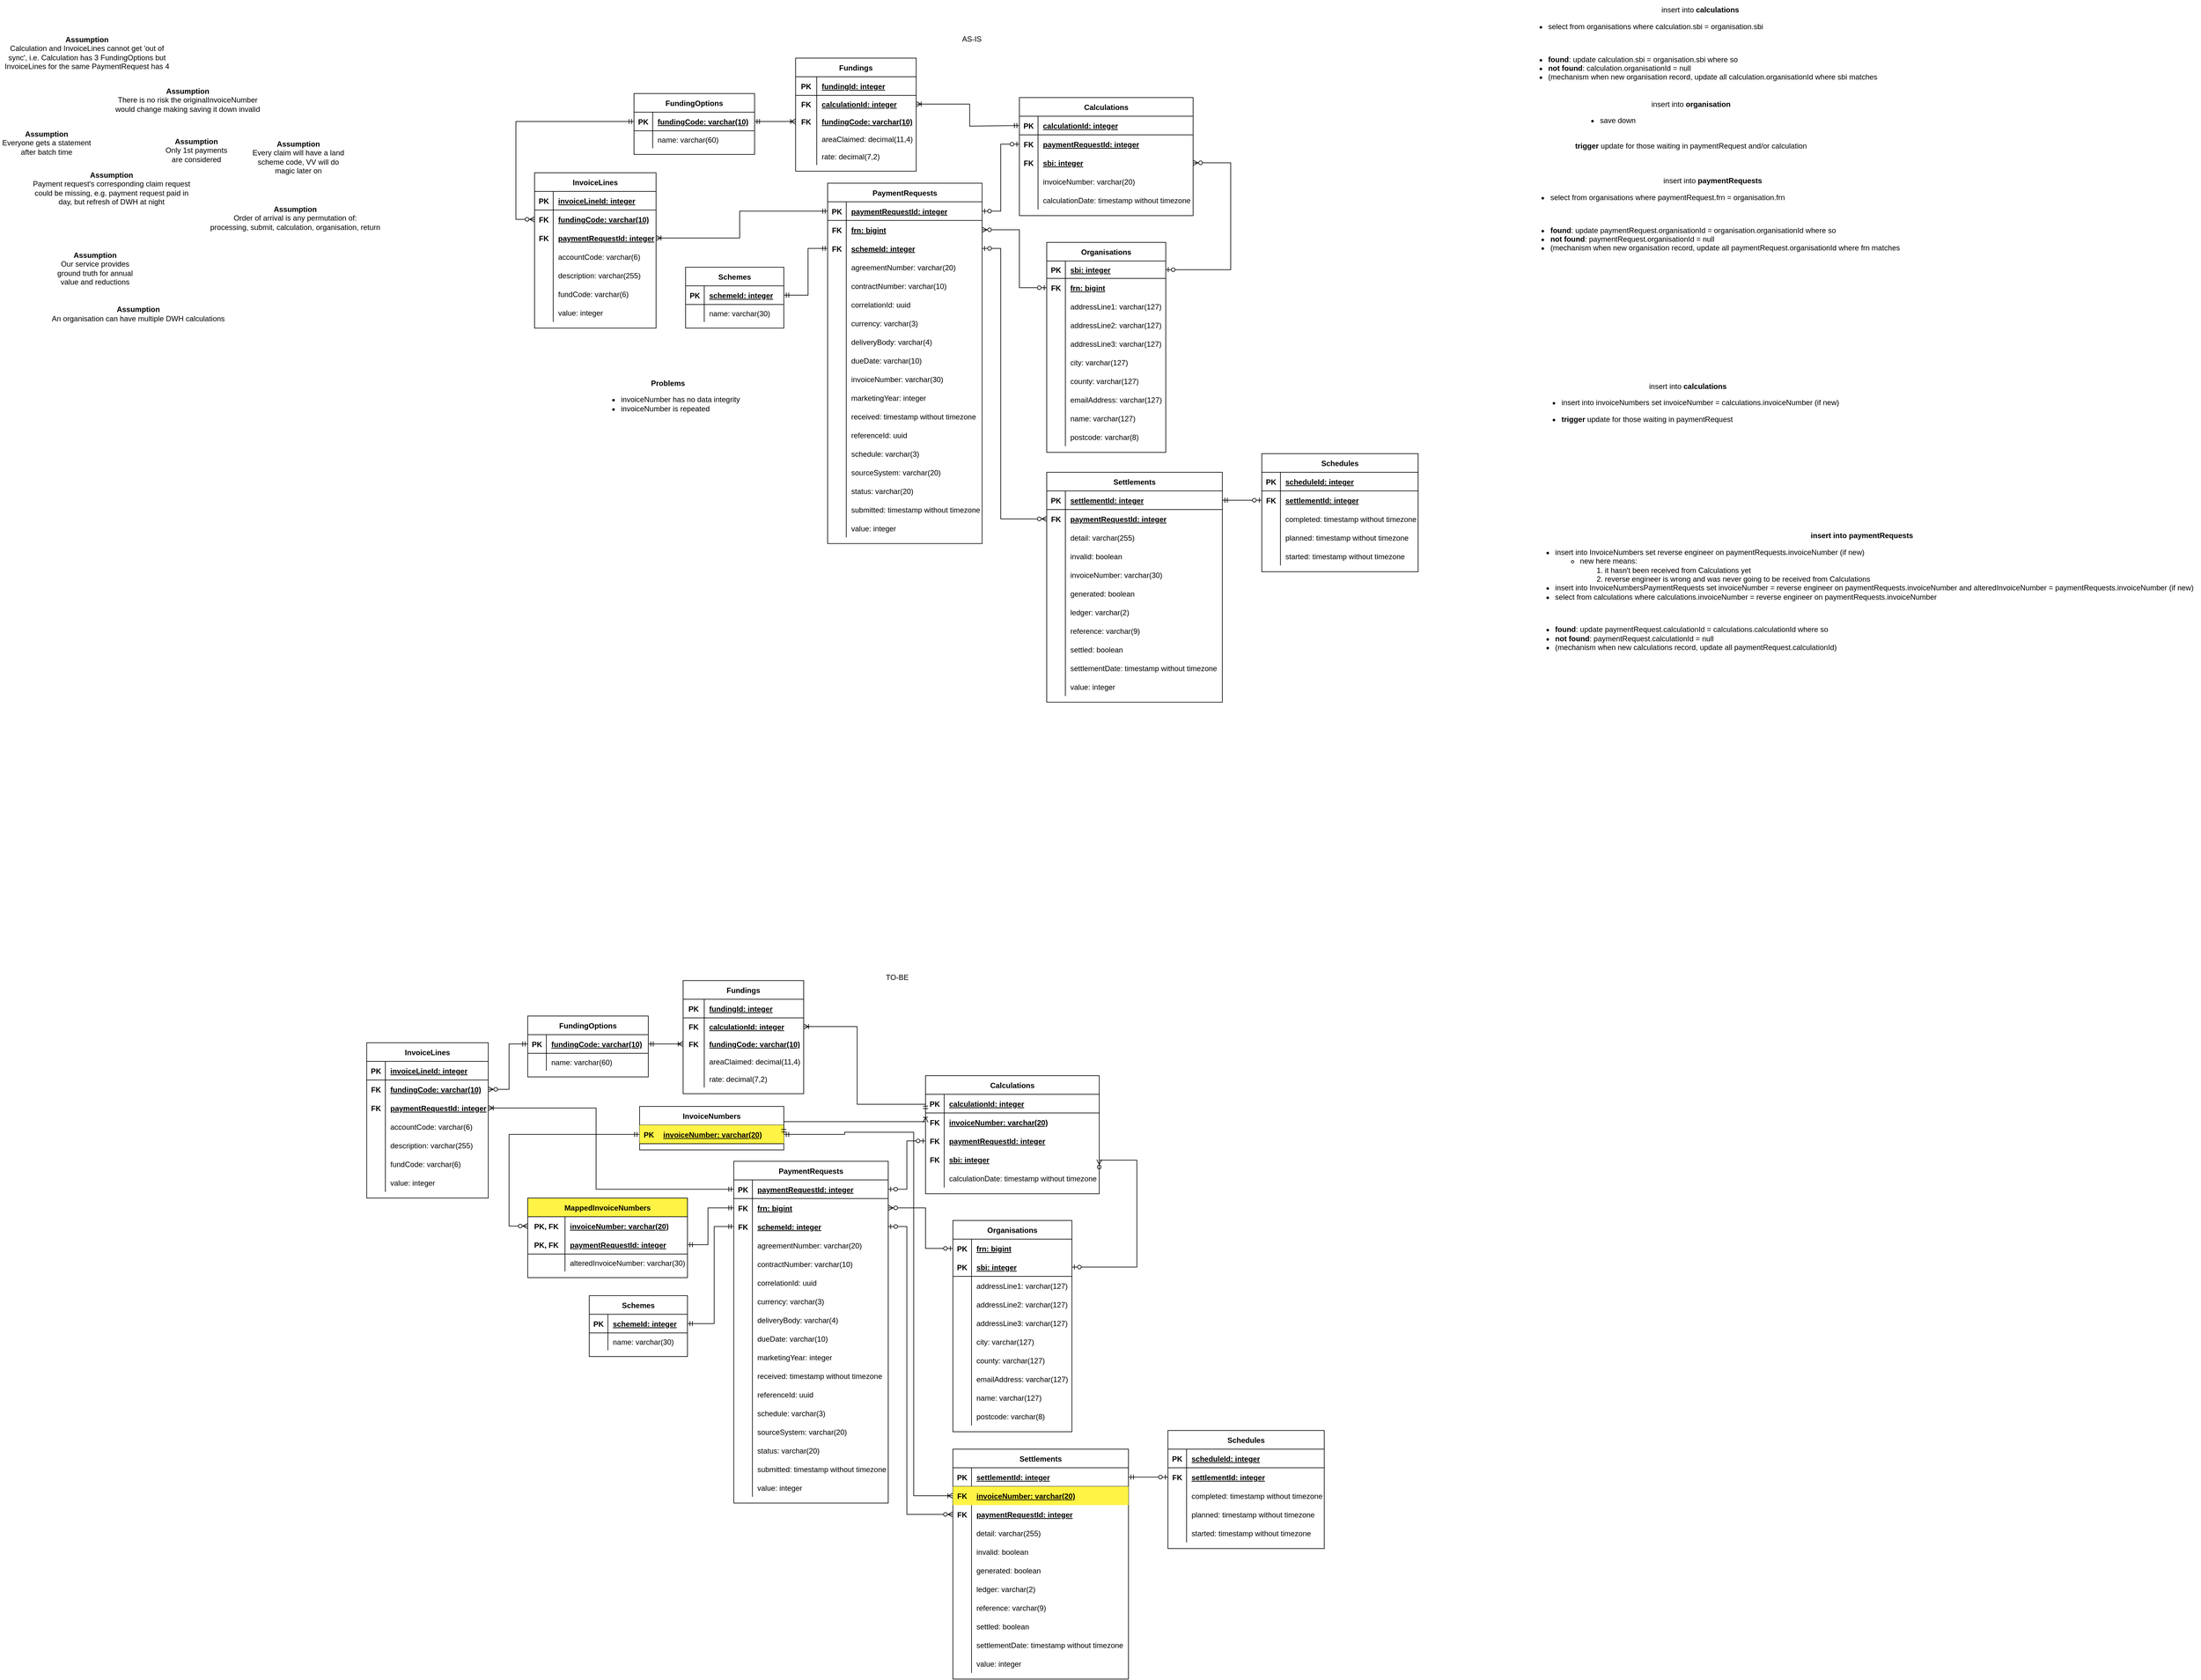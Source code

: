 <mxfile version="20.2.6" type="device"><diagram id="KP16GPa7U6WSQ4cSp4p-" name="Page-1"><mxGraphModel dx="3332" dy="-1432" grid="1" gridSize="10" guides="1" tooltips="1" connect="1" arrows="1" fold="1" page="1" pageScale="1" pageWidth="827" pageHeight="1169" math="0" shadow="0"><root><mxCell id="0"/><mxCell id="1" parent="0"/><mxCell id="u7q9jIl7JRIWiso9rgJd-246" value="PaymentRequests" style="shape=table;startSize=30;container=1;collapsible=1;childLayout=tableLayout;fixedRows=1;rowLines=0;fontStyle=1;align=center;resizeLast=1;" parent="1" vertex="1"><mxGeometry x="-18.5" y="2746.75" width="248.5" height="580" as="geometry"><mxRectangle x="-580" y="992" width="140" height="30" as="alternateBounds"/></mxGeometry></mxCell><mxCell id="u7q9jIl7JRIWiso9rgJd-247" value="" style="shape=tableRow;horizontal=0;startSize=0;swimlaneHead=0;swimlaneBody=0;fillColor=none;collapsible=0;dropTarget=0;points=[[0,0.5],[1,0.5]];portConstraint=eastwest;top=0;left=0;right=0;bottom=1;" parent="u7q9jIl7JRIWiso9rgJd-246" vertex="1"><mxGeometry y="30" width="248.5" height="30" as="geometry"/></mxCell><mxCell id="u7q9jIl7JRIWiso9rgJd-248" value="PK" style="shape=partialRectangle;connectable=0;fillColor=none;top=0;left=0;bottom=0;right=0;fontStyle=1;overflow=hidden;" parent="u7q9jIl7JRIWiso9rgJd-247" vertex="1"><mxGeometry width="30" height="30" as="geometry"><mxRectangle width="30" height="30" as="alternateBounds"/></mxGeometry></mxCell><mxCell id="u7q9jIl7JRIWiso9rgJd-249" value="paymentRequestId: integer" style="shape=partialRectangle;connectable=0;fillColor=none;top=0;left=0;bottom=0;right=0;align=left;spacingLeft=6;fontStyle=5;overflow=hidden;" parent="u7q9jIl7JRIWiso9rgJd-247" vertex="1"><mxGeometry x="30" width="218.5" height="30" as="geometry"><mxRectangle width="218.5" height="30" as="alternateBounds"/></mxGeometry></mxCell><mxCell id="SQJWj38xrlh4iAVtR4dT-481" style="shape=tableRow;horizontal=0;startSize=0;swimlaneHead=0;swimlaneBody=0;fillColor=none;collapsible=0;dropTarget=0;points=[[0,0.5],[1,0.5]];portConstraint=eastwest;top=0;left=0;right=0;bottom=0;" parent="u7q9jIl7JRIWiso9rgJd-246" vertex="1"><mxGeometry y="60" width="248.5" height="30" as="geometry"/></mxCell><mxCell id="SQJWj38xrlh4iAVtR4dT-482" value="FK" style="shape=partialRectangle;connectable=0;fillColor=none;top=0;left=0;bottom=0;right=0;editable=1;overflow=hidden;fontStyle=1" parent="SQJWj38xrlh4iAVtR4dT-481" vertex="1"><mxGeometry width="30" height="30" as="geometry"><mxRectangle width="30" height="30" as="alternateBounds"/></mxGeometry></mxCell><mxCell id="SQJWj38xrlh4iAVtR4dT-483" value="frn: bigint" style="shape=partialRectangle;connectable=0;fillColor=none;top=0;left=0;bottom=0;right=0;align=left;spacingLeft=6;overflow=hidden;fontStyle=5" parent="SQJWj38xrlh4iAVtR4dT-481" vertex="1"><mxGeometry x="30" width="218.5" height="30" as="geometry"><mxRectangle width="218.5" height="30" as="alternateBounds"/></mxGeometry></mxCell><mxCell id="RpJG9siZzCMNE2LhzBUd-18" style="shape=tableRow;horizontal=0;startSize=0;swimlaneHead=0;swimlaneBody=0;fillColor=none;collapsible=0;dropTarget=0;points=[[0,0.5],[1,0.5]];portConstraint=eastwest;top=0;left=0;right=0;bottom=0;" parent="u7q9jIl7JRIWiso9rgJd-246" vertex="1"><mxGeometry y="90" width="248.5" height="30" as="geometry"/></mxCell><mxCell id="RpJG9siZzCMNE2LhzBUd-19" value="FK" style="shape=partialRectangle;connectable=0;fillColor=none;top=0;left=0;bottom=0;right=0;editable=1;overflow=hidden;fontStyle=1" parent="RpJG9siZzCMNE2LhzBUd-18" vertex="1"><mxGeometry width="30" height="30" as="geometry"><mxRectangle width="30" height="30" as="alternateBounds"/></mxGeometry></mxCell><mxCell id="RpJG9siZzCMNE2LhzBUd-20" value="schemeId: integer" style="shape=partialRectangle;connectable=0;fillColor=none;top=0;left=0;bottom=0;right=0;align=left;spacingLeft=6;overflow=hidden;fontStyle=5" parent="RpJG9siZzCMNE2LhzBUd-18" vertex="1"><mxGeometry x="30" width="218.5" height="30" as="geometry"><mxRectangle width="218.5" height="30" as="alternateBounds"/></mxGeometry></mxCell><mxCell id="u7q9jIl7JRIWiso9rgJd-250" style="shape=tableRow;horizontal=0;startSize=0;swimlaneHead=0;swimlaneBody=0;fillColor=none;collapsible=0;dropTarget=0;points=[[0,0.5],[1,0.5]];portConstraint=eastwest;top=0;left=0;right=0;bottom=0;" parent="u7q9jIl7JRIWiso9rgJd-246" vertex="1"><mxGeometry y="120" width="248.5" height="30" as="geometry"/></mxCell><mxCell id="u7q9jIl7JRIWiso9rgJd-251" style="shape=partialRectangle;connectable=0;fillColor=none;top=0;left=0;bottom=0;right=0;editable=1;overflow=hidden;fontStyle=1" parent="u7q9jIl7JRIWiso9rgJd-250" vertex="1"><mxGeometry width="30" height="30" as="geometry"><mxRectangle width="30" height="30" as="alternateBounds"/></mxGeometry></mxCell><mxCell id="u7q9jIl7JRIWiso9rgJd-252" value="agreementNumber: varchar(20)" style="shape=partialRectangle;connectable=0;fillColor=none;top=0;left=0;bottom=0;right=0;align=left;spacingLeft=6;overflow=hidden;fontStyle=0" parent="u7q9jIl7JRIWiso9rgJd-250" vertex="1"><mxGeometry x="30" width="218.5" height="30" as="geometry"><mxRectangle width="218.5" height="30" as="alternateBounds"/></mxGeometry></mxCell><mxCell id="u7q9jIl7JRIWiso9rgJd-253" style="shape=tableRow;horizontal=0;startSize=0;swimlaneHead=0;swimlaneBody=0;fillColor=none;collapsible=0;dropTarget=0;points=[[0,0.5],[1,0.5]];portConstraint=eastwest;top=0;left=0;right=0;bottom=0;" parent="u7q9jIl7JRIWiso9rgJd-246" vertex="1"><mxGeometry y="150" width="248.5" height="30" as="geometry"/></mxCell><mxCell id="u7q9jIl7JRIWiso9rgJd-254" style="shape=partialRectangle;connectable=0;fillColor=none;top=0;left=0;bottom=0;right=0;editable=1;overflow=hidden;fontStyle=1" parent="u7q9jIl7JRIWiso9rgJd-253" vertex="1"><mxGeometry width="30" height="30" as="geometry"><mxRectangle width="30" height="30" as="alternateBounds"/></mxGeometry></mxCell><mxCell id="u7q9jIl7JRIWiso9rgJd-255" value="contractNumber: varchar(10)" style="shape=partialRectangle;connectable=0;fillColor=none;top=0;left=0;bottom=0;right=0;align=left;spacingLeft=6;overflow=hidden;fontStyle=0" parent="u7q9jIl7JRIWiso9rgJd-253" vertex="1"><mxGeometry x="30" width="218.5" height="30" as="geometry"><mxRectangle width="218.5" height="30" as="alternateBounds"/></mxGeometry></mxCell><mxCell id="u7q9jIl7JRIWiso9rgJd-256" style="shape=tableRow;horizontal=0;startSize=0;swimlaneHead=0;swimlaneBody=0;fillColor=none;collapsible=0;dropTarget=0;points=[[0,0.5],[1,0.5]];portConstraint=eastwest;top=0;left=0;right=0;bottom=0;" parent="u7q9jIl7JRIWiso9rgJd-246" vertex="1"><mxGeometry y="180" width="248.5" height="30" as="geometry"/></mxCell><mxCell id="u7q9jIl7JRIWiso9rgJd-257" style="shape=partialRectangle;connectable=0;fillColor=none;top=0;left=0;bottom=0;right=0;editable=1;overflow=hidden;fontStyle=1" parent="u7q9jIl7JRIWiso9rgJd-256" vertex="1"><mxGeometry width="30" height="30" as="geometry"><mxRectangle width="30" height="30" as="alternateBounds"/></mxGeometry></mxCell><mxCell id="u7q9jIl7JRIWiso9rgJd-258" value="correlationId: uuid" style="shape=partialRectangle;connectable=0;fillColor=none;top=0;left=0;bottom=0;right=0;align=left;spacingLeft=6;overflow=hidden;fontStyle=0" parent="u7q9jIl7JRIWiso9rgJd-256" vertex="1"><mxGeometry x="30" width="218.5" height="30" as="geometry"><mxRectangle width="218.5" height="30" as="alternateBounds"/></mxGeometry></mxCell><mxCell id="u7q9jIl7JRIWiso9rgJd-259" style="shape=tableRow;horizontal=0;startSize=0;swimlaneHead=0;swimlaneBody=0;fillColor=none;collapsible=0;dropTarget=0;points=[[0,0.5],[1,0.5]];portConstraint=eastwest;top=0;left=0;right=0;bottom=0;" parent="u7q9jIl7JRIWiso9rgJd-246" vertex="1"><mxGeometry y="210" width="248.5" height="30" as="geometry"/></mxCell><mxCell id="u7q9jIl7JRIWiso9rgJd-260" style="shape=partialRectangle;connectable=0;fillColor=none;top=0;left=0;bottom=0;right=0;editable=1;overflow=hidden;fontStyle=1" parent="u7q9jIl7JRIWiso9rgJd-259" vertex="1"><mxGeometry width="30" height="30" as="geometry"><mxRectangle width="30" height="30" as="alternateBounds"/></mxGeometry></mxCell><mxCell id="u7q9jIl7JRIWiso9rgJd-261" value="currency: varchar(3)" style="shape=partialRectangle;connectable=0;fillColor=none;top=0;left=0;bottom=0;right=0;align=left;spacingLeft=6;overflow=hidden;fontStyle=0" parent="u7q9jIl7JRIWiso9rgJd-259" vertex="1"><mxGeometry x="30" width="218.5" height="30" as="geometry"><mxRectangle width="218.5" height="30" as="alternateBounds"/></mxGeometry></mxCell><mxCell id="u7q9jIl7JRIWiso9rgJd-262" style="shape=tableRow;horizontal=0;startSize=0;swimlaneHead=0;swimlaneBody=0;fillColor=none;collapsible=0;dropTarget=0;points=[[0,0.5],[1,0.5]];portConstraint=eastwest;top=0;left=0;right=0;bottom=0;" parent="u7q9jIl7JRIWiso9rgJd-246" vertex="1"><mxGeometry y="240" width="248.5" height="30" as="geometry"/></mxCell><mxCell id="u7q9jIl7JRIWiso9rgJd-263" style="shape=partialRectangle;connectable=0;fillColor=none;top=0;left=0;bottom=0;right=0;editable=1;overflow=hidden;fontStyle=1" parent="u7q9jIl7JRIWiso9rgJd-262" vertex="1"><mxGeometry width="30" height="30" as="geometry"><mxRectangle width="30" height="30" as="alternateBounds"/></mxGeometry></mxCell><mxCell id="u7q9jIl7JRIWiso9rgJd-264" value="deliveryBody: varchar(4)" style="shape=partialRectangle;connectable=0;fillColor=none;top=0;left=0;bottom=0;right=0;align=left;spacingLeft=6;overflow=hidden;fontStyle=0" parent="u7q9jIl7JRIWiso9rgJd-262" vertex="1"><mxGeometry x="30" width="218.5" height="30" as="geometry"><mxRectangle width="218.5" height="30" as="alternateBounds"/></mxGeometry></mxCell><mxCell id="u7q9jIl7JRIWiso9rgJd-265" style="shape=tableRow;horizontal=0;startSize=0;swimlaneHead=0;swimlaneBody=0;fillColor=none;collapsible=0;dropTarget=0;points=[[0,0.5],[1,0.5]];portConstraint=eastwest;top=0;left=0;right=0;bottom=0;" parent="u7q9jIl7JRIWiso9rgJd-246" vertex="1"><mxGeometry y="270" width="248.5" height="30" as="geometry"/></mxCell><mxCell id="u7q9jIl7JRIWiso9rgJd-266" style="shape=partialRectangle;connectable=0;fillColor=none;top=0;left=0;bottom=0;right=0;editable=1;overflow=hidden;fontStyle=1" parent="u7q9jIl7JRIWiso9rgJd-265" vertex="1"><mxGeometry width="30" height="30" as="geometry"><mxRectangle width="30" height="30" as="alternateBounds"/></mxGeometry></mxCell><mxCell id="u7q9jIl7JRIWiso9rgJd-267" value="dueDate: varchar(10)" style="shape=partialRectangle;connectable=0;fillColor=none;top=0;left=0;bottom=0;right=0;align=left;spacingLeft=6;overflow=hidden;fontStyle=0" parent="u7q9jIl7JRIWiso9rgJd-265" vertex="1"><mxGeometry x="30" width="218.5" height="30" as="geometry"><mxRectangle width="218.5" height="30" as="alternateBounds"/></mxGeometry></mxCell><mxCell id="SQJWj38xrlh4iAVtR4dT-461" style="shape=tableRow;horizontal=0;startSize=0;swimlaneHead=0;swimlaneBody=0;fillColor=none;collapsible=0;dropTarget=0;points=[[0,0.5],[1,0.5]];portConstraint=eastwest;top=0;left=0;right=0;bottom=0;" parent="u7q9jIl7JRIWiso9rgJd-246" vertex="1"><mxGeometry y="300" width="248.5" height="30" as="geometry"/></mxCell><mxCell id="SQJWj38xrlh4iAVtR4dT-462" style="shape=partialRectangle;connectable=0;fillColor=none;top=0;left=0;bottom=0;right=0;editable=1;overflow=hidden;fontStyle=1" parent="SQJWj38xrlh4iAVtR4dT-461" vertex="1"><mxGeometry width="30" height="30" as="geometry"><mxRectangle width="30" height="30" as="alternateBounds"/></mxGeometry></mxCell><mxCell id="SQJWj38xrlh4iAVtR4dT-463" value="invoiceNumber: varchar(30)" style="shape=partialRectangle;connectable=0;fillColor=none;top=0;left=0;bottom=0;right=0;align=left;spacingLeft=6;overflow=hidden;fontStyle=0" parent="SQJWj38xrlh4iAVtR4dT-461" vertex="1"><mxGeometry x="30" width="218.5" height="30" as="geometry"><mxRectangle width="218.5" height="30" as="alternateBounds"/></mxGeometry></mxCell><mxCell id="u7q9jIl7JRIWiso9rgJd-274" style="shape=tableRow;horizontal=0;startSize=0;swimlaneHead=0;swimlaneBody=0;fillColor=none;collapsible=0;dropTarget=0;points=[[0,0.5],[1,0.5]];portConstraint=eastwest;top=0;left=0;right=0;bottom=0;" parent="u7q9jIl7JRIWiso9rgJd-246" vertex="1"><mxGeometry y="330" width="248.5" height="30" as="geometry"/></mxCell><mxCell id="u7q9jIl7JRIWiso9rgJd-275" style="shape=partialRectangle;connectable=0;fillColor=none;top=0;left=0;bottom=0;right=0;editable=1;overflow=hidden;fontStyle=1" parent="u7q9jIl7JRIWiso9rgJd-274" vertex="1"><mxGeometry width="30" height="30" as="geometry"><mxRectangle width="30" height="30" as="alternateBounds"/></mxGeometry></mxCell><mxCell id="u7q9jIl7JRIWiso9rgJd-276" value="marketingYear: integer" style="shape=partialRectangle;connectable=0;fillColor=none;top=0;left=0;bottom=0;right=0;align=left;spacingLeft=6;overflow=hidden;fontStyle=0" parent="u7q9jIl7JRIWiso9rgJd-274" vertex="1"><mxGeometry x="30" width="218.5" height="30" as="geometry"><mxRectangle width="218.5" height="30" as="alternateBounds"/></mxGeometry></mxCell><mxCell id="J5hlbWSjeryqooTny5Rg-1" style="shape=tableRow;horizontal=0;startSize=0;swimlaneHead=0;swimlaneBody=0;fillColor=none;collapsible=0;dropTarget=0;points=[[0,0.5],[1,0.5]];portConstraint=eastwest;top=0;left=0;right=0;bottom=0;" parent="u7q9jIl7JRIWiso9rgJd-246" vertex="1"><mxGeometry y="360" width="248.5" height="30" as="geometry"/></mxCell><mxCell id="J5hlbWSjeryqooTny5Rg-2" style="shape=partialRectangle;connectable=0;fillColor=none;top=0;left=0;bottom=0;right=0;editable=1;overflow=hidden;fontStyle=1" parent="J5hlbWSjeryqooTny5Rg-1" vertex="1"><mxGeometry width="30" height="30" as="geometry"><mxRectangle width="30" height="30" as="alternateBounds"/></mxGeometry></mxCell><mxCell id="J5hlbWSjeryqooTny5Rg-3" value="received: timestamp without timezone" style="shape=partialRectangle;connectable=0;fillColor=none;top=0;left=0;bottom=0;right=0;align=left;spacingLeft=6;overflow=hidden;fontStyle=0" parent="J5hlbWSjeryqooTny5Rg-1" vertex="1"><mxGeometry x="30" width="218.5" height="30" as="geometry"><mxRectangle width="218.5" height="30" as="alternateBounds"/></mxGeometry></mxCell><mxCell id="u7q9jIl7JRIWiso9rgJd-277" style="shape=tableRow;horizontal=0;startSize=0;swimlaneHead=0;swimlaneBody=0;fillColor=none;collapsible=0;dropTarget=0;points=[[0,0.5],[1,0.5]];portConstraint=eastwest;top=0;left=0;right=0;bottom=0;" parent="u7q9jIl7JRIWiso9rgJd-246" vertex="1"><mxGeometry y="390" width="248.5" height="30" as="geometry"/></mxCell><mxCell id="u7q9jIl7JRIWiso9rgJd-278" style="shape=partialRectangle;connectable=0;fillColor=none;top=0;left=0;bottom=0;right=0;editable=1;overflow=hidden;fontStyle=1" parent="u7q9jIl7JRIWiso9rgJd-277" vertex="1"><mxGeometry width="30" height="30" as="geometry"><mxRectangle width="30" height="30" as="alternateBounds"/></mxGeometry></mxCell><mxCell id="u7q9jIl7JRIWiso9rgJd-279" value="referenceId: uuid" style="shape=partialRectangle;connectable=0;fillColor=none;top=0;left=0;bottom=0;right=0;align=left;spacingLeft=6;overflow=hidden;fontStyle=0" parent="u7q9jIl7JRIWiso9rgJd-277" vertex="1"><mxGeometry x="30" width="218.5" height="30" as="geometry"><mxRectangle width="218.5" height="30" as="alternateBounds"/></mxGeometry></mxCell><mxCell id="u7q9jIl7JRIWiso9rgJd-280" style="shape=tableRow;horizontal=0;startSize=0;swimlaneHead=0;swimlaneBody=0;fillColor=none;collapsible=0;dropTarget=0;points=[[0,0.5],[1,0.5]];portConstraint=eastwest;top=0;left=0;right=0;bottom=0;" parent="u7q9jIl7JRIWiso9rgJd-246" vertex="1"><mxGeometry y="420" width="248.5" height="30" as="geometry"/></mxCell><mxCell id="u7q9jIl7JRIWiso9rgJd-281" style="shape=partialRectangle;connectable=0;fillColor=none;top=0;left=0;bottom=0;right=0;editable=1;overflow=hidden;fontStyle=1" parent="u7q9jIl7JRIWiso9rgJd-280" vertex="1"><mxGeometry width="30" height="30" as="geometry"><mxRectangle width="30" height="30" as="alternateBounds"/></mxGeometry></mxCell><mxCell id="u7q9jIl7JRIWiso9rgJd-282" value="schedule: varchar(3)" style="shape=partialRectangle;connectable=0;fillColor=none;top=0;left=0;bottom=0;right=0;align=left;spacingLeft=6;overflow=hidden;fontStyle=0" parent="u7q9jIl7JRIWiso9rgJd-280" vertex="1"><mxGeometry x="30" width="218.5" height="30" as="geometry"><mxRectangle width="218.5" height="30" as="alternateBounds"/></mxGeometry></mxCell><mxCell id="HlHNqnoaHE_9_GUD6C4x-2" style="shape=tableRow;horizontal=0;startSize=0;swimlaneHead=0;swimlaneBody=0;fillColor=none;collapsible=0;dropTarget=0;points=[[0,0.5],[1,0.5]];portConstraint=eastwest;top=0;left=0;right=0;bottom=0;" parent="u7q9jIl7JRIWiso9rgJd-246" vertex="1"><mxGeometry y="450" width="248.5" height="30" as="geometry"/></mxCell><mxCell id="HlHNqnoaHE_9_GUD6C4x-3" style="shape=partialRectangle;connectable=0;fillColor=none;top=0;left=0;bottom=0;right=0;editable=1;overflow=hidden;fontStyle=1" parent="HlHNqnoaHE_9_GUD6C4x-2" vertex="1"><mxGeometry width="30" height="30" as="geometry"><mxRectangle width="30" height="30" as="alternateBounds"/></mxGeometry></mxCell><mxCell id="HlHNqnoaHE_9_GUD6C4x-4" value="sourceSystem: varchar(20)" style="shape=partialRectangle;connectable=0;fillColor=none;top=0;left=0;bottom=0;right=0;align=left;spacingLeft=6;overflow=hidden;fontStyle=0" parent="HlHNqnoaHE_9_GUD6C4x-2" vertex="1"><mxGeometry x="30" width="218.5" height="30" as="geometry"><mxRectangle width="218.5" height="30" as="alternateBounds"/></mxGeometry></mxCell><mxCell id="J5hlbWSjeryqooTny5Rg-4" style="shape=tableRow;horizontal=0;startSize=0;swimlaneHead=0;swimlaneBody=0;fillColor=none;collapsible=0;dropTarget=0;points=[[0,0.5],[1,0.5]];portConstraint=eastwest;top=0;left=0;right=0;bottom=0;" parent="u7q9jIl7JRIWiso9rgJd-246" vertex="1"><mxGeometry y="480" width="248.5" height="30" as="geometry"/></mxCell><mxCell id="J5hlbWSjeryqooTny5Rg-5" style="shape=partialRectangle;connectable=0;fillColor=none;top=0;left=0;bottom=0;right=0;editable=1;overflow=hidden;fontStyle=1" parent="J5hlbWSjeryqooTny5Rg-4" vertex="1"><mxGeometry width="30" height="30" as="geometry"><mxRectangle width="30" height="30" as="alternateBounds"/></mxGeometry></mxCell><mxCell id="J5hlbWSjeryqooTny5Rg-6" value="status: varchar(20)" style="shape=partialRectangle;connectable=0;fillColor=none;top=0;left=0;bottom=0;right=0;align=left;spacingLeft=6;overflow=hidden;fontStyle=0" parent="J5hlbWSjeryqooTny5Rg-4" vertex="1"><mxGeometry x="30" width="218.5" height="30" as="geometry"><mxRectangle width="218.5" height="30" as="alternateBounds"/></mxGeometry></mxCell><mxCell id="u7q9jIl7JRIWiso9rgJd-286" style="shape=tableRow;horizontal=0;startSize=0;swimlaneHead=0;swimlaneBody=0;fillColor=none;collapsible=0;dropTarget=0;points=[[0,0.5],[1,0.5]];portConstraint=eastwest;top=0;left=0;right=0;bottom=0;" parent="u7q9jIl7JRIWiso9rgJd-246" vertex="1"><mxGeometry y="510" width="248.5" height="30" as="geometry"/></mxCell><mxCell id="u7q9jIl7JRIWiso9rgJd-287" style="shape=partialRectangle;connectable=0;fillColor=none;top=0;left=0;bottom=0;right=0;editable=1;overflow=hidden;fontStyle=1" parent="u7q9jIl7JRIWiso9rgJd-286" vertex="1"><mxGeometry width="30" height="30" as="geometry"><mxRectangle width="30" height="30" as="alternateBounds"/></mxGeometry></mxCell><mxCell id="u7q9jIl7JRIWiso9rgJd-288" value="submitted: timestamp without timezone" style="shape=partialRectangle;connectable=0;fillColor=none;top=0;left=0;bottom=0;right=0;align=left;spacingLeft=6;overflow=hidden;fontStyle=0" parent="u7q9jIl7JRIWiso9rgJd-286" vertex="1"><mxGeometry x="30" width="218.5" height="30" as="geometry"><mxRectangle width="218.5" height="30" as="alternateBounds"/></mxGeometry></mxCell><mxCell id="u7q9jIl7JRIWiso9rgJd-289" style="shape=tableRow;horizontal=0;startSize=0;swimlaneHead=0;swimlaneBody=0;fillColor=none;collapsible=0;dropTarget=0;points=[[0,0.5],[1,0.5]];portConstraint=eastwest;top=0;left=0;right=0;bottom=0;" parent="u7q9jIl7JRIWiso9rgJd-246" vertex="1"><mxGeometry y="540" width="248.5" height="30" as="geometry"/></mxCell><mxCell id="u7q9jIl7JRIWiso9rgJd-290" style="shape=partialRectangle;connectable=0;fillColor=none;top=0;left=0;bottom=0;right=0;editable=1;overflow=hidden;fontStyle=1" parent="u7q9jIl7JRIWiso9rgJd-289" vertex="1"><mxGeometry width="30" height="30" as="geometry"><mxRectangle width="30" height="30" as="alternateBounds"/></mxGeometry></mxCell><mxCell id="u7q9jIl7JRIWiso9rgJd-291" value="value: integer" style="shape=partialRectangle;connectable=0;fillColor=none;top=0;left=0;bottom=0;right=0;align=left;spacingLeft=6;overflow=hidden;fontStyle=0" parent="u7q9jIl7JRIWiso9rgJd-289" vertex="1"><mxGeometry x="30" width="218.5" height="30" as="geometry"><mxRectangle width="218.5" height="30" as="alternateBounds"/></mxGeometry></mxCell><mxCell id="u7q9jIl7JRIWiso9rgJd-311" value="Settlements" style="shape=table;startSize=30;container=1;collapsible=1;childLayout=tableLayout;fixedRows=1;rowLines=0;fontStyle=1;align=center;resizeLast=1;" parent="1" vertex="1"><mxGeometry x="334" y="3212" width="282.5" height="370" as="geometry"><mxRectangle x="-550" y="1340" width="110" height="30" as="alternateBounds"/></mxGeometry></mxCell><mxCell id="u7q9jIl7JRIWiso9rgJd-312" value="" style="shape=tableRow;horizontal=0;startSize=0;swimlaneHead=0;swimlaneBody=0;fillColor=none;collapsible=0;dropTarget=0;points=[[0,0.5],[1,0.5]];portConstraint=eastwest;top=0;left=0;right=0;bottom=1;" parent="u7q9jIl7JRIWiso9rgJd-311" vertex="1"><mxGeometry y="30" width="282.5" height="30" as="geometry"/></mxCell><mxCell id="u7q9jIl7JRIWiso9rgJd-313" value="PK" style="shape=partialRectangle;connectable=0;fillColor=none;top=0;left=0;bottom=0;right=0;fontStyle=1;overflow=hidden;" parent="u7q9jIl7JRIWiso9rgJd-312" vertex="1"><mxGeometry width="30" height="30" as="geometry"><mxRectangle width="30" height="30" as="alternateBounds"/></mxGeometry></mxCell><mxCell id="u7q9jIl7JRIWiso9rgJd-314" value="settlementId: integer" style="shape=partialRectangle;connectable=0;fillColor=none;top=0;left=0;bottom=0;right=0;align=left;spacingLeft=6;fontStyle=5;overflow=hidden;" parent="u7q9jIl7JRIWiso9rgJd-312" vertex="1"><mxGeometry x="30" width="252.5" height="30" as="geometry"><mxRectangle width="252.5" height="30" as="alternateBounds"/></mxGeometry></mxCell><mxCell id="u7q9jIl7JRIWiso9rgJd-315" value="" style="shape=tableRow;horizontal=0;startSize=0;swimlaneHead=0;swimlaneBody=0;fillColor=none;collapsible=0;dropTarget=0;points=[[0,0.5],[1,0.5]];portConstraint=eastwest;top=0;left=0;right=0;bottom=0;" parent="u7q9jIl7JRIWiso9rgJd-311" vertex="1"><mxGeometry y="60" width="282.5" height="30" as="geometry"/></mxCell><mxCell id="u7q9jIl7JRIWiso9rgJd-316" value="FK" style="shape=partialRectangle;connectable=0;fillColor=none;top=0;left=0;bottom=0;right=0;editable=1;overflow=hidden;fontStyle=1" parent="u7q9jIl7JRIWiso9rgJd-315" vertex="1"><mxGeometry width="30" height="30" as="geometry"><mxRectangle width="30" height="30" as="alternateBounds"/></mxGeometry></mxCell><mxCell id="u7q9jIl7JRIWiso9rgJd-317" value="paymentRequestId: integer" style="shape=partialRectangle;connectable=0;fillColor=none;top=0;left=0;bottom=0;right=0;align=left;spacingLeft=6;overflow=hidden;fontStyle=5" parent="u7q9jIl7JRIWiso9rgJd-315" vertex="1"><mxGeometry x="30" width="252.5" height="30" as="geometry"><mxRectangle width="252.5" height="30" as="alternateBounds"/></mxGeometry></mxCell><mxCell id="u7q9jIl7JRIWiso9rgJd-321" value="" style="shape=tableRow;horizontal=0;startSize=0;swimlaneHead=0;swimlaneBody=0;fillColor=none;collapsible=0;dropTarget=0;points=[[0,0.5],[1,0.5]];portConstraint=eastwest;top=0;left=0;right=0;bottom=0;" parent="u7q9jIl7JRIWiso9rgJd-311" vertex="1"><mxGeometry y="90" width="282.5" height="30" as="geometry"/></mxCell><mxCell id="u7q9jIl7JRIWiso9rgJd-322" value="" style="shape=partialRectangle;connectable=0;fillColor=none;top=0;left=0;bottom=0;right=0;editable=1;overflow=hidden;" parent="u7q9jIl7JRIWiso9rgJd-321" vertex="1"><mxGeometry width="30" height="30" as="geometry"><mxRectangle width="30" height="30" as="alternateBounds"/></mxGeometry></mxCell><mxCell id="u7q9jIl7JRIWiso9rgJd-323" value="detail: varchar(255)" style="shape=partialRectangle;connectable=0;fillColor=none;top=0;left=0;bottom=0;right=0;align=left;spacingLeft=6;overflow=hidden;" parent="u7q9jIl7JRIWiso9rgJd-321" vertex="1"><mxGeometry x="30" width="252.5" height="30" as="geometry"><mxRectangle width="252.5" height="30" as="alternateBounds"/></mxGeometry></mxCell><mxCell id="u7q9jIl7JRIWiso9rgJd-324" style="shape=tableRow;horizontal=0;startSize=0;swimlaneHead=0;swimlaneBody=0;fillColor=none;collapsible=0;dropTarget=0;points=[[0,0.5],[1,0.5]];portConstraint=eastwest;top=0;left=0;right=0;bottom=0;" parent="u7q9jIl7JRIWiso9rgJd-311" vertex="1"><mxGeometry y="120" width="282.5" height="30" as="geometry"/></mxCell><mxCell id="u7q9jIl7JRIWiso9rgJd-325" style="shape=partialRectangle;connectable=0;fillColor=none;top=0;left=0;bottom=0;right=0;editable=1;overflow=hidden;" parent="u7q9jIl7JRIWiso9rgJd-324" vertex="1"><mxGeometry width="30" height="30" as="geometry"><mxRectangle width="30" height="30" as="alternateBounds"/></mxGeometry></mxCell><mxCell id="u7q9jIl7JRIWiso9rgJd-326" value="invalid: boolean" style="shape=partialRectangle;connectable=0;fillColor=none;top=0;left=0;bottom=0;right=0;align=left;spacingLeft=6;overflow=hidden;" parent="u7q9jIl7JRIWiso9rgJd-324" vertex="1"><mxGeometry x="30" width="252.5" height="30" as="geometry"><mxRectangle width="252.5" height="30" as="alternateBounds"/></mxGeometry></mxCell><mxCell id="SQJWj38xrlh4iAVtR4dT-466" style="shape=tableRow;horizontal=0;startSize=0;swimlaneHead=0;swimlaneBody=0;fillColor=none;collapsible=0;dropTarget=0;points=[[0,0.5],[1,0.5]];portConstraint=eastwest;top=0;left=0;right=0;bottom=0;" parent="u7q9jIl7JRIWiso9rgJd-311" vertex="1"><mxGeometry y="150" width="282.5" height="30" as="geometry"/></mxCell><mxCell id="SQJWj38xrlh4iAVtR4dT-467" style="shape=partialRectangle;connectable=0;fillColor=none;top=0;left=0;bottom=0;right=0;editable=1;overflow=hidden;" parent="SQJWj38xrlh4iAVtR4dT-466" vertex="1"><mxGeometry width="30" height="30" as="geometry"><mxRectangle width="30" height="30" as="alternateBounds"/></mxGeometry></mxCell><mxCell id="SQJWj38xrlh4iAVtR4dT-468" value="invoiceNumber: varchar(30)" style="shape=partialRectangle;connectable=0;fillColor=none;top=0;left=0;bottom=0;right=0;align=left;spacingLeft=6;overflow=hidden;fontStyle=0" parent="SQJWj38xrlh4iAVtR4dT-466" vertex="1"><mxGeometry x="30" width="252.5" height="30" as="geometry"><mxRectangle width="252.5" height="30" as="alternateBounds"/></mxGeometry></mxCell><mxCell id="u7q9jIl7JRIWiso9rgJd-327" style="shape=tableRow;horizontal=0;startSize=0;swimlaneHead=0;swimlaneBody=0;fillColor=none;collapsible=0;dropTarget=0;points=[[0,0.5],[1,0.5]];portConstraint=eastwest;top=0;left=0;right=0;bottom=0;" parent="u7q9jIl7JRIWiso9rgJd-311" vertex="1"><mxGeometry y="180" width="282.5" height="30" as="geometry"/></mxCell><mxCell id="u7q9jIl7JRIWiso9rgJd-328" style="shape=partialRectangle;connectable=0;fillColor=none;top=0;left=0;bottom=0;right=0;editable=1;overflow=hidden;" parent="u7q9jIl7JRIWiso9rgJd-327" vertex="1"><mxGeometry width="30" height="30" as="geometry"><mxRectangle width="30" height="30" as="alternateBounds"/></mxGeometry></mxCell><mxCell id="u7q9jIl7JRIWiso9rgJd-329" value="generated: boolean" style="shape=partialRectangle;connectable=0;fillColor=none;top=0;left=0;bottom=0;right=0;align=left;spacingLeft=6;overflow=hidden;" parent="u7q9jIl7JRIWiso9rgJd-327" vertex="1"><mxGeometry x="30" width="252.5" height="30" as="geometry"><mxRectangle width="252.5" height="30" as="alternateBounds"/></mxGeometry></mxCell><mxCell id="u7q9jIl7JRIWiso9rgJd-336" style="shape=tableRow;horizontal=0;startSize=0;swimlaneHead=0;swimlaneBody=0;fillColor=none;collapsible=0;dropTarget=0;points=[[0,0.5],[1,0.5]];portConstraint=eastwest;top=0;left=0;right=0;bottom=0;" parent="u7q9jIl7JRIWiso9rgJd-311" vertex="1"><mxGeometry y="210" width="282.5" height="30" as="geometry"/></mxCell><mxCell id="u7q9jIl7JRIWiso9rgJd-337" style="shape=partialRectangle;connectable=0;fillColor=none;top=0;left=0;bottom=0;right=0;editable=1;overflow=hidden;" parent="u7q9jIl7JRIWiso9rgJd-336" vertex="1"><mxGeometry width="30" height="30" as="geometry"><mxRectangle width="30" height="30" as="alternateBounds"/></mxGeometry></mxCell><mxCell id="u7q9jIl7JRIWiso9rgJd-338" value="ledger: varchar(2)" style="shape=partialRectangle;connectable=0;fillColor=none;top=0;left=0;bottom=0;right=0;align=left;spacingLeft=6;overflow=hidden;" parent="u7q9jIl7JRIWiso9rgJd-336" vertex="1"><mxGeometry x="30" width="252.5" height="30" as="geometry"><mxRectangle width="252.5" height="30" as="alternateBounds"/></mxGeometry></mxCell><mxCell id="u7q9jIl7JRIWiso9rgJd-339" style="shape=tableRow;horizontal=0;startSize=0;swimlaneHead=0;swimlaneBody=0;fillColor=none;collapsible=0;dropTarget=0;points=[[0,0.5],[1,0.5]];portConstraint=eastwest;top=0;left=0;right=0;bottom=0;" parent="u7q9jIl7JRIWiso9rgJd-311" vertex="1"><mxGeometry y="240" width="282.5" height="30" as="geometry"/></mxCell><mxCell id="u7q9jIl7JRIWiso9rgJd-340" style="shape=partialRectangle;connectable=0;fillColor=none;top=0;left=0;bottom=0;right=0;editable=1;overflow=hidden;" parent="u7q9jIl7JRIWiso9rgJd-339" vertex="1"><mxGeometry width="30" height="30" as="geometry"><mxRectangle width="30" height="30" as="alternateBounds"/></mxGeometry></mxCell><mxCell id="u7q9jIl7JRIWiso9rgJd-341" value="reference: varchar(9)" style="shape=partialRectangle;connectable=0;fillColor=none;top=0;left=0;bottom=0;right=0;align=left;spacingLeft=6;overflow=hidden;" parent="u7q9jIl7JRIWiso9rgJd-339" vertex="1"><mxGeometry x="30" width="252.5" height="30" as="geometry"><mxRectangle width="252.5" height="30" as="alternateBounds"/></mxGeometry></mxCell><mxCell id="u7q9jIl7JRIWiso9rgJd-342" style="shape=tableRow;horizontal=0;startSize=0;swimlaneHead=0;swimlaneBody=0;fillColor=none;collapsible=0;dropTarget=0;points=[[0,0.5],[1,0.5]];portConstraint=eastwest;top=0;left=0;right=0;bottom=0;" parent="u7q9jIl7JRIWiso9rgJd-311" vertex="1"><mxGeometry y="270" width="282.5" height="30" as="geometry"/></mxCell><mxCell id="u7q9jIl7JRIWiso9rgJd-343" style="shape=partialRectangle;connectable=0;fillColor=none;top=0;left=0;bottom=0;right=0;editable=1;overflow=hidden;" parent="u7q9jIl7JRIWiso9rgJd-342" vertex="1"><mxGeometry width="30" height="30" as="geometry"><mxRectangle width="30" height="30" as="alternateBounds"/></mxGeometry></mxCell><mxCell id="u7q9jIl7JRIWiso9rgJd-344" value="settled: boolean" style="shape=partialRectangle;connectable=0;fillColor=none;top=0;left=0;bottom=0;right=0;align=left;spacingLeft=6;overflow=hidden;" parent="u7q9jIl7JRIWiso9rgJd-342" vertex="1"><mxGeometry x="30" width="252.5" height="30" as="geometry"><mxRectangle width="252.5" height="30" as="alternateBounds"/></mxGeometry></mxCell><mxCell id="u7q9jIl7JRIWiso9rgJd-345" style="shape=tableRow;horizontal=0;startSize=0;swimlaneHead=0;swimlaneBody=0;fillColor=none;collapsible=0;dropTarget=0;points=[[0,0.5],[1,0.5]];portConstraint=eastwest;top=0;left=0;right=0;bottom=0;" parent="u7q9jIl7JRIWiso9rgJd-311" vertex="1"><mxGeometry y="300" width="282.5" height="30" as="geometry"/></mxCell><mxCell id="u7q9jIl7JRIWiso9rgJd-346" style="shape=partialRectangle;connectable=0;fillColor=none;top=0;left=0;bottom=0;right=0;editable=1;overflow=hidden;" parent="u7q9jIl7JRIWiso9rgJd-345" vertex="1"><mxGeometry width="30" height="30" as="geometry"><mxRectangle width="30" height="30" as="alternateBounds"/></mxGeometry></mxCell><mxCell id="u7q9jIl7JRIWiso9rgJd-347" value="settlementDate: timestamp without timezone" style="shape=partialRectangle;connectable=0;fillColor=none;top=0;left=0;bottom=0;right=0;align=left;spacingLeft=6;overflow=hidden;" parent="u7q9jIl7JRIWiso9rgJd-345" vertex="1"><mxGeometry x="30" width="252.5" height="30" as="geometry"><mxRectangle width="252.5" height="30" as="alternateBounds"/></mxGeometry></mxCell><mxCell id="FZTPHlze3BUldI9HCPF8-5" style="shape=tableRow;horizontal=0;startSize=0;swimlaneHead=0;swimlaneBody=0;fillColor=none;collapsible=0;dropTarget=0;points=[[0,0.5],[1,0.5]];portConstraint=eastwest;top=0;left=0;right=0;bottom=0;" parent="u7q9jIl7JRIWiso9rgJd-311" vertex="1"><mxGeometry y="330" width="282.5" height="30" as="geometry"/></mxCell><mxCell id="FZTPHlze3BUldI9HCPF8-6" style="shape=partialRectangle;connectable=0;fillColor=none;top=0;left=0;bottom=0;right=0;editable=1;overflow=hidden;" parent="FZTPHlze3BUldI9HCPF8-5" vertex="1"><mxGeometry width="30" height="30" as="geometry"><mxRectangle width="30" height="30" as="alternateBounds"/></mxGeometry></mxCell><mxCell id="FZTPHlze3BUldI9HCPF8-7" value="value: integer" style="shape=partialRectangle;connectable=0;fillColor=none;top=0;left=0;bottom=0;right=0;align=left;spacingLeft=6;overflow=hidden;" parent="FZTPHlze3BUldI9HCPF8-5" vertex="1"><mxGeometry x="30" width="252.5" height="30" as="geometry"><mxRectangle width="252.5" height="30" as="alternateBounds"/></mxGeometry></mxCell><mxCell id="u7q9jIl7JRIWiso9rgJd-351" value="" style="edgeStyle=elbowEdgeStyle;fontSize=12;html=1;endArrow=ERzeroToOne;startArrow=ERzeroToMany;rounded=0;startFill=0;exitX=0;exitY=0.5;exitDx=0;exitDy=0;entryX=1;entryY=0.5;entryDx=0;entryDy=0;endFill=0;" parent="1" source="u7q9jIl7JRIWiso9rgJd-315" edge="1"><mxGeometry width="100" height="100" relative="1" as="geometry"><mxPoint x="7.5" y="2973" as="sourcePoint"/><mxPoint x="230.0" y="2851.75" as="targetPoint"/><Array as="points"><mxPoint x="260" y="3070"/></Array></mxGeometry></mxCell><mxCell id="u7q9jIl7JRIWiso9rgJd-365" value="Organisations" style="shape=table;startSize=30;container=1;collapsible=1;childLayout=tableLayout;fixedRows=1;rowLines=0;fontStyle=1;align=center;resizeLast=1;fillColor=default;" parent="1" vertex="1"><mxGeometry x="334" y="2842" width="191.5" height="338" as="geometry"><mxRectangle x="344" y="130" width="70" height="30" as="alternateBounds"/></mxGeometry></mxCell><mxCell id="LB4XfyxGDVOoCj3mR_W3-1" style="shape=tableRow;horizontal=0;startSize=0;swimlaneHead=0;swimlaneBody=0;fillColor=none;collapsible=0;dropTarget=0;points=[[0,0.5],[1,0.5]];portConstraint=eastwest;top=0;left=0;right=0;bottom=1;strokeColor=default;" vertex="1" parent="u7q9jIl7JRIWiso9rgJd-365"><mxGeometry y="30" width="191.5" height="28" as="geometry"/></mxCell><mxCell id="LB4XfyxGDVOoCj3mR_W3-2" value="PK" style="shape=partialRectangle;connectable=0;fillColor=none;top=0;left=0;bottom=0;right=0;fontStyle=1;overflow=hidden;" vertex="1" parent="LB4XfyxGDVOoCj3mR_W3-1"><mxGeometry width="30" height="28" as="geometry"><mxRectangle width="30" height="28" as="alternateBounds"/></mxGeometry></mxCell><mxCell id="LB4XfyxGDVOoCj3mR_W3-3" value="sbi: integer" style="shape=partialRectangle;connectable=0;fillColor=none;top=0;left=0;bottom=0;right=0;align=left;spacingLeft=6;fontStyle=5;overflow=hidden;" vertex="1" parent="LB4XfyxGDVOoCj3mR_W3-1"><mxGeometry x="30" width="161.5" height="28" as="geometry"><mxRectangle width="161.5" height="28" as="alternateBounds"/></mxGeometry></mxCell><mxCell id="SQJWj38xrlh4iAVtR4dT-485" style="shape=tableRow;horizontal=0;startSize=0;swimlaneHead=0;swimlaneBody=0;fillColor=none;collapsible=0;dropTarget=0;points=[[0,0.5],[1,0.5]];portConstraint=eastwest;top=0;left=0;right=0;bottom=1;strokeColor=none;" parent="u7q9jIl7JRIWiso9rgJd-365" vertex="1"><mxGeometry y="58" width="191.5" height="30" as="geometry"/></mxCell><mxCell id="SQJWj38xrlh4iAVtR4dT-486" value="FK" style="shape=partialRectangle;connectable=0;fillColor=none;top=0;left=0;bottom=0;right=0;fontStyle=1;overflow=hidden;" parent="SQJWj38xrlh4iAVtR4dT-485" vertex="1"><mxGeometry width="30" height="30" as="geometry"><mxRectangle width="30" height="30" as="alternateBounds"/></mxGeometry></mxCell><mxCell id="SQJWj38xrlh4iAVtR4dT-487" value="frn: bigint" style="shape=partialRectangle;connectable=0;fillColor=none;top=0;left=0;bottom=0;right=0;align=left;spacingLeft=6;fontStyle=5;overflow=hidden;" parent="SQJWj38xrlh4iAVtR4dT-485" vertex="1"><mxGeometry x="30" width="161.5" height="30" as="geometry"><mxRectangle width="161.5" height="30" as="alternateBounds"/></mxGeometry></mxCell><mxCell id="u7q9jIl7JRIWiso9rgJd-369" style="shape=tableRow;horizontal=0;startSize=0;swimlaneHead=0;swimlaneBody=0;fillColor=none;collapsible=0;dropTarget=0;points=[[0,0.5],[1,0.5]];portConstraint=eastwest;top=0;left=0;right=0;bottom=0;" parent="u7q9jIl7JRIWiso9rgJd-365" vertex="1"><mxGeometry y="88" width="191.5" height="30" as="geometry"/></mxCell><mxCell id="u7q9jIl7JRIWiso9rgJd-370" style="shape=partialRectangle;connectable=0;fillColor=none;top=0;left=0;bottom=0;right=0;editable=1;overflow=hidden;fontStyle=1" parent="u7q9jIl7JRIWiso9rgJd-369" vertex="1"><mxGeometry width="30" height="30" as="geometry"><mxRectangle width="30" height="30" as="alternateBounds"/></mxGeometry></mxCell><mxCell id="u7q9jIl7JRIWiso9rgJd-371" value="addressLine1: varchar(127)" style="shape=partialRectangle;connectable=0;fillColor=none;top=0;left=0;bottom=0;right=0;align=left;spacingLeft=6;overflow=hidden;fontStyle=0;strokeColor=#d6b656;" parent="u7q9jIl7JRIWiso9rgJd-369" vertex="1"><mxGeometry x="30" width="161.5" height="30" as="geometry"><mxRectangle width="161.5" height="30" as="alternateBounds"/></mxGeometry></mxCell><mxCell id="RpJG9siZzCMNE2LhzBUd-49" style="shape=tableRow;horizontal=0;startSize=0;swimlaneHead=0;swimlaneBody=0;fillColor=none;collapsible=0;dropTarget=0;points=[[0,0.5],[1,0.5]];portConstraint=eastwest;top=0;left=0;right=0;bottom=0;" parent="u7q9jIl7JRIWiso9rgJd-365" vertex="1"><mxGeometry y="118" width="191.5" height="30" as="geometry"/></mxCell><mxCell id="RpJG9siZzCMNE2LhzBUd-50" style="shape=partialRectangle;connectable=0;fillColor=none;top=0;left=0;bottom=0;right=0;editable=1;overflow=hidden;fontStyle=1" parent="RpJG9siZzCMNE2LhzBUd-49" vertex="1"><mxGeometry width="30" height="30" as="geometry"><mxRectangle width="30" height="30" as="alternateBounds"/></mxGeometry></mxCell><mxCell id="RpJG9siZzCMNE2LhzBUd-51" value="addressLine2: varchar(127)" style="shape=partialRectangle;connectable=0;fillColor=none;top=0;left=0;bottom=0;right=0;align=left;spacingLeft=6;overflow=hidden;fontStyle=0;strokeColor=#d6b656;" parent="RpJG9siZzCMNE2LhzBUd-49" vertex="1"><mxGeometry x="30" width="161.5" height="30" as="geometry"><mxRectangle width="161.5" height="30" as="alternateBounds"/></mxGeometry></mxCell><mxCell id="RpJG9siZzCMNE2LhzBUd-25" style="shape=tableRow;horizontal=0;startSize=0;swimlaneHead=0;swimlaneBody=0;fillColor=none;collapsible=0;dropTarget=0;points=[[0,0.5],[1,0.5]];portConstraint=eastwest;top=0;left=0;right=0;bottom=0;" parent="u7q9jIl7JRIWiso9rgJd-365" vertex="1"><mxGeometry y="148" width="191.5" height="30" as="geometry"/></mxCell><mxCell id="RpJG9siZzCMNE2LhzBUd-26" style="shape=partialRectangle;connectable=0;fillColor=none;top=0;left=0;bottom=0;right=0;editable=1;overflow=hidden;fontStyle=1" parent="RpJG9siZzCMNE2LhzBUd-25" vertex="1"><mxGeometry width="30" height="30" as="geometry"><mxRectangle width="30" height="30" as="alternateBounds"/></mxGeometry></mxCell><mxCell id="RpJG9siZzCMNE2LhzBUd-27" value="addressLine3: varchar(127)" style="shape=partialRectangle;connectable=0;fillColor=none;top=0;left=0;bottom=0;right=0;align=left;spacingLeft=6;overflow=hidden;fontStyle=0;strokeColor=#d6b656;" parent="RpJG9siZzCMNE2LhzBUd-25" vertex="1"><mxGeometry x="30" width="161.5" height="30" as="geometry"><mxRectangle width="161.5" height="30" as="alternateBounds"/></mxGeometry></mxCell><mxCell id="RpJG9siZzCMNE2LhzBUd-28" style="shape=tableRow;horizontal=0;startSize=0;swimlaneHead=0;swimlaneBody=0;fillColor=none;collapsible=0;dropTarget=0;points=[[0,0.5],[1,0.5]];portConstraint=eastwest;top=0;left=0;right=0;bottom=0;" parent="u7q9jIl7JRIWiso9rgJd-365" vertex="1"><mxGeometry y="178" width="191.5" height="30" as="geometry"/></mxCell><mxCell id="RpJG9siZzCMNE2LhzBUd-29" style="shape=partialRectangle;connectable=0;fillColor=none;top=0;left=0;bottom=0;right=0;editable=1;overflow=hidden;fontStyle=1" parent="RpJG9siZzCMNE2LhzBUd-28" vertex="1"><mxGeometry width="30" height="30" as="geometry"><mxRectangle width="30" height="30" as="alternateBounds"/></mxGeometry></mxCell><mxCell id="RpJG9siZzCMNE2LhzBUd-30" value="city: varchar(127)" style="shape=partialRectangle;connectable=0;fillColor=none;top=0;left=0;bottom=0;right=0;align=left;spacingLeft=6;overflow=hidden;fontStyle=0;strokeColor=#d6b656;" parent="RpJG9siZzCMNE2LhzBUd-28" vertex="1"><mxGeometry x="30" width="161.5" height="30" as="geometry"><mxRectangle width="161.5" height="30" as="alternateBounds"/></mxGeometry></mxCell><mxCell id="RpJG9siZzCMNE2LhzBUd-31" style="shape=tableRow;horizontal=0;startSize=0;swimlaneHead=0;swimlaneBody=0;fillColor=none;collapsible=0;dropTarget=0;points=[[0,0.5],[1,0.5]];portConstraint=eastwest;top=0;left=0;right=0;bottom=0;" parent="u7q9jIl7JRIWiso9rgJd-365" vertex="1"><mxGeometry y="208" width="191.5" height="30" as="geometry"/></mxCell><mxCell id="RpJG9siZzCMNE2LhzBUd-32" style="shape=partialRectangle;connectable=0;fillColor=none;top=0;left=0;bottom=0;right=0;editable=1;overflow=hidden;fontStyle=1" parent="RpJG9siZzCMNE2LhzBUd-31" vertex="1"><mxGeometry width="30" height="30" as="geometry"><mxRectangle width="30" height="30" as="alternateBounds"/></mxGeometry></mxCell><mxCell id="RpJG9siZzCMNE2LhzBUd-33" value="county: varchar(127)" style="shape=partialRectangle;connectable=0;fillColor=none;top=0;left=0;bottom=0;right=0;align=left;spacingLeft=6;overflow=hidden;fontStyle=0;strokeColor=#d6b656;" parent="RpJG9siZzCMNE2LhzBUd-31" vertex="1"><mxGeometry x="30" width="161.5" height="30" as="geometry"><mxRectangle width="161.5" height="30" as="alternateBounds"/></mxGeometry></mxCell><mxCell id="u7q9jIl7JRIWiso9rgJd-372" style="shape=tableRow;horizontal=0;startSize=0;swimlaneHead=0;swimlaneBody=0;fillColor=none;collapsible=0;dropTarget=0;points=[[0,0.5],[1,0.5]];portConstraint=eastwest;top=0;left=0;right=0;bottom=0;" parent="u7q9jIl7JRIWiso9rgJd-365" vertex="1"><mxGeometry y="238" width="191.5" height="30" as="geometry"/></mxCell><mxCell id="u7q9jIl7JRIWiso9rgJd-373" style="shape=partialRectangle;connectable=0;fillColor=none;top=0;left=0;bottom=0;right=0;editable=1;overflow=hidden;fontStyle=1" parent="u7q9jIl7JRIWiso9rgJd-372" vertex="1"><mxGeometry width="30" height="30" as="geometry"><mxRectangle width="30" height="30" as="alternateBounds"/></mxGeometry></mxCell><mxCell id="u7q9jIl7JRIWiso9rgJd-374" value="emailAddress: varchar(127)" style="shape=partialRectangle;connectable=0;fillColor=none;top=0;left=0;bottom=0;right=0;align=left;spacingLeft=6;overflow=hidden;fontStyle=0;strokeColor=#d6b656;" parent="u7q9jIl7JRIWiso9rgJd-372" vertex="1"><mxGeometry x="30" width="161.5" height="30" as="geometry"><mxRectangle width="161.5" height="30" as="alternateBounds"/></mxGeometry></mxCell><mxCell id="u7q9jIl7JRIWiso9rgJd-378" value="" style="shape=tableRow;horizontal=0;startSize=0;swimlaneHead=0;swimlaneBody=0;fillColor=none;collapsible=0;dropTarget=0;points=[[0,0.5],[1,0.5]];portConstraint=eastwest;top=0;left=0;right=0;bottom=0;" parent="u7q9jIl7JRIWiso9rgJd-365" vertex="1"><mxGeometry y="268" width="191.5" height="30" as="geometry"/></mxCell><mxCell id="u7q9jIl7JRIWiso9rgJd-379" value="" style="shape=partialRectangle;connectable=0;fillColor=none;top=0;left=0;bottom=0;right=0;editable=1;overflow=hidden;" parent="u7q9jIl7JRIWiso9rgJd-378" vertex="1"><mxGeometry width="30" height="30" as="geometry"><mxRectangle width="30" height="30" as="alternateBounds"/></mxGeometry></mxCell><mxCell id="u7q9jIl7JRIWiso9rgJd-380" value="name: varchar(127)" style="shape=partialRectangle;connectable=0;fillColor=none;top=0;left=0;bottom=0;right=0;align=left;spacingLeft=6;overflow=hidden;" parent="u7q9jIl7JRIWiso9rgJd-378" vertex="1"><mxGeometry x="30" width="161.5" height="30" as="geometry"><mxRectangle width="161.5" height="30" as="alternateBounds"/></mxGeometry></mxCell><mxCell id="RpJG9siZzCMNE2LhzBUd-34" style="shape=tableRow;horizontal=0;startSize=0;swimlaneHead=0;swimlaneBody=0;fillColor=none;collapsible=0;dropTarget=0;points=[[0,0.5],[1,0.5]];portConstraint=eastwest;top=0;left=0;right=0;bottom=0;" parent="u7q9jIl7JRIWiso9rgJd-365" vertex="1"><mxGeometry y="298" width="191.5" height="30" as="geometry"/></mxCell><mxCell id="RpJG9siZzCMNE2LhzBUd-35" style="shape=partialRectangle;connectable=0;fillColor=none;top=0;left=0;bottom=0;right=0;editable=1;overflow=hidden;" parent="RpJG9siZzCMNE2LhzBUd-34" vertex="1"><mxGeometry width="30" height="30" as="geometry"><mxRectangle width="30" height="30" as="alternateBounds"/></mxGeometry></mxCell><mxCell id="RpJG9siZzCMNE2LhzBUd-36" value="postcode: varchar(8)" style="shape=partialRectangle;connectable=0;fillColor=none;top=0;left=0;bottom=0;right=0;align=left;spacingLeft=6;overflow=hidden;" parent="RpJG9siZzCMNE2LhzBUd-34" vertex="1"><mxGeometry x="30" width="161.5" height="30" as="geometry"><mxRectangle width="161.5" height="30" as="alternateBounds"/></mxGeometry></mxCell><mxCell id="u7q9jIl7JRIWiso9rgJd-382" value="Schedules" style="shape=table;startSize=30;container=1;collapsible=1;childLayout=tableLayout;fixedRows=1;rowLines=0;fontStyle=1;align=center;resizeLast=1;" parent="1" vertex="1"><mxGeometry x="680" y="3182" width="251.5" height="190" as="geometry"><mxRectangle x="-550" y="1340" width="110" height="30" as="alternateBounds"/></mxGeometry></mxCell><mxCell id="u7q9jIl7JRIWiso9rgJd-383" value="" style="shape=tableRow;horizontal=0;startSize=0;swimlaneHead=0;swimlaneBody=0;fillColor=none;collapsible=0;dropTarget=0;points=[[0,0.5],[1,0.5]];portConstraint=eastwest;top=0;left=0;right=0;bottom=1;" parent="u7q9jIl7JRIWiso9rgJd-382" vertex="1"><mxGeometry y="30" width="251.5" height="30" as="geometry"/></mxCell><mxCell id="u7q9jIl7JRIWiso9rgJd-384" value="PK" style="shape=partialRectangle;connectable=0;fillColor=none;top=0;left=0;bottom=0;right=0;fontStyle=1;overflow=hidden;" parent="u7q9jIl7JRIWiso9rgJd-383" vertex="1"><mxGeometry width="30" height="30" as="geometry"><mxRectangle width="30" height="30" as="alternateBounds"/></mxGeometry></mxCell><mxCell id="u7q9jIl7JRIWiso9rgJd-385" value="scheduleId: integer" style="shape=partialRectangle;connectable=0;fillColor=none;top=0;left=0;bottom=0;right=0;align=left;spacingLeft=6;fontStyle=5;overflow=hidden;" parent="u7q9jIl7JRIWiso9rgJd-383" vertex="1"><mxGeometry x="30" width="221.5" height="30" as="geometry"><mxRectangle width="221.5" height="30" as="alternateBounds"/></mxGeometry></mxCell><mxCell id="u7q9jIl7JRIWiso9rgJd-386" value="" style="shape=tableRow;horizontal=0;startSize=0;swimlaneHead=0;swimlaneBody=0;fillColor=none;collapsible=0;dropTarget=0;points=[[0,0.5],[1,0.5]];portConstraint=eastwest;top=0;left=0;right=0;bottom=0;" parent="u7q9jIl7JRIWiso9rgJd-382" vertex="1"><mxGeometry y="60" width="251.5" height="30" as="geometry"/></mxCell><mxCell id="u7q9jIl7JRIWiso9rgJd-387" value="FK" style="shape=partialRectangle;connectable=0;fillColor=none;top=0;left=0;bottom=0;right=0;editable=1;overflow=hidden;fontStyle=1" parent="u7q9jIl7JRIWiso9rgJd-386" vertex="1"><mxGeometry width="30" height="30" as="geometry"><mxRectangle width="30" height="30" as="alternateBounds"/></mxGeometry></mxCell><mxCell id="u7q9jIl7JRIWiso9rgJd-388" value="settlementId: integer" style="shape=partialRectangle;connectable=0;fillColor=none;top=0;left=0;bottom=0;right=0;align=left;spacingLeft=6;overflow=hidden;fontStyle=5" parent="u7q9jIl7JRIWiso9rgJd-386" vertex="1"><mxGeometry x="30" width="221.5" height="30" as="geometry"><mxRectangle width="221.5" height="30" as="alternateBounds"/></mxGeometry></mxCell><mxCell id="u7q9jIl7JRIWiso9rgJd-389" style="shape=tableRow;horizontal=0;startSize=0;swimlaneHead=0;swimlaneBody=0;fillColor=none;collapsible=0;dropTarget=0;points=[[0,0.5],[1,0.5]];portConstraint=eastwest;top=0;left=0;right=0;bottom=0;" parent="u7q9jIl7JRIWiso9rgJd-382" vertex="1"><mxGeometry y="90" width="251.5" height="30" as="geometry"/></mxCell><mxCell id="u7q9jIl7JRIWiso9rgJd-390" style="shape=partialRectangle;connectable=0;fillColor=none;top=0;left=0;bottom=0;right=0;editable=1;overflow=hidden;fontStyle=1" parent="u7q9jIl7JRIWiso9rgJd-389" vertex="1"><mxGeometry width="30" height="30" as="geometry"><mxRectangle width="30" height="30" as="alternateBounds"/></mxGeometry></mxCell><mxCell id="u7q9jIl7JRIWiso9rgJd-391" value="completed: timestamp without timezone" style="shape=partialRectangle;connectable=0;fillColor=none;top=0;left=0;bottom=0;right=0;align=left;spacingLeft=6;overflow=hidden;fontStyle=0" parent="u7q9jIl7JRIWiso9rgJd-389" vertex="1"><mxGeometry x="30" width="221.5" height="30" as="geometry"><mxRectangle width="221.5" height="30" as="alternateBounds"/></mxGeometry></mxCell><mxCell id="u7q9jIl7JRIWiso9rgJd-392" value="" style="shape=tableRow;horizontal=0;startSize=0;swimlaneHead=0;swimlaneBody=0;fillColor=none;collapsible=0;dropTarget=0;points=[[0,0.5],[1,0.5]];portConstraint=eastwest;top=0;left=0;right=0;bottom=0;" parent="u7q9jIl7JRIWiso9rgJd-382" vertex="1"><mxGeometry y="120" width="251.5" height="30" as="geometry"/></mxCell><mxCell id="u7q9jIl7JRIWiso9rgJd-393" value="" style="shape=partialRectangle;connectable=0;fillColor=none;top=0;left=0;bottom=0;right=0;editable=1;overflow=hidden;" parent="u7q9jIl7JRIWiso9rgJd-392" vertex="1"><mxGeometry width="30" height="30" as="geometry"><mxRectangle width="30" height="30" as="alternateBounds"/></mxGeometry></mxCell><mxCell id="u7q9jIl7JRIWiso9rgJd-394" value="planned: timestamp without timezone" style="shape=partialRectangle;connectable=0;fillColor=none;top=0;left=0;bottom=0;right=0;align=left;spacingLeft=6;overflow=hidden;" parent="u7q9jIl7JRIWiso9rgJd-392" vertex="1"><mxGeometry x="30" width="221.5" height="30" as="geometry"><mxRectangle width="221.5" height="30" as="alternateBounds"/></mxGeometry></mxCell><mxCell id="u7q9jIl7JRIWiso9rgJd-395" value="" style="shape=tableRow;horizontal=0;startSize=0;swimlaneHead=0;swimlaneBody=0;fillColor=none;collapsible=0;dropTarget=0;points=[[0,0.5],[1,0.5]];portConstraint=eastwest;top=0;left=0;right=0;bottom=0;" parent="u7q9jIl7JRIWiso9rgJd-382" vertex="1"><mxGeometry y="150" width="251.5" height="30" as="geometry"/></mxCell><mxCell id="u7q9jIl7JRIWiso9rgJd-396" value="" style="shape=partialRectangle;connectable=0;fillColor=none;top=0;left=0;bottom=0;right=0;editable=1;overflow=hidden;" parent="u7q9jIl7JRIWiso9rgJd-395" vertex="1"><mxGeometry width="30" height="30" as="geometry"><mxRectangle width="30" height="30" as="alternateBounds"/></mxGeometry></mxCell><mxCell id="u7q9jIl7JRIWiso9rgJd-397" value="started: timestamp without timezone" style="shape=partialRectangle;connectable=0;fillColor=none;top=0;left=0;bottom=0;right=0;align=left;spacingLeft=6;overflow=hidden;" parent="u7q9jIl7JRIWiso9rgJd-395" vertex="1"><mxGeometry x="30" width="221.5" height="30" as="geometry"><mxRectangle width="221.5" height="30" as="alternateBounds"/></mxGeometry></mxCell><mxCell id="u7q9jIl7JRIWiso9rgJd-398" value="InvoiceLines" style="shape=table;startSize=30;container=1;collapsible=1;childLayout=tableLayout;fixedRows=1;rowLines=0;fontStyle=1;align=center;resizeLast=1;" parent="1" vertex="1"><mxGeometry x="-490" y="2730" width="195.5" height="250" as="geometry"><mxRectangle x="-550" y="1340" width="110" height="30" as="alternateBounds"/></mxGeometry></mxCell><mxCell id="u7q9jIl7JRIWiso9rgJd-399" value="" style="shape=tableRow;horizontal=0;startSize=0;swimlaneHead=0;swimlaneBody=0;fillColor=none;collapsible=0;dropTarget=0;points=[[0,0.5],[1,0.5]];portConstraint=eastwest;top=0;left=0;right=0;bottom=1;" parent="u7q9jIl7JRIWiso9rgJd-398" vertex="1"><mxGeometry y="30" width="195.5" height="30" as="geometry"/></mxCell><mxCell id="u7q9jIl7JRIWiso9rgJd-400" value="PK" style="shape=partialRectangle;connectable=0;fillColor=none;top=0;left=0;bottom=0;right=0;fontStyle=1;overflow=hidden;" parent="u7q9jIl7JRIWiso9rgJd-399" vertex="1"><mxGeometry width="30" height="30" as="geometry"><mxRectangle width="30" height="30" as="alternateBounds"/></mxGeometry></mxCell><mxCell id="u7q9jIl7JRIWiso9rgJd-401" value="invoiceLineId: integer" style="shape=partialRectangle;connectable=0;fillColor=none;top=0;left=0;bottom=0;right=0;align=left;spacingLeft=6;fontStyle=5;overflow=hidden;" parent="u7q9jIl7JRIWiso9rgJd-399" vertex="1"><mxGeometry x="30" width="165.5" height="30" as="geometry"><mxRectangle width="165.5" height="30" as="alternateBounds"/></mxGeometry></mxCell><mxCell id="RpJG9siZzCMNE2LhzBUd-4" style="shape=tableRow;horizontal=0;startSize=0;swimlaneHead=0;swimlaneBody=0;fillColor=none;collapsible=0;dropTarget=0;points=[[0,0.5],[1,0.5]];portConstraint=eastwest;top=0;left=0;right=0;bottom=0;" parent="u7q9jIl7JRIWiso9rgJd-398" vertex="1"><mxGeometry y="60" width="195.5" height="30" as="geometry"/></mxCell><mxCell id="RpJG9siZzCMNE2LhzBUd-5" value="FK" style="shape=partialRectangle;connectable=0;fillColor=none;top=0;left=0;bottom=0;right=0;editable=1;overflow=hidden;fontStyle=1" parent="RpJG9siZzCMNE2LhzBUd-4" vertex="1"><mxGeometry width="30" height="30" as="geometry"><mxRectangle width="30" height="30" as="alternateBounds"/></mxGeometry></mxCell><mxCell id="RpJG9siZzCMNE2LhzBUd-6" value="fundingCode: varchar(10)" style="shape=partialRectangle;connectable=0;fillColor=none;top=0;left=0;bottom=0;right=0;align=left;spacingLeft=6;overflow=hidden;fontStyle=5" parent="RpJG9siZzCMNE2LhzBUd-4" vertex="1"><mxGeometry x="30" width="165.5" height="30" as="geometry"><mxRectangle width="165.5" height="30" as="alternateBounds"/></mxGeometry></mxCell><mxCell id="u7q9jIl7JRIWiso9rgJd-402" style="shape=tableRow;horizontal=0;startSize=0;swimlaneHead=0;swimlaneBody=0;fillColor=none;collapsible=0;dropTarget=0;points=[[0,0.5],[1,0.5]];portConstraint=eastwest;top=0;left=0;right=0;bottom=0;" parent="u7q9jIl7JRIWiso9rgJd-398" vertex="1"><mxGeometry y="90" width="195.5" height="30" as="geometry"/></mxCell><mxCell id="u7q9jIl7JRIWiso9rgJd-403" value="FK" style="shape=partialRectangle;connectable=0;fillColor=none;top=0;left=0;bottom=0;right=0;editable=1;overflow=hidden;fontStyle=1" parent="u7q9jIl7JRIWiso9rgJd-402" vertex="1"><mxGeometry width="30" height="30" as="geometry"><mxRectangle width="30" height="30" as="alternateBounds"/></mxGeometry></mxCell><mxCell id="u7q9jIl7JRIWiso9rgJd-404" value="paymentRequestId: integer" style="shape=partialRectangle;connectable=0;fillColor=none;top=0;left=0;bottom=0;right=0;align=left;spacingLeft=6;overflow=hidden;fontStyle=5" parent="u7q9jIl7JRIWiso9rgJd-402" vertex="1"><mxGeometry x="30" width="165.5" height="30" as="geometry"><mxRectangle width="165.5" height="30" as="alternateBounds"/></mxGeometry></mxCell><mxCell id="u7q9jIl7JRIWiso9rgJd-408" style="shape=tableRow;horizontal=0;startSize=0;swimlaneHead=0;swimlaneBody=0;fillColor=none;collapsible=0;dropTarget=0;points=[[0,0.5],[1,0.5]];portConstraint=eastwest;top=0;left=0;right=0;bottom=0;" parent="u7q9jIl7JRIWiso9rgJd-398" vertex="1"><mxGeometry y="120" width="195.5" height="30" as="geometry"/></mxCell><mxCell id="u7q9jIl7JRIWiso9rgJd-409" style="shape=partialRectangle;connectable=0;fillColor=none;top=0;left=0;bottom=0;right=0;editable=1;overflow=hidden;fontStyle=1" parent="u7q9jIl7JRIWiso9rgJd-408" vertex="1"><mxGeometry width="30" height="30" as="geometry"><mxRectangle width="30" height="30" as="alternateBounds"/></mxGeometry></mxCell><mxCell id="u7q9jIl7JRIWiso9rgJd-410" value="accountCode: varchar(6)" style="shape=partialRectangle;connectable=0;fillColor=none;top=0;left=0;bottom=0;right=0;align=left;spacingLeft=6;overflow=hidden;fontStyle=0" parent="u7q9jIl7JRIWiso9rgJd-408" vertex="1"><mxGeometry x="30" width="165.5" height="30" as="geometry"><mxRectangle width="165.5" height="30" as="alternateBounds"/></mxGeometry></mxCell><mxCell id="u7q9jIl7JRIWiso9rgJd-411" value="" style="shape=tableRow;horizontal=0;startSize=0;swimlaneHead=0;swimlaneBody=0;fillColor=none;collapsible=0;dropTarget=0;points=[[0,0.5],[1,0.5]];portConstraint=eastwest;top=0;left=0;right=0;bottom=0;" parent="u7q9jIl7JRIWiso9rgJd-398" vertex="1"><mxGeometry y="150" width="195.5" height="30" as="geometry"/></mxCell><mxCell id="u7q9jIl7JRIWiso9rgJd-412" value="" style="shape=partialRectangle;connectable=0;fillColor=none;top=0;left=0;bottom=0;right=0;editable=1;overflow=hidden;" parent="u7q9jIl7JRIWiso9rgJd-411" vertex="1"><mxGeometry width="30" height="30" as="geometry"><mxRectangle width="30" height="30" as="alternateBounds"/></mxGeometry></mxCell><mxCell id="u7q9jIl7JRIWiso9rgJd-413" value="description: varchar(255)" style="shape=partialRectangle;connectable=0;fillColor=none;top=0;left=0;bottom=0;right=0;align=left;spacingLeft=6;overflow=hidden;fontStyle=0" parent="u7q9jIl7JRIWiso9rgJd-411" vertex="1"><mxGeometry x="30" width="165.5" height="30" as="geometry"><mxRectangle width="165.5" height="30" as="alternateBounds"/></mxGeometry></mxCell><mxCell id="u7q9jIl7JRIWiso9rgJd-414" style="shape=tableRow;horizontal=0;startSize=0;swimlaneHead=0;swimlaneBody=0;fillColor=none;collapsible=0;dropTarget=0;points=[[0,0.5],[1,0.5]];portConstraint=eastwest;top=0;left=0;right=0;bottom=0;" parent="u7q9jIl7JRIWiso9rgJd-398" vertex="1"><mxGeometry y="180" width="195.5" height="30" as="geometry"/></mxCell><mxCell id="u7q9jIl7JRIWiso9rgJd-415" style="shape=partialRectangle;connectable=0;fillColor=none;top=0;left=0;bottom=0;right=0;editable=1;overflow=hidden;fontStyle=1" parent="u7q9jIl7JRIWiso9rgJd-414" vertex="1"><mxGeometry width="30" height="30" as="geometry"><mxRectangle width="30" height="30" as="alternateBounds"/></mxGeometry></mxCell><mxCell id="u7q9jIl7JRIWiso9rgJd-416" value="fundCode: varchar(6)" style="shape=partialRectangle;connectable=0;fillColor=none;top=0;left=0;bottom=0;right=0;align=left;spacingLeft=6;overflow=hidden;fontStyle=0" parent="u7q9jIl7JRIWiso9rgJd-414" vertex="1"><mxGeometry x="30" width="165.5" height="30" as="geometry"><mxRectangle width="165.5" height="30" as="alternateBounds"/></mxGeometry></mxCell><mxCell id="u7q9jIl7JRIWiso9rgJd-417" style="shape=tableRow;horizontal=0;startSize=0;swimlaneHead=0;swimlaneBody=0;fillColor=none;collapsible=0;dropTarget=0;points=[[0,0.5],[1,0.5]];portConstraint=eastwest;top=0;left=0;right=0;bottom=0;" parent="u7q9jIl7JRIWiso9rgJd-398" vertex="1"><mxGeometry y="210" width="195.5" height="30" as="geometry"/></mxCell><mxCell id="u7q9jIl7JRIWiso9rgJd-418" style="shape=partialRectangle;connectable=0;fillColor=none;top=0;left=0;bottom=0;right=0;editable=1;overflow=hidden;fontStyle=1" parent="u7q9jIl7JRIWiso9rgJd-417" vertex="1"><mxGeometry width="30" height="30" as="geometry"><mxRectangle width="30" height="30" as="alternateBounds"/></mxGeometry></mxCell><mxCell id="u7q9jIl7JRIWiso9rgJd-419" value="value: integer" style="shape=partialRectangle;connectable=0;fillColor=none;top=0;left=0;bottom=0;right=0;align=left;spacingLeft=6;overflow=hidden;fontStyle=0" parent="u7q9jIl7JRIWiso9rgJd-417" vertex="1"><mxGeometry x="30" width="165.5" height="30" as="geometry"><mxRectangle width="165.5" height="30" as="alternateBounds"/></mxGeometry></mxCell><mxCell id="u7q9jIl7JRIWiso9rgJd-421" value="" style="edgeStyle=orthogonalEdgeStyle;fontSize=12;html=1;endArrow=ERzeroToOne;startArrow=ERmandOne;rounded=0;fontColor=#FF00FF;exitX=1;exitY=0.5;exitDx=0;exitDy=0;endFill=0;entryX=0;entryY=0.5;entryDx=0;entryDy=0;" parent="1" source="u7q9jIl7JRIWiso9rgJd-312" target="u7q9jIl7JRIWiso9rgJd-386" edge="1"><mxGeometry width="100" height="100" relative="1" as="geometry"><mxPoint x="-210.5" y="2762" as="sourcePoint"/><mxPoint x="-138.5" y="2762" as="targetPoint"/></mxGeometry></mxCell><UserObject label="&lt;b&gt;Assumption&lt;br&gt;&lt;/b&gt;Only 1st payments are considered" placeholders="1" name="Variable" id="u7q9jIl7JRIWiso9rgJd-424"><mxCell style="text;html=1;strokeColor=none;fillColor=none;align=center;verticalAlign=middle;whiteSpace=wrap;overflow=hidden;" parent="1" vertex="1"><mxGeometry x="-1090" y="2668.5" width="112" height="50" as="geometry"/></mxCell></UserObject><UserObject label="&lt;b&gt;Assumption&lt;br&gt;&lt;/b&gt;Everyone&amp;nbsp;gets a statement after batch time" placeholders="1" name="Variable" id="u7q9jIl7JRIWiso9rgJd-425"><mxCell style="text;html=1;strokeColor=none;fillColor=none;align=center;verticalAlign=middle;whiteSpace=wrap;overflow=hidden;" parent="1" vertex="1"><mxGeometry x="-1350" y="2656" width="150" height="51" as="geometry"/></mxCell></UserObject><UserObject label="&lt;b&gt;Assumption&lt;br&gt;&lt;/b&gt;Our service provides ground truth for annual value and reductions" placeholders="1" name="Variable" id="u7q9jIl7JRIWiso9rgJd-426"><mxCell style="text;html=1;strokeColor=none;fillColor=none;align=center;verticalAlign=middle;whiteSpace=wrap;overflow=hidden;" parent="1" vertex="1"><mxGeometry x="-1270" y="2847" width="146" height="73" as="geometry"/></mxCell></UserObject><UserObject label="&lt;b&gt;Assumption&lt;br&gt;&lt;/b&gt;Payment request's corresponding claim request could be missing, e.g. payment request paid in day, but refresh of DWH at night" placeholders="1" name="Variable" id="u7q9jIl7JRIWiso9rgJd-427"><mxCell style="text;html=1;strokeColor=none;fillColor=none;align=center;verticalAlign=middle;whiteSpace=wrap;overflow=hidden;" parent="1" vertex="1"><mxGeometry x="-1300" y="2720" width="258.5" height="70" as="geometry"/></mxCell></UserObject><UserObject label="&lt;b&gt;Assumption&lt;br&gt;&lt;/b&gt;An organisation can have multiple DWH calculations" placeholders="1" name="Variable" id="u7q9jIl7JRIWiso9rgJd-428"><mxCell style="text;html=1;strokeColor=none;fillColor=none;align=center;verticalAlign=middle;whiteSpace=wrap;overflow=hidden;" parent="1" vertex="1"><mxGeometry x="-1270" y="2940" width="285.25" height="33.5" as="geometry"/></mxCell></UserObject><UserObject label="&lt;b&gt;Assumption&lt;br&gt;&lt;/b&gt;Every claim will have a land scheme code, VV will do magic later on" placeholders="1" name="Variable" id="u7q9jIl7JRIWiso9rgJd-429"><mxCell style="text;html=1;strokeColor=none;fillColor=none;align=center;verticalAlign=middle;whiteSpace=wrap;overflow=hidden;" parent="1" vertex="1"><mxGeometry x="-950" y="2668.5" width="160" height="73" as="geometry"/></mxCell></UserObject><mxCell id="RpJG9siZzCMNE2LhzBUd-8" value="Schemes" style="shape=table;startSize=30;container=1;collapsible=1;childLayout=tableLayout;fixedRows=1;rowLines=0;fontStyle=1;align=center;resizeLast=1;" parent="1" vertex="1"><mxGeometry x="-247" y="2882" width="158" height="98" as="geometry"><mxRectangle x="344" y="130" width="70" height="30" as="alternateBounds"/></mxGeometry></mxCell><mxCell id="RpJG9siZzCMNE2LhzBUd-9" value="" style="shape=tableRow;horizontal=0;startSize=0;swimlaneHead=0;swimlaneBody=0;fillColor=none;collapsible=0;dropTarget=0;points=[[0,0.5],[1,0.5]];portConstraint=eastwest;top=0;left=0;right=0;bottom=1;" parent="RpJG9siZzCMNE2LhzBUd-8" vertex="1"><mxGeometry y="30" width="158" height="30" as="geometry"/></mxCell><mxCell id="RpJG9siZzCMNE2LhzBUd-10" value="PK" style="shape=partialRectangle;connectable=0;fillColor=none;top=0;left=0;bottom=0;right=0;fontStyle=1;overflow=hidden;" parent="RpJG9siZzCMNE2LhzBUd-9" vertex="1"><mxGeometry width="30" height="30" as="geometry"><mxRectangle width="30" height="30" as="alternateBounds"/></mxGeometry></mxCell><mxCell id="RpJG9siZzCMNE2LhzBUd-11" value="schemeId: integer" style="shape=partialRectangle;connectable=0;fillColor=none;top=0;left=0;bottom=0;right=0;align=left;spacingLeft=6;fontStyle=5;overflow=hidden;" parent="RpJG9siZzCMNE2LhzBUd-9" vertex="1"><mxGeometry x="30" width="128" height="30" as="geometry"><mxRectangle width="128" height="30" as="alternateBounds"/></mxGeometry></mxCell><mxCell id="RpJG9siZzCMNE2LhzBUd-15" style="shape=tableRow;horizontal=0;startSize=0;swimlaneHead=0;swimlaneBody=0;fillColor=none;collapsible=0;dropTarget=0;points=[[0,0.5],[1,0.5]];portConstraint=eastwest;top=0;left=0;right=0;bottom=0;" parent="RpJG9siZzCMNE2LhzBUd-8" vertex="1"><mxGeometry y="60" width="158" height="28" as="geometry"/></mxCell><mxCell id="RpJG9siZzCMNE2LhzBUd-16" style="shape=partialRectangle;connectable=0;fillColor=none;top=0;left=0;bottom=0;right=0;editable=1;overflow=hidden;fontStyle=1" parent="RpJG9siZzCMNE2LhzBUd-15" vertex="1"><mxGeometry width="30" height="28" as="geometry"><mxRectangle width="30" height="28" as="alternateBounds"/></mxGeometry></mxCell><mxCell id="RpJG9siZzCMNE2LhzBUd-17" value="name: varchar(30)" style="shape=partialRectangle;connectable=0;fillColor=none;top=0;left=0;bottom=0;right=0;align=left;spacingLeft=6;overflow=hidden;fontStyle=0" parent="RpJG9siZzCMNE2LhzBUd-15" vertex="1"><mxGeometry x="30" width="128" height="28" as="geometry"><mxRectangle width="128" height="28" as="alternateBounds"/></mxGeometry></mxCell><UserObject label="&lt;b&gt;Assumption&lt;br&gt;&lt;/b&gt;There is no risk the originalInvoiceNumber would change making saving it down invalid" placeholders="1" name="Variable" id="RpJG9siZzCMNE2LhzBUd-48"><mxCell style="text;html=1;strokeColor=none;fillColor=none;align=center;verticalAlign=middle;whiteSpace=wrap;overflow=hidden;" parent="1" vertex="1"><mxGeometry x="-1168" y="2588" width="240" height="50" as="geometry"/></mxCell></UserObject><mxCell id="HVR9Fxgf0aGftv-SFQKG-25" value="Calculations" style="shape=table;startSize=30;container=1;collapsible=1;childLayout=tableLayout;fixedRows=1;rowLines=0;fontStyle=1;align=center;resizeLast=1;" parent="1" vertex="1"><mxGeometry x="290" y="2609" width="279.5" height="190" as="geometry"><mxRectangle x="344" y="130" width="70" height="30" as="alternateBounds"/></mxGeometry></mxCell><mxCell id="HVR9Fxgf0aGftv-SFQKG-26" value="" style="shape=tableRow;horizontal=0;startSize=0;swimlaneHead=0;swimlaneBody=0;fillColor=none;collapsible=0;dropTarget=0;points=[[0,0.5],[1,0.5]];portConstraint=eastwest;top=0;left=0;right=0;bottom=1;" parent="HVR9Fxgf0aGftv-SFQKG-25" vertex="1"><mxGeometry y="30" width="279.5" height="30" as="geometry"/></mxCell><mxCell id="HVR9Fxgf0aGftv-SFQKG-27" value="PK" style="shape=partialRectangle;connectable=0;fillColor=none;top=0;left=0;bottom=0;right=0;fontStyle=1;overflow=hidden;" parent="HVR9Fxgf0aGftv-SFQKG-26" vertex="1"><mxGeometry width="30" height="30" as="geometry"><mxRectangle width="30" height="30" as="alternateBounds"/></mxGeometry></mxCell><mxCell id="HVR9Fxgf0aGftv-SFQKG-28" value="calculationId: integer" style="shape=partialRectangle;connectable=0;fillColor=none;top=0;left=0;bottom=0;right=0;align=left;spacingLeft=6;fontStyle=5;overflow=hidden;" parent="HVR9Fxgf0aGftv-SFQKG-26" vertex="1"><mxGeometry x="30" width="249.5" height="30" as="geometry"><mxRectangle width="249.5" height="30" as="alternateBounds"/></mxGeometry></mxCell><mxCell id="HVR9Fxgf0aGftv-SFQKG-29" value="" style="shape=tableRow;horizontal=0;startSize=0;swimlaneHead=0;swimlaneBody=0;fillColor=none;collapsible=0;dropTarget=0;points=[[0,0.5],[1,0.5]];portConstraint=eastwest;top=0;left=0;right=0;bottom=0;" parent="HVR9Fxgf0aGftv-SFQKG-25" vertex="1"><mxGeometry y="60" width="279.5" height="30" as="geometry"/></mxCell><mxCell id="HVR9Fxgf0aGftv-SFQKG-30" value="FK" style="shape=partialRectangle;connectable=0;fillColor=none;top=0;left=0;bottom=0;right=0;editable=1;overflow=hidden;fontStyle=1" parent="HVR9Fxgf0aGftv-SFQKG-29" vertex="1"><mxGeometry width="30" height="30" as="geometry"><mxRectangle width="30" height="30" as="alternateBounds"/></mxGeometry></mxCell><mxCell id="HVR9Fxgf0aGftv-SFQKG-31" value="paymentRequestId: integer" style="shape=partialRectangle;connectable=0;fillColor=none;top=0;left=0;bottom=0;right=0;align=left;spacingLeft=6;overflow=hidden;fontStyle=5" parent="HVR9Fxgf0aGftv-SFQKG-29" vertex="1"><mxGeometry x="30" width="249.5" height="30" as="geometry"><mxRectangle width="249.5" height="30" as="alternateBounds"/></mxGeometry></mxCell><mxCell id="HVR9Fxgf0aGftv-SFQKG-32" style="shape=tableRow;horizontal=0;startSize=0;swimlaneHead=0;swimlaneBody=0;fillColor=none;collapsible=0;dropTarget=0;points=[[0,0.5],[1,0.5]];portConstraint=eastwest;top=0;left=0;right=0;bottom=0;" parent="HVR9Fxgf0aGftv-SFQKG-25" vertex="1"><mxGeometry y="90" width="279.5" height="30" as="geometry"/></mxCell><mxCell id="HVR9Fxgf0aGftv-SFQKG-33" value="FK" style="shape=partialRectangle;connectable=0;fillColor=none;top=0;left=0;bottom=0;right=0;editable=1;overflow=hidden;fontStyle=1" parent="HVR9Fxgf0aGftv-SFQKG-32" vertex="1"><mxGeometry width="30" height="30" as="geometry"><mxRectangle width="30" height="30" as="alternateBounds"/></mxGeometry></mxCell><mxCell id="HVR9Fxgf0aGftv-SFQKG-34" value="sbi: integer" style="shape=partialRectangle;connectable=0;fillColor=none;top=0;left=0;bottom=0;right=0;align=left;spacingLeft=6;overflow=hidden;fontStyle=5" parent="HVR9Fxgf0aGftv-SFQKG-32" vertex="1"><mxGeometry x="30" width="249.5" height="30" as="geometry"><mxRectangle width="249.5" height="30" as="alternateBounds"/></mxGeometry></mxCell><mxCell id="SQJWj38xrlh4iAVtR4dT-475" style="shape=tableRow;horizontal=0;startSize=0;swimlaneHead=0;swimlaneBody=0;fillColor=none;collapsible=0;dropTarget=0;points=[[0,0.5],[1,0.5]];portConstraint=eastwest;top=0;left=0;right=0;bottom=0;" parent="HVR9Fxgf0aGftv-SFQKG-25" vertex="1"><mxGeometry y="120" width="279.5" height="30" as="geometry"/></mxCell><mxCell id="SQJWj38xrlh4iAVtR4dT-476" style="shape=partialRectangle;connectable=0;fillColor=none;top=0;left=0;bottom=0;right=0;editable=1;overflow=hidden;" parent="SQJWj38xrlh4iAVtR4dT-475" vertex="1"><mxGeometry width="30" height="30" as="geometry"><mxRectangle width="30" height="30" as="alternateBounds"/></mxGeometry></mxCell><mxCell id="SQJWj38xrlh4iAVtR4dT-477" value="invoiceNumber: varchar(20)" style="shape=partialRectangle;connectable=0;fillColor=none;top=0;left=0;bottom=0;right=0;align=left;spacingLeft=6;overflow=hidden;fontStyle=0" parent="SQJWj38xrlh4iAVtR4dT-475" vertex="1"><mxGeometry x="30" width="249.5" height="30" as="geometry"><mxRectangle width="249.5" height="30" as="alternateBounds"/></mxGeometry></mxCell><mxCell id="HVR9Fxgf0aGftv-SFQKG-35" style="shape=tableRow;horizontal=0;startSize=0;swimlaneHead=0;swimlaneBody=0;fillColor=none;collapsible=0;dropTarget=0;points=[[0,0.5],[1,0.5]];portConstraint=eastwest;top=0;left=0;right=0;bottom=0;" parent="HVR9Fxgf0aGftv-SFQKG-25" vertex="1"><mxGeometry y="150" width="279.5" height="30" as="geometry"/></mxCell><mxCell id="HVR9Fxgf0aGftv-SFQKG-36" style="shape=partialRectangle;connectable=0;fillColor=none;top=0;left=0;bottom=0;right=0;editable=1;overflow=hidden;" parent="HVR9Fxgf0aGftv-SFQKG-35" vertex="1"><mxGeometry width="30" height="30" as="geometry"><mxRectangle width="30" height="30" as="alternateBounds"/></mxGeometry></mxCell><mxCell id="HVR9Fxgf0aGftv-SFQKG-37" value="calculationDate: timestamp without timezone" style="shape=partialRectangle;connectable=0;fillColor=none;top=0;left=0;bottom=0;right=0;align=left;spacingLeft=6;overflow=hidden;" parent="HVR9Fxgf0aGftv-SFQKG-35" vertex="1"><mxGeometry x="30" width="249.5" height="30" as="geometry"><mxRectangle width="249.5" height="30" as="alternateBounds"/></mxGeometry></mxCell><mxCell id="HVR9Fxgf0aGftv-SFQKG-38" value="FundingOptions" style="shape=table;startSize=30;container=1;collapsible=1;childLayout=tableLayout;fixedRows=1;rowLines=0;fontStyle=1;align=center;resizeLast=1;" parent="1" vertex="1"><mxGeometry x="-330" y="2602.5" width="194" height="98" as="geometry"><mxRectangle x="344" y="130" width="70" height="30" as="alternateBounds"/></mxGeometry></mxCell><mxCell id="HVR9Fxgf0aGftv-SFQKG-39" value="" style="shape=tableRow;horizontal=0;startSize=0;swimlaneHead=0;swimlaneBody=0;fillColor=none;collapsible=0;dropTarget=0;points=[[0,0.5],[1,0.5]];portConstraint=eastwest;top=0;left=0;right=0;bottom=1;" parent="HVR9Fxgf0aGftv-SFQKG-38" vertex="1"><mxGeometry y="30" width="194" height="30" as="geometry"/></mxCell><mxCell id="HVR9Fxgf0aGftv-SFQKG-40" value="PK" style="shape=partialRectangle;connectable=0;fillColor=none;top=0;left=0;bottom=0;right=0;fontStyle=1;overflow=hidden;" parent="HVR9Fxgf0aGftv-SFQKG-39" vertex="1"><mxGeometry width="30" height="30" as="geometry"><mxRectangle width="30" height="30" as="alternateBounds"/></mxGeometry></mxCell><mxCell id="HVR9Fxgf0aGftv-SFQKG-41" value="fundingCode: varchar(10)" style="shape=partialRectangle;connectable=0;fillColor=none;top=0;left=0;bottom=0;right=0;align=left;spacingLeft=6;fontStyle=5;overflow=hidden;" parent="HVR9Fxgf0aGftv-SFQKG-39" vertex="1"><mxGeometry x="30" width="164" height="30" as="geometry"><mxRectangle width="164" height="30" as="alternateBounds"/></mxGeometry></mxCell><mxCell id="HVR9Fxgf0aGftv-SFQKG-45" style="shape=tableRow;horizontal=0;startSize=0;swimlaneHead=0;swimlaneBody=0;fillColor=none;collapsible=0;dropTarget=0;points=[[0,0.5],[1,0.5]];portConstraint=eastwest;top=0;left=0;right=0;bottom=0;" parent="HVR9Fxgf0aGftv-SFQKG-38" vertex="1"><mxGeometry y="60" width="194" height="28" as="geometry"/></mxCell><mxCell id="HVR9Fxgf0aGftv-SFQKG-46" style="shape=partialRectangle;connectable=0;fillColor=none;top=0;left=0;bottom=0;right=0;editable=1;overflow=hidden;fontStyle=1" parent="HVR9Fxgf0aGftv-SFQKG-45" vertex="1"><mxGeometry width="30" height="28" as="geometry"><mxRectangle width="30" height="28" as="alternateBounds"/></mxGeometry></mxCell><mxCell id="HVR9Fxgf0aGftv-SFQKG-47" value="name: varchar(60)" style="shape=partialRectangle;connectable=0;fillColor=none;top=0;left=0;bottom=0;right=0;align=left;spacingLeft=6;overflow=hidden;fontStyle=0" parent="HVR9Fxgf0aGftv-SFQKG-45" vertex="1"><mxGeometry x="30" width="164" height="28" as="geometry"><mxRectangle width="164" height="28" as="alternateBounds"/></mxGeometry></mxCell><mxCell id="HVR9Fxgf0aGftv-SFQKG-49" value="Fundings" style="shape=table;startSize=30;container=1;collapsible=1;childLayout=tableLayout;fixedRows=1;rowLines=0;fontStyle=1;align=center;resizeLast=1;" parent="1" vertex="1"><mxGeometry x="-70" y="2545.5" width="194" height="182" as="geometry"><mxRectangle x="344" y="130" width="70" height="30" as="alternateBounds"/></mxGeometry></mxCell><mxCell id="HVR9Fxgf0aGftv-SFQKG-70" style="shape=tableRow;horizontal=0;startSize=0;swimlaneHead=0;swimlaneBody=0;fillColor=none;collapsible=0;dropTarget=0;points=[[0,0.5],[1,0.5]];portConstraint=eastwest;top=0;left=0;right=0;bottom=1;strokeColor=default;" parent="HVR9Fxgf0aGftv-SFQKG-49" vertex="1"><mxGeometry y="30" width="194" height="30" as="geometry"/></mxCell><mxCell id="HVR9Fxgf0aGftv-SFQKG-71" value="PK" style="shape=partialRectangle;connectable=0;fillColor=none;top=0;left=0;bottom=0;right=0;fontStyle=1;overflow=hidden;" parent="HVR9Fxgf0aGftv-SFQKG-70" vertex="1"><mxGeometry width="34" height="30" as="geometry"><mxRectangle width="34" height="30" as="alternateBounds"/></mxGeometry></mxCell><mxCell id="HVR9Fxgf0aGftv-SFQKG-72" value="fundingId: integer" style="shape=partialRectangle;connectable=0;fillColor=none;top=0;left=0;bottom=0;right=0;align=left;spacingLeft=6;fontStyle=5;overflow=hidden;" parent="HVR9Fxgf0aGftv-SFQKG-70" vertex="1"><mxGeometry x="34" width="160" height="30" as="geometry"><mxRectangle width="160" height="30" as="alternateBounds"/></mxGeometry></mxCell><mxCell id="HVR9Fxgf0aGftv-SFQKG-73" style="shape=tableRow;horizontal=0;startSize=0;swimlaneHead=0;swimlaneBody=0;fillColor=none;collapsible=0;dropTarget=0;points=[[0,0.5],[1,0.5]];portConstraint=eastwest;top=0;left=0;right=0;bottom=0;" parent="HVR9Fxgf0aGftv-SFQKG-49" vertex="1"><mxGeometry y="60" width="194" height="28" as="geometry"/></mxCell><mxCell id="HVR9Fxgf0aGftv-SFQKG-74" value="FK" style="shape=partialRectangle;connectable=0;fillColor=none;top=0;left=0;bottom=0;right=0;editable=1;overflow=hidden;fontStyle=1" parent="HVR9Fxgf0aGftv-SFQKG-73" vertex="1"><mxGeometry width="34" height="28" as="geometry"><mxRectangle width="34" height="28" as="alternateBounds"/></mxGeometry></mxCell><mxCell id="HVR9Fxgf0aGftv-SFQKG-75" value="calculationId: integer" style="shape=partialRectangle;connectable=0;fillColor=none;top=0;left=0;bottom=0;right=0;align=left;spacingLeft=6;overflow=hidden;fontStyle=5" parent="HVR9Fxgf0aGftv-SFQKG-73" vertex="1"><mxGeometry x="34" width="160" height="28" as="geometry"><mxRectangle width="160" height="28" as="alternateBounds"/></mxGeometry></mxCell><mxCell id="HVR9Fxgf0aGftv-SFQKG-76" style="shape=tableRow;horizontal=0;startSize=0;swimlaneHead=0;swimlaneBody=0;fillColor=none;collapsible=0;dropTarget=0;points=[[0,0.5],[1,0.5]];portConstraint=eastwest;top=0;left=0;right=0;bottom=0;" parent="HVR9Fxgf0aGftv-SFQKG-49" vertex="1"><mxGeometry y="88" width="194" height="28" as="geometry"/></mxCell><mxCell id="HVR9Fxgf0aGftv-SFQKG-77" value="FK" style="shape=partialRectangle;connectable=0;fillColor=none;top=0;left=0;bottom=0;right=0;editable=1;overflow=hidden;fontStyle=1" parent="HVR9Fxgf0aGftv-SFQKG-76" vertex="1"><mxGeometry width="34" height="28" as="geometry"><mxRectangle width="34" height="28" as="alternateBounds"/></mxGeometry></mxCell><mxCell id="HVR9Fxgf0aGftv-SFQKG-78" value="fundingCode: varchar(10)" style="shape=partialRectangle;connectable=0;fillColor=none;top=0;left=0;bottom=0;right=0;align=left;spacingLeft=6;overflow=hidden;fontStyle=5" parent="HVR9Fxgf0aGftv-SFQKG-76" vertex="1"><mxGeometry x="34" width="160" height="28" as="geometry"><mxRectangle width="160" height="28" as="alternateBounds"/></mxGeometry></mxCell><mxCell id="HVR9Fxgf0aGftv-SFQKG-56" style="shape=tableRow;horizontal=0;startSize=0;swimlaneHead=0;swimlaneBody=0;fillColor=none;collapsible=0;dropTarget=0;points=[[0,0.5],[1,0.5]];portConstraint=eastwest;top=0;left=0;right=0;bottom=0;" parent="HVR9Fxgf0aGftv-SFQKG-49" vertex="1"><mxGeometry y="116" width="194" height="28" as="geometry"/></mxCell><mxCell id="HVR9Fxgf0aGftv-SFQKG-57" style="shape=partialRectangle;connectable=0;fillColor=none;top=0;left=0;bottom=0;right=0;editable=1;overflow=hidden;fontStyle=1" parent="HVR9Fxgf0aGftv-SFQKG-56" vertex="1"><mxGeometry width="34" height="28" as="geometry"><mxRectangle width="34" height="28" as="alternateBounds"/></mxGeometry></mxCell><mxCell id="HVR9Fxgf0aGftv-SFQKG-58" value="areaClaimed: decimal(11,4)" style="shape=partialRectangle;connectable=0;fillColor=none;top=0;left=0;bottom=0;right=0;align=left;spacingLeft=6;overflow=hidden;fontStyle=0" parent="HVR9Fxgf0aGftv-SFQKG-56" vertex="1"><mxGeometry x="34" width="160" height="28" as="geometry"><mxRectangle width="160" height="28" as="alternateBounds"/></mxGeometry></mxCell><mxCell id="d1sOm0gJfoMlfCd92t42-5" style="shape=tableRow;horizontal=0;startSize=0;swimlaneHead=0;swimlaneBody=0;fillColor=none;collapsible=0;dropTarget=0;points=[[0,0.5],[1,0.5]];portConstraint=eastwest;top=0;left=0;right=0;bottom=0;" parent="HVR9Fxgf0aGftv-SFQKG-49" vertex="1"><mxGeometry y="144" width="194" height="28" as="geometry"/></mxCell><mxCell id="d1sOm0gJfoMlfCd92t42-6" style="shape=partialRectangle;connectable=0;fillColor=none;top=0;left=0;bottom=0;right=0;editable=1;overflow=hidden;fontStyle=1" parent="d1sOm0gJfoMlfCd92t42-5" vertex="1"><mxGeometry width="34" height="28" as="geometry"><mxRectangle width="34" height="28" as="alternateBounds"/></mxGeometry></mxCell><mxCell id="d1sOm0gJfoMlfCd92t42-7" value="rate: decimal(7,2)" style="shape=partialRectangle;connectable=0;fillColor=none;top=0;left=0;bottom=0;right=0;align=left;spacingLeft=6;overflow=hidden;fontStyle=0" parent="d1sOm0gJfoMlfCd92t42-5" vertex="1"><mxGeometry x="34" width="160" height="28" as="geometry"><mxRectangle width="160" height="28" as="alternateBounds"/></mxGeometry></mxCell><mxCell id="HVR9Fxgf0aGftv-SFQKG-66" style="edgeStyle=orthogonalEdgeStyle;rounded=0;orthogonalLoop=1;jettySize=auto;html=1;exitX=0;exitY=0.5;exitDx=0;exitDy=0;endArrow=ERoneToMany;endFill=0;startArrow=ERmandOne;startFill=0;entryX=1;entryY=0.5;entryDx=0;entryDy=0;" parent="1" source="HVR9Fxgf0aGftv-SFQKG-26" target="HVR9Fxgf0aGftv-SFQKG-73" edge="1"><mxGeometry relative="1" as="geometry"><mxPoint x="60" y="2555" as="targetPoint"/><Array as="points"><mxPoint x="210" y="2655"/><mxPoint x="210" y="2619"/></Array></mxGeometry></mxCell><mxCell id="HVR9Fxgf0aGftv-SFQKG-67" style="edgeStyle=orthogonalEdgeStyle;rounded=0;orthogonalLoop=1;jettySize=auto;html=1;exitX=0;exitY=0.5;exitDx=0;exitDy=0;entryX=0;entryY=0.5;entryDx=0;entryDy=0;endArrow=ERzeroToMany;endFill=0;startArrow=ERmandOne;startFill=0;" parent="1" source="HVR9Fxgf0aGftv-SFQKG-39" target="RpJG9siZzCMNE2LhzBUd-4" edge="1"><mxGeometry relative="1" as="geometry"><Array as="points"><mxPoint x="-520" y="2647"/><mxPoint x="-520" y="2805"/></Array></mxGeometry></mxCell><mxCell id="HVR9Fxgf0aGftv-SFQKG-68" style="edgeStyle=orthogonalEdgeStyle;rounded=0;orthogonalLoop=1;jettySize=auto;html=1;entryX=1;entryY=0.5;entryDx=0;entryDy=0;endArrow=ERzeroToMany;endFill=0;startArrow=ERzeroToOne;startFill=0;exitX=1;exitY=0.5;exitDx=0;exitDy=0;" parent="1" source="LB4XfyxGDVOoCj3mR_W3-1" target="HVR9Fxgf0aGftv-SFQKG-32" edge="1"><mxGeometry relative="1" as="geometry"><Array as="points"><mxPoint x="630" y="2886"/><mxPoint x="630" y="2714"/></Array><mxPoint x="525.5" y="2945" as="sourcePoint"/></mxGeometry></mxCell><mxCell id="HVR9Fxgf0aGftv-SFQKG-69" style="edgeStyle=orthogonalEdgeStyle;rounded=0;orthogonalLoop=1;jettySize=auto;html=1;endArrow=ERzeroToOne;endFill=0;startArrow=ERzeroToOne;startFill=0;entryX=0;entryY=0.5;entryDx=0;entryDy=0;exitX=1;exitY=0.5;exitDx=0;exitDy=0;" parent="1" source="u7q9jIl7JRIWiso9rgJd-247" target="HVR9Fxgf0aGftv-SFQKG-29" edge="1"><mxGeometry relative="1" as="geometry"><mxPoint x="80" y="2620" as="sourcePoint"/><mxPoint x="70" y="2550" as="targetPoint"/></mxGeometry></mxCell><UserObject label="&lt;b&gt;Assumption&lt;br&gt;&lt;/b&gt;Calculation and InvoiceLines cannot get 'out of sync', i.e. Calculation has 3 FundingOptions but InvoiceLines for the same PaymentRequest has 4" placeholders="1" name="Variable" id="F1uzlPyws6CmxsElQ3yP-1"><mxCell style="text;html=1;strokeColor=none;fillColor=none;align=center;verticalAlign=middle;whiteSpace=wrap;overflow=hidden;" parent="1" vertex="1"><mxGeometry x="-1350" y="2500" width="280" height="73" as="geometry"/></mxCell></UserObject><UserObject label="&lt;b&gt;Assumption&lt;/b&gt;&lt;br&gt;Order of arrival is any permutation of: &lt;br&gt;processing, submit, calculation, organisation, return" placeholders="1" name="Variable" id="HlHNqnoaHE_9_GUD6C4x-8"><mxCell style="text;html=1;strokeColor=none;fillColor=none;align=center;verticalAlign=middle;whiteSpace=wrap;overflow=hidden;" parent="1" vertex="1"><mxGeometry x="-1020" y="2777.75" width="290" height="49.5" as="geometry"/></mxCell></UserObject><mxCell id="0S88e4JoyBJ49UyOSP92-104" value="insert into &lt;b&gt;paymentRequests&lt;/b&gt;&lt;br&gt;&lt;ul&gt;&lt;li style=&quot;text-align: left;&quot;&gt;select from organisations where paymentRequest.frn = organisation.frn&lt;/li&gt;&lt;/ul&gt;&lt;br&gt;&lt;ul&gt;&lt;li style=&quot;text-align: left;&quot;&gt;&lt;b&gt;found&lt;/b&gt;: update paymentRequest.organisationId = organisation.organisationId where so&lt;/li&gt;&lt;li style=&quot;text-align: left;&quot;&gt;&lt;b&gt;not&lt;/b&gt; &lt;b&gt;found&lt;/b&gt;: paymentRequest.organisationId = null &lt;/li&gt;&lt;li style=&quot;text-align: left;&quot;&gt;(mechanism when new organisation record, update all paymentRequest.organisationId where frn matches&lt;/li&gt;&lt;/ul&gt;" style="text;html=1;align=center;verticalAlign=middle;resizable=0;points=[];autosize=1;strokeColor=none;fillColor=none;" parent="1" vertex="1"><mxGeometry x="1090" y="2727.5" width="630" height="150" as="geometry"/></mxCell><mxCell id="0S88e4JoyBJ49UyOSP92-105" value="insert into &lt;b&gt;calculations&lt;/b&gt;&lt;br&gt;&lt;ul&gt;&lt;li style=&quot;text-align: left;&quot;&gt;select from organisations where calculation.sbi = organisation.sbi&lt;/li&gt;&lt;/ul&gt;&lt;br&gt;&lt;ul&gt;&lt;li style=&quot;text-align: left;&quot;&gt;&lt;b&gt;found&lt;/b&gt;: update calculation.sbi = organisation.sbi where so&lt;/li&gt;&lt;li style=&quot;text-align: left;&quot;&gt;&lt;b&gt;not found&lt;/b&gt;: calculation.organisationId = null &lt;/li&gt;&lt;li style=&quot;text-align: left;&quot;&gt;(mechanism when new organisation record, update all calculation.organisationId where sbi matches&lt;/li&gt;&lt;/ul&gt;" style="text;html=1;align=center;verticalAlign=middle;resizable=0;points=[];autosize=1;strokeColor=none;fillColor=none;" parent="1" vertex="1"><mxGeometry x="1090" y="2452.5" width="590" height="150" as="geometry"/></mxCell><mxCell id="0S88e4JoyBJ49UyOSP92-106" value="insert into &lt;b&gt;organisation&lt;/b&gt;&lt;br&gt;&lt;ul&gt;&lt;li style=&quot;text-align: left;&quot;&gt;save down&lt;/li&gt;&lt;/ul&gt;&lt;br&gt;&lt;b&gt;trigger&lt;/b&gt; update for those waiting in paymentRequest and/or calculation" style="text;html=1;align=center;verticalAlign=middle;resizable=0;points=[];autosize=1;strokeColor=none;fillColor=none;" parent="1" vertex="1"><mxGeometry x="1170" y="2602.5" width="400" height="100" as="geometry"/></mxCell><mxCell id="Hf-KQgeb-qozkpDA7yqO-107" style="edgeStyle=orthogonalEdgeStyle;rounded=0;orthogonalLoop=1;jettySize=auto;html=1;endArrow=ERzeroToMany;endFill=0;startArrow=ERzeroToOne;startFill=0;exitX=0;exitY=0.5;exitDx=0;exitDy=0;entryX=1;entryY=0.5;entryDx=0;entryDy=0;" parent="1" edge="1" source="SQJWj38xrlh4iAVtR4dT-485"><mxGeometry relative="1" as="geometry"><Array as="points"><mxPoint x="290" y="2915"/><mxPoint x="290" y="2822"/></Array><mxPoint x="334" y="2887" as="sourcePoint"/><mxPoint x="230.0" y="2821.75" as="targetPoint"/></mxGeometry></mxCell><mxCell id="3M_nMo9y0xhAhFjvzcrb-74" value="insert into &lt;b&gt;calculations&lt;/b&gt;&lt;br&gt;&lt;ul&gt;&lt;li style=&quot;text-align: left;&quot;&gt;insert into invoiceNumbers set invoiceNumber = calculations.invoiceNumber (if new)&lt;/li&gt;&lt;/ul&gt;&lt;ul&gt;&lt;li style=&quot;text-align: left;&quot;&gt;&lt;b&gt;trigger&lt;/b&gt; update for those waiting in paymentRequest&lt;/li&gt;&lt;/ul&gt;" style="text;html=1;align=center;verticalAlign=middle;resizable=0;points=[];autosize=1;strokeColor=none;fillColor=none;" parent="1" vertex="1"><mxGeometry x="1110" y="3061" width="510" height="90" as="geometry"/></mxCell><mxCell id="3M_nMo9y0xhAhFjvzcrb-75" value="&lt;b&gt;insert into paymentRequests&lt;/b&gt;&lt;br&gt;&lt;div style=&quot;text-align: left;&quot;&gt;&lt;ul&gt;&lt;li&gt;&lt;span style=&quot;background-color: initial;&quot;&gt;insert into Inv&lt;/span&gt;&lt;span style=&quot;background-color: initial;&quot;&gt;o&lt;/span&gt;&lt;span style=&quot;background-color: initial;&quot;&gt;iceNumbers set reverse engineer&amp;nbsp;&lt;/span&gt;on paymentRequests.invoiceNumber (if new)&lt;/li&gt;&lt;ul&gt;&lt;li&gt;new here means:&lt;/li&gt;&lt;ol&gt;&lt;li&gt;it hasn't been received from Calculations yet&lt;/li&gt;&lt;li&gt;reverse engineer is wrong and was never going to be received from Calculations&lt;/li&gt;&lt;/ol&gt;&lt;/ul&gt;&lt;li&gt;&lt;span style=&quot;background-color: initial;&quot;&gt;insert into InvoiceNumbersPaymentRequests set invoiceNumber = reverse engineer on paymentRequests.invoiceNumber and alteredInvoiceNumber = paymentRequests.invoiceNumber&amp;nbsp;(if new)&lt;/span&gt;&lt;/li&gt;&lt;li&gt;&lt;span style=&quot;background-color: initial;&quot;&gt;select from calculations where calculations.invoiceNumber =&amp;nbsp;&lt;/span&gt;reverse engineer on paymentRequests.invoiceNumber&lt;/li&gt;&lt;/ul&gt;&lt;br&gt;&lt;ul&gt;&lt;li&gt;&lt;span style=&quot;background-color: initial;&quot;&gt;&lt;b&gt;found&lt;/b&gt;: update paymentRequest.calculationId&amp;nbsp;= calculations.calculationId&amp;nbsp;where so&lt;/span&gt;&lt;/li&gt;&lt;li&gt;&lt;span style=&quot;background-color: initial;&quot;&gt;&lt;b&gt;not found&lt;/b&gt;: paymentRequest.calculationId&amp;nbsp;= null&lt;/span&gt;&lt;/li&gt;&lt;li&gt;&lt;span style=&quot;background-color: initial;&quot;&gt;(mechanism when new calcul&lt;/span&gt;&lt;span style=&quot;background-color: initial;&quot;&gt;ations record, update all paymentRequest.calculationId)&lt;/span&gt;&lt;/li&gt;&lt;/ul&gt;&lt;/div&gt;" style="text;html=1;align=center;verticalAlign=middle;resizable=0;points=[];autosize=1;strokeColor=none;fillColor=none;" parent="1" vertex="1"><mxGeometry x="1100" y="3300" width="1090" height="220" as="geometry"/></mxCell><mxCell id="3M_nMo9y0xhAhFjvzcrb-113" value="" style="edgeStyle=orthogonalEdgeStyle;rounded=0;orthogonalLoop=1;jettySize=auto;html=1;exitX=1;exitY=0.5;exitDx=0;exitDy=0;startArrow=ERmandOne;startFill=0;endArrow=ERmandOne;endFill=0;entryX=0;entryY=0.5;entryDx=0;entryDy=0;" parent="1" source="RpJG9siZzCMNE2LhzBUd-9" target="RpJG9siZzCMNE2LhzBUd-18" edge="1"><mxGeometry relative="1" as="geometry"><Array as="points"><mxPoint x="-50" y="2927"/><mxPoint x="-50" y="2852"/></Array><mxPoint x="-162" y="3473.5" as="sourcePoint"/><mxPoint x="-90" y="2940" as="targetPoint"/></mxGeometry></mxCell><mxCell id="3M_nMo9y0xhAhFjvzcrb-115" style="edgeStyle=orthogonalEdgeStyle;rounded=0;orthogonalLoop=1;jettySize=auto;html=1;exitX=1;exitY=0.5;exitDx=0;exitDy=0;startArrow=ERoneToMany;startFill=0;endArrow=ERmandOne;endFill=0;entryX=0;entryY=0.5;entryDx=0;entryDy=0;" parent="1" source="u7q9jIl7JRIWiso9rgJd-402" target="u7q9jIl7JRIWiso9rgJd-247" edge="1"><mxGeometry relative="1" as="geometry"><mxPoint x="-624.5" y="3271" as="sourcePoint"/><mxPoint x="-462.5" y="3038.5" as="targetPoint"/><Array as="points"><mxPoint x="-160" y="2835"/><mxPoint x="-160" y="2792"/></Array></mxGeometry></mxCell><mxCell id="d1sOm0gJfoMlfCd92t42-9" style="edgeStyle=orthogonalEdgeStyle;rounded=0;orthogonalLoop=1;jettySize=auto;html=1;exitX=0;exitY=0.5;exitDx=0;exitDy=0;startArrow=ERoneToMany;startFill=0;endArrow=ERmandOne;endFill=0;" parent="1" source="HVR9Fxgf0aGftv-SFQKG-76" target="HVR9Fxgf0aGftv-SFQKG-39" edge="1"><mxGeometry relative="1" as="geometry"/></mxCell><mxCell id="SQJWj38xrlh4iAVtR4dT-231" value="PaymentRequests" style="shape=table;startSize=30;container=1;collapsible=1;childLayout=tableLayout;fixedRows=1;rowLines=0;fontStyle=1;align=center;resizeLast=1;" parent="1" vertex="1"><mxGeometry x="-169.5" y="4320.75" width="248.5" height="550" as="geometry"><mxRectangle x="-580" y="992" width="140" height="30" as="alternateBounds"/></mxGeometry></mxCell><mxCell id="SQJWj38xrlh4iAVtR4dT-232" value="" style="shape=tableRow;horizontal=0;startSize=0;swimlaneHead=0;swimlaneBody=0;fillColor=none;collapsible=0;dropTarget=0;points=[[0,0.5],[1,0.5]];portConstraint=eastwest;top=0;left=0;right=0;bottom=1;" parent="SQJWj38xrlh4iAVtR4dT-231" vertex="1"><mxGeometry y="30" width="248.5" height="30" as="geometry"/></mxCell><mxCell id="SQJWj38xrlh4iAVtR4dT-233" value="PK" style="shape=partialRectangle;connectable=0;fillColor=none;top=0;left=0;bottom=0;right=0;fontStyle=1;overflow=hidden;" parent="SQJWj38xrlh4iAVtR4dT-232" vertex="1"><mxGeometry width="30" height="30" as="geometry"><mxRectangle width="30" height="30" as="alternateBounds"/></mxGeometry></mxCell><mxCell id="SQJWj38xrlh4iAVtR4dT-234" value="paymentRequestId: integer" style="shape=partialRectangle;connectable=0;fillColor=none;top=0;left=0;bottom=0;right=0;align=left;spacingLeft=6;fontStyle=5;overflow=hidden;" parent="SQJWj38xrlh4iAVtR4dT-232" vertex="1"><mxGeometry x="30" width="218.5" height="30" as="geometry"><mxRectangle width="218.5" height="30" as="alternateBounds"/></mxGeometry></mxCell><mxCell id="SQJWj38xrlh4iAVtR4dT-235" style="shape=tableRow;horizontal=0;startSize=0;swimlaneHead=0;swimlaneBody=0;fillColor=none;collapsible=0;dropTarget=0;points=[[0,0.5],[1,0.5]];portConstraint=eastwest;top=0;left=0;right=0;bottom=0;" parent="SQJWj38xrlh4iAVtR4dT-231" vertex="1"><mxGeometry y="60" width="248.5" height="30" as="geometry"/></mxCell><mxCell id="SQJWj38xrlh4iAVtR4dT-236" value="FK" style="shape=partialRectangle;connectable=0;fillColor=none;top=0;left=0;bottom=0;right=0;editable=1;overflow=hidden;fontStyle=1" parent="SQJWj38xrlh4iAVtR4dT-235" vertex="1"><mxGeometry width="30" height="30" as="geometry"><mxRectangle width="30" height="30" as="alternateBounds"/></mxGeometry></mxCell><mxCell id="SQJWj38xrlh4iAVtR4dT-237" value="frn: bigint" style="shape=partialRectangle;connectable=0;fillColor=none;top=0;left=0;bottom=0;right=0;align=left;spacingLeft=6;overflow=hidden;fontStyle=5" parent="SQJWj38xrlh4iAVtR4dT-235" vertex="1"><mxGeometry x="30" width="218.5" height="30" as="geometry"><mxRectangle width="218.5" height="30" as="alternateBounds"/></mxGeometry></mxCell><mxCell id="SQJWj38xrlh4iAVtR4dT-238" style="shape=tableRow;horizontal=0;startSize=0;swimlaneHead=0;swimlaneBody=0;fillColor=none;collapsible=0;dropTarget=0;points=[[0,0.5],[1,0.5]];portConstraint=eastwest;top=0;left=0;right=0;bottom=0;" parent="SQJWj38xrlh4iAVtR4dT-231" vertex="1"><mxGeometry y="90" width="248.5" height="30" as="geometry"/></mxCell><mxCell id="SQJWj38xrlh4iAVtR4dT-239" value="FK" style="shape=partialRectangle;connectable=0;fillColor=none;top=0;left=0;bottom=0;right=0;editable=1;overflow=hidden;fontStyle=1" parent="SQJWj38xrlh4iAVtR4dT-238" vertex="1"><mxGeometry width="30" height="30" as="geometry"><mxRectangle width="30" height="30" as="alternateBounds"/></mxGeometry></mxCell><mxCell id="SQJWj38xrlh4iAVtR4dT-240" value="schemeId: integer" style="shape=partialRectangle;connectable=0;fillColor=none;top=0;left=0;bottom=0;right=0;align=left;spacingLeft=6;overflow=hidden;fontStyle=5" parent="SQJWj38xrlh4iAVtR4dT-238" vertex="1"><mxGeometry x="30" width="218.5" height="30" as="geometry"><mxRectangle width="218.5" height="30" as="alternateBounds"/></mxGeometry></mxCell><mxCell id="SQJWj38xrlh4iAVtR4dT-241" style="shape=tableRow;horizontal=0;startSize=0;swimlaneHead=0;swimlaneBody=0;fillColor=none;collapsible=0;dropTarget=0;points=[[0,0.5],[1,0.5]];portConstraint=eastwest;top=0;left=0;right=0;bottom=0;" parent="SQJWj38xrlh4iAVtR4dT-231" vertex="1"><mxGeometry y="120" width="248.5" height="30" as="geometry"/></mxCell><mxCell id="SQJWj38xrlh4iAVtR4dT-242" style="shape=partialRectangle;connectable=0;fillColor=none;top=0;left=0;bottom=0;right=0;editable=1;overflow=hidden;fontStyle=1" parent="SQJWj38xrlh4iAVtR4dT-241" vertex="1"><mxGeometry width="30" height="30" as="geometry"><mxRectangle width="30" height="30" as="alternateBounds"/></mxGeometry></mxCell><mxCell id="SQJWj38xrlh4iAVtR4dT-243" value="agreementNumber: varchar(20)" style="shape=partialRectangle;connectable=0;fillColor=none;top=0;left=0;bottom=0;right=0;align=left;spacingLeft=6;overflow=hidden;fontStyle=0" parent="SQJWj38xrlh4iAVtR4dT-241" vertex="1"><mxGeometry x="30" width="218.5" height="30" as="geometry"><mxRectangle width="218.5" height="30" as="alternateBounds"/></mxGeometry></mxCell><mxCell id="SQJWj38xrlh4iAVtR4dT-244" style="shape=tableRow;horizontal=0;startSize=0;swimlaneHead=0;swimlaneBody=0;fillColor=none;collapsible=0;dropTarget=0;points=[[0,0.5],[1,0.5]];portConstraint=eastwest;top=0;left=0;right=0;bottom=0;" parent="SQJWj38xrlh4iAVtR4dT-231" vertex="1"><mxGeometry y="150" width="248.5" height="30" as="geometry"/></mxCell><mxCell id="SQJWj38xrlh4iAVtR4dT-245" style="shape=partialRectangle;connectable=0;fillColor=none;top=0;left=0;bottom=0;right=0;editable=1;overflow=hidden;fontStyle=1" parent="SQJWj38xrlh4iAVtR4dT-244" vertex="1"><mxGeometry width="30" height="30" as="geometry"><mxRectangle width="30" height="30" as="alternateBounds"/></mxGeometry></mxCell><mxCell id="SQJWj38xrlh4iAVtR4dT-246" value="contractNumber: varchar(10)" style="shape=partialRectangle;connectable=0;fillColor=none;top=0;left=0;bottom=0;right=0;align=left;spacingLeft=6;overflow=hidden;fontStyle=0" parent="SQJWj38xrlh4iAVtR4dT-244" vertex="1"><mxGeometry x="30" width="218.5" height="30" as="geometry"><mxRectangle width="218.5" height="30" as="alternateBounds"/></mxGeometry></mxCell><mxCell id="SQJWj38xrlh4iAVtR4dT-247" style="shape=tableRow;horizontal=0;startSize=0;swimlaneHead=0;swimlaneBody=0;fillColor=none;collapsible=0;dropTarget=0;points=[[0,0.5],[1,0.5]];portConstraint=eastwest;top=0;left=0;right=0;bottom=0;" parent="SQJWj38xrlh4iAVtR4dT-231" vertex="1"><mxGeometry y="180" width="248.5" height="30" as="geometry"/></mxCell><mxCell id="SQJWj38xrlh4iAVtR4dT-248" style="shape=partialRectangle;connectable=0;fillColor=none;top=0;left=0;bottom=0;right=0;editable=1;overflow=hidden;fontStyle=1" parent="SQJWj38xrlh4iAVtR4dT-247" vertex="1"><mxGeometry width="30" height="30" as="geometry"><mxRectangle width="30" height="30" as="alternateBounds"/></mxGeometry></mxCell><mxCell id="SQJWj38xrlh4iAVtR4dT-249" value="correlationId: uuid" style="shape=partialRectangle;connectable=0;fillColor=none;top=0;left=0;bottom=0;right=0;align=left;spacingLeft=6;overflow=hidden;fontStyle=0" parent="SQJWj38xrlh4iAVtR4dT-247" vertex="1"><mxGeometry x="30" width="218.5" height="30" as="geometry"><mxRectangle width="218.5" height="30" as="alternateBounds"/></mxGeometry></mxCell><mxCell id="SQJWj38xrlh4iAVtR4dT-250" style="shape=tableRow;horizontal=0;startSize=0;swimlaneHead=0;swimlaneBody=0;fillColor=none;collapsible=0;dropTarget=0;points=[[0,0.5],[1,0.5]];portConstraint=eastwest;top=0;left=0;right=0;bottom=0;" parent="SQJWj38xrlh4iAVtR4dT-231" vertex="1"><mxGeometry y="210" width="248.5" height="30" as="geometry"/></mxCell><mxCell id="SQJWj38xrlh4iAVtR4dT-251" style="shape=partialRectangle;connectable=0;fillColor=none;top=0;left=0;bottom=0;right=0;editable=1;overflow=hidden;fontStyle=1" parent="SQJWj38xrlh4iAVtR4dT-250" vertex="1"><mxGeometry width="30" height="30" as="geometry"><mxRectangle width="30" height="30" as="alternateBounds"/></mxGeometry></mxCell><mxCell id="SQJWj38xrlh4iAVtR4dT-252" value="currency: varchar(3)" style="shape=partialRectangle;connectable=0;fillColor=none;top=0;left=0;bottom=0;right=0;align=left;spacingLeft=6;overflow=hidden;fontStyle=0" parent="SQJWj38xrlh4iAVtR4dT-250" vertex="1"><mxGeometry x="30" width="218.5" height="30" as="geometry"><mxRectangle width="218.5" height="30" as="alternateBounds"/></mxGeometry></mxCell><mxCell id="SQJWj38xrlh4iAVtR4dT-253" style="shape=tableRow;horizontal=0;startSize=0;swimlaneHead=0;swimlaneBody=0;fillColor=none;collapsible=0;dropTarget=0;points=[[0,0.5],[1,0.5]];portConstraint=eastwest;top=0;left=0;right=0;bottom=0;" parent="SQJWj38xrlh4iAVtR4dT-231" vertex="1"><mxGeometry y="240" width="248.5" height="30" as="geometry"/></mxCell><mxCell id="SQJWj38xrlh4iAVtR4dT-254" style="shape=partialRectangle;connectable=0;fillColor=none;top=0;left=0;bottom=0;right=0;editable=1;overflow=hidden;fontStyle=1" parent="SQJWj38xrlh4iAVtR4dT-253" vertex="1"><mxGeometry width="30" height="30" as="geometry"><mxRectangle width="30" height="30" as="alternateBounds"/></mxGeometry></mxCell><mxCell id="SQJWj38xrlh4iAVtR4dT-255" value="deliveryBody: varchar(4)" style="shape=partialRectangle;connectable=0;fillColor=none;top=0;left=0;bottom=0;right=0;align=left;spacingLeft=6;overflow=hidden;fontStyle=0" parent="SQJWj38xrlh4iAVtR4dT-253" vertex="1"><mxGeometry x="30" width="218.5" height="30" as="geometry"><mxRectangle width="218.5" height="30" as="alternateBounds"/></mxGeometry></mxCell><mxCell id="SQJWj38xrlh4iAVtR4dT-256" style="shape=tableRow;horizontal=0;startSize=0;swimlaneHead=0;swimlaneBody=0;fillColor=none;collapsible=0;dropTarget=0;points=[[0,0.5],[1,0.5]];portConstraint=eastwest;top=0;left=0;right=0;bottom=0;" parent="SQJWj38xrlh4iAVtR4dT-231" vertex="1"><mxGeometry y="270" width="248.5" height="30" as="geometry"/></mxCell><mxCell id="SQJWj38xrlh4iAVtR4dT-257" style="shape=partialRectangle;connectable=0;fillColor=none;top=0;left=0;bottom=0;right=0;editable=1;overflow=hidden;fontStyle=1" parent="SQJWj38xrlh4iAVtR4dT-256" vertex="1"><mxGeometry width="30" height="30" as="geometry"><mxRectangle width="30" height="30" as="alternateBounds"/></mxGeometry></mxCell><mxCell id="SQJWj38xrlh4iAVtR4dT-258" value="dueDate: varchar(10)" style="shape=partialRectangle;connectable=0;fillColor=none;top=0;left=0;bottom=0;right=0;align=left;spacingLeft=6;overflow=hidden;fontStyle=0" parent="SQJWj38xrlh4iAVtR4dT-256" vertex="1"><mxGeometry x="30" width="218.5" height="30" as="geometry"><mxRectangle width="218.5" height="30" as="alternateBounds"/></mxGeometry></mxCell><mxCell id="SQJWj38xrlh4iAVtR4dT-259" style="shape=tableRow;horizontal=0;startSize=0;swimlaneHead=0;swimlaneBody=0;fillColor=none;collapsible=0;dropTarget=0;points=[[0,0.5],[1,0.5]];portConstraint=eastwest;top=0;left=0;right=0;bottom=0;" parent="SQJWj38xrlh4iAVtR4dT-231" vertex="1"><mxGeometry y="300" width="248.5" height="30" as="geometry"/></mxCell><mxCell id="SQJWj38xrlh4iAVtR4dT-260" style="shape=partialRectangle;connectable=0;fillColor=none;top=0;left=0;bottom=0;right=0;editable=1;overflow=hidden;fontStyle=1" parent="SQJWj38xrlh4iAVtR4dT-259" vertex="1"><mxGeometry width="30" height="30" as="geometry"><mxRectangle width="30" height="30" as="alternateBounds"/></mxGeometry></mxCell><mxCell id="SQJWj38xrlh4iAVtR4dT-261" value="marketingYear: integer" style="shape=partialRectangle;connectable=0;fillColor=none;top=0;left=0;bottom=0;right=0;align=left;spacingLeft=6;overflow=hidden;fontStyle=0" parent="SQJWj38xrlh4iAVtR4dT-259" vertex="1"><mxGeometry x="30" width="218.5" height="30" as="geometry"><mxRectangle width="218.5" height="30" as="alternateBounds"/></mxGeometry></mxCell><mxCell id="SQJWj38xrlh4iAVtR4dT-262" style="shape=tableRow;horizontal=0;startSize=0;swimlaneHead=0;swimlaneBody=0;fillColor=none;collapsible=0;dropTarget=0;points=[[0,0.5],[1,0.5]];portConstraint=eastwest;top=0;left=0;right=0;bottom=0;" parent="SQJWj38xrlh4iAVtR4dT-231" vertex="1"><mxGeometry y="330" width="248.5" height="30" as="geometry"/></mxCell><mxCell id="SQJWj38xrlh4iAVtR4dT-263" style="shape=partialRectangle;connectable=0;fillColor=none;top=0;left=0;bottom=0;right=0;editable=1;overflow=hidden;fontStyle=1" parent="SQJWj38xrlh4iAVtR4dT-262" vertex="1"><mxGeometry width="30" height="30" as="geometry"><mxRectangle width="30" height="30" as="alternateBounds"/></mxGeometry></mxCell><mxCell id="SQJWj38xrlh4iAVtR4dT-264" value="received: timestamp without timezone" style="shape=partialRectangle;connectable=0;fillColor=none;top=0;left=0;bottom=0;right=0;align=left;spacingLeft=6;overflow=hidden;fontStyle=0" parent="SQJWj38xrlh4iAVtR4dT-262" vertex="1"><mxGeometry x="30" width="218.5" height="30" as="geometry"><mxRectangle width="218.5" height="30" as="alternateBounds"/></mxGeometry></mxCell><mxCell id="SQJWj38xrlh4iAVtR4dT-265" style="shape=tableRow;horizontal=0;startSize=0;swimlaneHead=0;swimlaneBody=0;fillColor=none;collapsible=0;dropTarget=0;points=[[0,0.5],[1,0.5]];portConstraint=eastwest;top=0;left=0;right=0;bottom=0;" parent="SQJWj38xrlh4iAVtR4dT-231" vertex="1"><mxGeometry y="360" width="248.5" height="30" as="geometry"/></mxCell><mxCell id="SQJWj38xrlh4iAVtR4dT-266" style="shape=partialRectangle;connectable=0;fillColor=none;top=0;left=0;bottom=0;right=0;editable=1;overflow=hidden;fontStyle=1" parent="SQJWj38xrlh4iAVtR4dT-265" vertex="1"><mxGeometry width="30" height="30" as="geometry"><mxRectangle width="30" height="30" as="alternateBounds"/></mxGeometry></mxCell><mxCell id="SQJWj38xrlh4iAVtR4dT-267" value="referenceId: uuid" style="shape=partialRectangle;connectable=0;fillColor=none;top=0;left=0;bottom=0;right=0;align=left;spacingLeft=6;overflow=hidden;fontStyle=0" parent="SQJWj38xrlh4iAVtR4dT-265" vertex="1"><mxGeometry x="30" width="218.5" height="30" as="geometry"><mxRectangle width="218.5" height="30" as="alternateBounds"/></mxGeometry></mxCell><mxCell id="SQJWj38xrlh4iAVtR4dT-268" style="shape=tableRow;horizontal=0;startSize=0;swimlaneHead=0;swimlaneBody=0;fillColor=none;collapsible=0;dropTarget=0;points=[[0,0.5],[1,0.5]];portConstraint=eastwest;top=0;left=0;right=0;bottom=0;" parent="SQJWj38xrlh4iAVtR4dT-231" vertex="1"><mxGeometry y="390" width="248.5" height="30" as="geometry"/></mxCell><mxCell id="SQJWj38xrlh4iAVtR4dT-269" style="shape=partialRectangle;connectable=0;fillColor=none;top=0;left=0;bottom=0;right=0;editable=1;overflow=hidden;fontStyle=1" parent="SQJWj38xrlh4iAVtR4dT-268" vertex="1"><mxGeometry width="30" height="30" as="geometry"><mxRectangle width="30" height="30" as="alternateBounds"/></mxGeometry></mxCell><mxCell id="SQJWj38xrlh4iAVtR4dT-270" value="schedule: varchar(3)" style="shape=partialRectangle;connectable=0;fillColor=none;top=0;left=0;bottom=0;right=0;align=left;spacingLeft=6;overflow=hidden;fontStyle=0" parent="SQJWj38xrlh4iAVtR4dT-268" vertex="1"><mxGeometry x="30" width="218.5" height="30" as="geometry"><mxRectangle width="218.5" height="30" as="alternateBounds"/></mxGeometry></mxCell><mxCell id="SQJWj38xrlh4iAVtR4dT-271" style="shape=tableRow;horizontal=0;startSize=0;swimlaneHead=0;swimlaneBody=0;fillColor=none;collapsible=0;dropTarget=0;points=[[0,0.5],[1,0.5]];portConstraint=eastwest;top=0;left=0;right=0;bottom=0;" parent="SQJWj38xrlh4iAVtR4dT-231" vertex="1"><mxGeometry y="420" width="248.5" height="30" as="geometry"/></mxCell><mxCell id="SQJWj38xrlh4iAVtR4dT-272" style="shape=partialRectangle;connectable=0;fillColor=none;top=0;left=0;bottom=0;right=0;editable=1;overflow=hidden;fontStyle=1" parent="SQJWj38xrlh4iAVtR4dT-271" vertex="1"><mxGeometry width="30" height="30" as="geometry"><mxRectangle width="30" height="30" as="alternateBounds"/></mxGeometry></mxCell><mxCell id="SQJWj38xrlh4iAVtR4dT-273" value="sourceSystem: varchar(20)" style="shape=partialRectangle;connectable=0;fillColor=none;top=0;left=0;bottom=0;right=0;align=left;spacingLeft=6;overflow=hidden;fontStyle=0" parent="SQJWj38xrlh4iAVtR4dT-271" vertex="1"><mxGeometry x="30" width="218.5" height="30" as="geometry"><mxRectangle width="218.5" height="30" as="alternateBounds"/></mxGeometry></mxCell><mxCell id="SQJWj38xrlh4iAVtR4dT-274" style="shape=tableRow;horizontal=0;startSize=0;swimlaneHead=0;swimlaneBody=0;fillColor=none;collapsible=0;dropTarget=0;points=[[0,0.5],[1,0.5]];portConstraint=eastwest;top=0;left=0;right=0;bottom=0;" parent="SQJWj38xrlh4iAVtR4dT-231" vertex="1"><mxGeometry y="450" width="248.5" height="30" as="geometry"/></mxCell><mxCell id="SQJWj38xrlh4iAVtR4dT-275" style="shape=partialRectangle;connectable=0;fillColor=none;top=0;left=0;bottom=0;right=0;editable=1;overflow=hidden;fontStyle=1" parent="SQJWj38xrlh4iAVtR4dT-274" vertex="1"><mxGeometry width="30" height="30" as="geometry"><mxRectangle width="30" height="30" as="alternateBounds"/></mxGeometry></mxCell><mxCell id="SQJWj38xrlh4iAVtR4dT-276" value="status: varchar(20)" style="shape=partialRectangle;connectable=0;fillColor=none;top=0;left=0;bottom=0;right=0;align=left;spacingLeft=6;overflow=hidden;fontStyle=0" parent="SQJWj38xrlh4iAVtR4dT-274" vertex="1"><mxGeometry x="30" width="218.5" height="30" as="geometry"><mxRectangle width="218.5" height="30" as="alternateBounds"/></mxGeometry></mxCell><mxCell id="SQJWj38xrlh4iAVtR4dT-277" style="shape=tableRow;horizontal=0;startSize=0;swimlaneHead=0;swimlaneBody=0;fillColor=none;collapsible=0;dropTarget=0;points=[[0,0.5],[1,0.5]];portConstraint=eastwest;top=0;left=0;right=0;bottom=0;" parent="SQJWj38xrlh4iAVtR4dT-231" vertex="1"><mxGeometry y="480" width="248.5" height="30" as="geometry"/></mxCell><mxCell id="SQJWj38xrlh4iAVtR4dT-278" style="shape=partialRectangle;connectable=0;fillColor=none;top=0;left=0;bottom=0;right=0;editable=1;overflow=hidden;fontStyle=1" parent="SQJWj38xrlh4iAVtR4dT-277" vertex="1"><mxGeometry width="30" height="30" as="geometry"><mxRectangle width="30" height="30" as="alternateBounds"/></mxGeometry></mxCell><mxCell id="SQJWj38xrlh4iAVtR4dT-279" value="submitted: timestamp without timezone" style="shape=partialRectangle;connectable=0;fillColor=none;top=0;left=0;bottom=0;right=0;align=left;spacingLeft=6;overflow=hidden;fontStyle=0" parent="SQJWj38xrlh4iAVtR4dT-277" vertex="1"><mxGeometry x="30" width="218.5" height="30" as="geometry"><mxRectangle width="218.5" height="30" as="alternateBounds"/></mxGeometry></mxCell><mxCell id="SQJWj38xrlh4iAVtR4dT-280" style="shape=tableRow;horizontal=0;startSize=0;swimlaneHead=0;swimlaneBody=0;fillColor=none;collapsible=0;dropTarget=0;points=[[0,0.5],[1,0.5]];portConstraint=eastwest;top=0;left=0;right=0;bottom=0;" parent="SQJWj38xrlh4iAVtR4dT-231" vertex="1"><mxGeometry y="510" width="248.5" height="30" as="geometry"/></mxCell><mxCell id="SQJWj38xrlh4iAVtR4dT-281" style="shape=partialRectangle;connectable=0;fillColor=none;top=0;left=0;bottom=0;right=0;editable=1;overflow=hidden;fontStyle=1" parent="SQJWj38xrlh4iAVtR4dT-280" vertex="1"><mxGeometry width="30" height="30" as="geometry"><mxRectangle width="30" height="30" as="alternateBounds"/></mxGeometry></mxCell><mxCell id="SQJWj38xrlh4iAVtR4dT-282" value="value: integer" style="shape=partialRectangle;connectable=0;fillColor=none;top=0;left=0;bottom=0;right=0;align=left;spacingLeft=6;overflow=hidden;fontStyle=0" parent="SQJWj38xrlh4iAVtR4dT-280" vertex="1"><mxGeometry x="30" width="218.5" height="30" as="geometry"><mxRectangle width="218.5" height="30" as="alternateBounds"/></mxGeometry></mxCell><mxCell id="SQJWj38xrlh4iAVtR4dT-283" value="Settlements" style="shape=table;startSize=30;container=1;collapsible=1;childLayout=tableLayout;fixedRows=1;rowLines=0;fontStyle=1;align=center;resizeLast=1;" parent="1" vertex="1"><mxGeometry x="183" y="4784" width="282.5" height="370" as="geometry"><mxRectangle x="-550" y="1340" width="110" height="30" as="alternateBounds"/></mxGeometry></mxCell><mxCell id="SQJWj38xrlh4iAVtR4dT-284" value="" style="shape=tableRow;horizontal=0;startSize=0;swimlaneHead=0;swimlaneBody=0;fillColor=none;collapsible=0;dropTarget=0;points=[[0,0.5],[1,0.5]];portConstraint=eastwest;top=0;left=0;right=0;bottom=1;" parent="SQJWj38xrlh4iAVtR4dT-283" vertex="1"><mxGeometry y="30" width="282.5" height="30" as="geometry"/></mxCell><mxCell id="SQJWj38xrlh4iAVtR4dT-285" value="PK" style="shape=partialRectangle;connectable=0;fillColor=none;top=0;left=0;bottom=0;right=0;fontStyle=1;overflow=hidden;" parent="SQJWj38xrlh4iAVtR4dT-284" vertex="1"><mxGeometry width="30" height="30" as="geometry"><mxRectangle width="30" height="30" as="alternateBounds"/></mxGeometry></mxCell><mxCell id="SQJWj38xrlh4iAVtR4dT-286" value="settlementId: integer" style="shape=partialRectangle;connectable=0;fillColor=none;top=0;left=0;bottom=0;right=0;align=left;spacingLeft=6;fontStyle=5;overflow=hidden;" parent="SQJWj38xrlh4iAVtR4dT-284" vertex="1"><mxGeometry x="30" width="252.5" height="30" as="geometry"><mxRectangle width="252.5" height="30" as="alternateBounds"/></mxGeometry></mxCell><mxCell id="SQJWj38xrlh4iAVtR4dT-287" style="shape=tableRow;horizontal=0;startSize=0;swimlaneHead=0;swimlaneBody=0;fillColor=#FFF345;collapsible=0;dropTarget=0;points=[[0,0.5],[1,0.5]];portConstraint=eastwest;top=0;left=0;right=0;bottom=0;" parent="SQJWj38xrlh4iAVtR4dT-283" vertex="1"><mxGeometry y="60" width="282.5" height="30" as="geometry"/></mxCell><mxCell id="SQJWj38xrlh4iAVtR4dT-288" value="FK" style="shape=partialRectangle;connectable=0;fillColor=none;top=0;left=0;bottom=0;right=0;editable=1;overflow=hidden;fontStyle=1" parent="SQJWj38xrlh4iAVtR4dT-287" vertex="1"><mxGeometry width="30" height="30" as="geometry"><mxRectangle width="30" height="30" as="alternateBounds"/></mxGeometry></mxCell><mxCell id="SQJWj38xrlh4iAVtR4dT-289" value="invoiceNumber: varchar(20)" style="shape=partialRectangle;connectable=0;fillColor=none;top=0;left=0;bottom=0;right=0;align=left;spacingLeft=6;overflow=hidden;fontStyle=5" parent="SQJWj38xrlh4iAVtR4dT-287" vertex="1"><mxGeometry x="30" width="252.5" height="30" as="geometry"><mxRectangle width="252.5" height="30" as="alternateBounds"/></mxGeometry></mxCell><mxCell id="SQJWj38xrlh4iAVtR4dT-290" value="" style="shape=tableRow;horizontal=0;startSize=0;swimlaneHead=0;swimlaneBody=0;fillColor=none;collapsible=0;dropTarget=0;points=[[0,0.5],[1,0.5]];portConstraint=eastwest;top=0;left=0;right=0;bottom=0;" parent="SQJWj38xrlh4iAVtR4dT-283" vertex="1"><mxGeometry y="90" width="282.5" height="30" as="geometry"/></mxCell><mxCell id="SQJWj38xrlh4iAVtR4dT-291" value="FK" style="shape=partialRectangle;connectable=0;fillColor=none;top=0;left=0;bottom=0;right=0;editable=1;overflow=hidden;fontStyle=1" parent="SQJWj38xrlh4iAVtR4dT-290" vertex="1"><mxGeometry width="30" height="30" as="geometry"><mxRectangle width="30" height="30" as="alternateBounds"/></mxGeometry></mxCell><mxCell id="SQJWj38xrlh4iAVtR4dT-292" value="paymentRequestId: integer" style="shape=partialRectangle;connectable=0;fillColor=none;top=0;left=0;bottom=0;right=0;align=left;spacingLeft=6;overflow=hidden;fontStyle=5" parent="SQJWj38xrlh4iAVtR4dT-290" vertex="1"><mxGeometry x="30" width="252.5" height="30" as="geometry"><mxRectangle width="252.5" height="30" as="alternateBounds"/></mxGeometry></mxCell><mxCell id="SQJWj38xrlh4iAVtR4dT-293" value="" style="shape=tableRow;horizontal=0;startSize=0;swimlaneHead=0;swimlaneBody=0;fillColor=none;collapsible=0;dropTarget=0;points=[[0,0.5],[1,0.5]];portConstraint=eastwest;top=0;left=0;right=0;bottom=0;" parent="SQJWj38xrlh4iAVtR4dT-283" vertex="1"><mxGeometry y="120" width="282.5" height="30" as="geometry"/></mxCell><mxCell id="SQJWj38xrlh4iAVtR4dT-294" value="" style="shape=partialRectangle;connectable=0;fillColor=none;top=0;left=0;bottom=0;right=0;editable=1;overflow=hidden;" parent="SQJWj38xrlh4iAVtR4dT-293" vertex="1"><mxGeometry width="30" height="30" as="geometry"><mxRectangle width="30" height="30" as="alternateBounds"/></mxGeometry></mxCell><mxCell id="SQJWj38xrlh4iAVtR4dT-295" value="detail: varchar(255)" style="shape=partialRectangle;connectable=0;fillColor=none;top=0;left=0;bottom=0;right=0;align=left;spacingLeft=6;overflow=hidden;" parent="SQJWj38xrlh4iAVtR4dT-293" vertex="1"><mxGeometry x="30" width="252.5" height="30" as="geometry"><mxRectangle width="252.5" height="30" as="alternateBounds"/></mxGeometry></mxCell><mxCell id="SQJWj38xrlh4iAVtR4dT-296" style="shape=tableRow;horizontal=0;startSize=0;swimlaneHead=0;swimlaneBody=0;fillColor=none;collapsible=0;dropTarget=0;points=[[0,0.5],[1,0.5]];portConstraint=eastwest;top=0;left=0;right=0;bottom=0;" parent="SQJWj38xrlh4iAVtR4dT-283" vertex="1"><mxGeometry y="150" width="282.5" height="30" as="geometry"/></mxCell><mxCell id="SQJWj38xrlh4iAVtR4dT-297" style="shape=partialRectangle;connectable=0;fillColor=none;top=0;left=0;bottom=0;right=0;editable=1;overflow=hidden;" parent="SQJWj38xrlh4iAVtR4dT-296" vertex="1"><mxGeometry width="30" height="30" as="geometry"><mxRectangle width="30" height="30" as="alternateBounds"/></mxGeometry></mxCell><mxCell id="SQJWj38xrlh4iAVtR4dT-298" value="invalid: boolean" style="shape=partialRectangle;connectable=0;fillColor=none;top=0;left=0;bottom=0;right=0;align=left;spacingLeft=6;overflow=hidden;" parent="SQJWj38xrlh4iAVtR4dT-296" vertex="1"><mxGeometry x="30" width="252.5" height="30" as="geometry"><mxRectangle width="252.5" height="30" as="alternateBounds"/></mxGeometry></mxCell><mxCell id="SQJWj38xrlh4iAVtR4dT-299" style="shape=tableRow;horizontal=0;startSize=0;swimlaneHead=0;swimlaneBody=0;fillColor=none;collapsible=0;dropTarget=0;points=[[0,0.5],[1,0.5]];portConstraint=eastwest;top=0;left=0;right=0;bottom=0;" parent="SQJWj38xrlh4iAVtR4dT-283" vertex="1"><mxGeometry y="180" width="282.5" height="30" as="geometry"/></mxCell><mxCell id="SQJWj38xrlh4iAVtR4dT-300" style="shape=partialRectangle;connectable=0;fillColor=none;top=0;left=0;bottom=0;right=0;editable=1;overflow=hidden;" parent="SQJWj38xrlh4iAVtR4dT-299" vertex="1"><mxGeometry width="30" height="30" as="geometry"><mxRectangle width="30" height="30" as="alternateBounds"/></mxGeometry></mxCell><mxCell id="SQJWj38xrlh4iAVtR4dT-301" value="generated: boolean" style="shape=partialRectangle;connectable=0;fillColor=none;top=0;left=0;bottom=0;right=0;align=left;spacingLeft=6;overflow=hidden;" parent="SQJWj38xrlh4iAVtR4dT-299" vertex="1"><mxGeometry x="30" width="252.5" height="30" as="geometry"><mxRectangle width="252.5" height="30" as="alternateBounds"/></mxGeometry></mxCell><mxCell id="SQJWj38xrlh4iAVtR4dT-302" style="shape=tableRow;horizontal=0;startSize=0;swimlaneHead=0;swimlaneBody=0;fillColor=none;collapsible=0;dropTarget=0;points=[[0,0.5],[1,0.5]];portConstraint=eastwest;top=0;left=0;right=0;bottom=0;" parent="SQJWj38xrlh4iAVtR4dT-283" vertex="1"><mxGeometry y="210" width="282.5" height="30" as="geometry"/></mxCell><mxCell id="SQJWj38xrlh4iAVtR4dT-303" style="shape=partialRectangle;connectable=0;fillColor=none;top=0;left=0;bottom=0;right=0;editable=1;overflow=hidden;" parent="SQJWj38xrlh4iAVtR4dT-302" vertex="1"><mxGeometry width="30" height="30" as="geometry"><mxRectangle width="30" height="30" as="alternateBounds"/></mxGeometry></mxCell><mxCell id="SQJWj38xrlh4iAVtR4dT-304" value="ledger: varchar(2)" style="shape=partialRectangle;connectable=0;fillColor=none;top=0;left=0;bottom=0;right=0;align=left;spacingLeft=6;overflow=hidden;" parent="SQJWj38xrlh4iAVtR4dT-302" vertex="1"><mxGeometry x="30" width="252.5" height="30" as="geometry"><mxRectangle width="252.5" height="30" as="alternateBounds"/></mxGeometry></mxCell><mxCell id="SQJWj38xrlh4iAVtR4dT-305" style="shape=tableRow;horizontal=0;startSize=0;swimlaneHead=0;swimlaneBody=0;fillColor=none;collapsible=0;dropTarget=0;points=[[0,0.5],[1,0.5]];portConstraint=eastwest;top=0;left=0;right=0;bottom=0;" parent="SQJWj38xrlh4iAVtR4dT-283" vertex="1"><mxGeometry y="240" width="282.5" height="30" as="geometry"/></mxCell><mxCell id="SQJWj38xrlh4iAVtR4dT-306" style="shape=partialRectangle;connectable=0;fillColor=none;top=0;left=0;bottom=0;right=0;editable=1;overflow=hidden;" parent="SQJWj38xrlh4iAVtR4dT-305" vertex="1"><mxGeometry width="30" height="30" as="geometry"><mxRectangle width="30" height="30" as="alternateBounds"/></mxGeometry></mxCell><mxCell id="SQJWj38xrlh4iAVtR4dT-307" value="reference: varchar(9)" style="shape=partialRectangle;connectable=0;fillColor=none;top=0;left=0;bottom=0;right=0;align=left;spacingLeft=6;overflow=hidden;" parent="SQJWj38xrlh4iAVtR4dT-305" vertex="1"><mxGeometry x="30" width="252.5" height="30" as="geometry"><mxRectangle width="252.5" height="30" as="alternateBounds"/></mxGeometry></mxCell><mxCell id="SQJWj38xrlh4iAVtR4dT-308" style="shape=tableRow;horizontal=0;startSize=0;swimlaneHead=0;swimlaneBody=0;fillColor=none;collapsible=0;dropTarget=0;points=[[0,0.5],[1,0.5]];portConstraint=eastwest;top=0;left=0;right=0;bottom=0;" parent="SQJWj38xrlh4iAVtR4dT-283" vertex="1"><mxGeometry y="270" width="282.5" height="30" as="geometry"/></mxCell><mxCell id="SQJWj38xrlh4iAVtR4dT-309" style="shape=partialRectangle;connectable=0;fillColor=none;top=0;left=0;bottom=0;right=0;editable=1;overflow=hidden;" parent="SQJWj38xrlh4iAVtR4dT-308" vertex="1"><mxGeometry width="30" height="30" as="geometry"><mxRectangle width="30" height="30" as="alternateBounds"/></mxGeometry></mxCell><mxCell id="SQJWj38xrlh4iAVtR4dT-310" value="settled: boolean" style="shape=partialRectangle;connectable=0;fillColor=none;top=0;left=0;bottom=0;right=0;align=left;spacingLeft=6;overflow=hidden;" parent="SQJWj38xrlh4iAVtR4dT-308" vertex="1"><mxGeometry x="30" width="252.5" height="30" as="geometry"><mxRectangle width="252.5" height="30" as="alternateBounds"/></mxGeometry></mxCell><mxCell id="SQJWj38xrlh4iAVtR4dT-311" style="shape=tableRow;horizontal=0;startSize=0;swimlaneHead=0;swimlaneBody=0;fillColor=none;collapsible=0;dropTarget=0;points=[[0,0.5],[1,0.5]];portConstraint=eastwest;top=0;left=0;right=0;bottom=0;" parent="SQJWj38xrlh4iAVtR4dT-283" vertex="1"><mxGeometry y="300" width="282.5" height="30" as="geometry"/></mxCell><mxCell id="SQJWj38xrlh4iAVtR4dT-312" style="shape=partialRectangle;connectable=0;fillColor=none;top=0;left=0;bottom=0;right=0;editable=1;overflow=hidden;" parent="SQJWj38xrlh4iAVtR4dT-311" vertex="1"><mxGeometry width="30" height="30" as="geometry"><mxRectangle width="30" height="30" as="alternateBounds"/></mxGeometry></mxCell><mxCell id="SQJWj38xrlh4iAVtR4dT-313" value="settlementDate: timestamp without timezone" style="shape=partialRectangle;connectable=0;fillColor=none;top=0;left=0;bottom=0;right=0;align=left;spacingLeft=6;overflow=hidden;" parent="SQJWj38xrlh4iAVtR4dT-311" vertex="1"><mxGeometry x="30" width="252.5" height="30" as="geometry"><mxRectangle width="252.5" height="30" as="alternateBounds"/></mxGeometry></mxCell><mxCell id="SQJWj38xrlh4iAVtR4dT-314" style="shape=tableRow;horizontal=0;startSize=0;swimlaneHead=0;swimlaneBody=0;fillColor=none;collapsible=0;dropTarget=0;points=[[0,0.5],[1,0.5]];portConstraint=eastwest;top=0;left=0;right=0;bottom=0;" parent="SQJWj38xrlh4iAVtR4dT-283" vertex="1"><mxGeometry y="330" width="282.5" height="30" as="geometry"/></mxCell><mxCell id="SQJWj38xrlh4iAVtR4dT-315" style="shape=partialRectangle;connectable=0;fillColor=none;top=0;left=0;bottom=0;right=0;editable=1;overflow=hidden;" parent="SQJWj38xrlh4iAVtR4dT-314" vertex="1"><mxGeometry width="30" height="30" as="geometry"><mxRectangle width="30" height="30" as="alternateBounds"/></mxGeometry></mxCell><mxCell id="SQJWj38xrlh4iAVtR4dT-316" value="value: integer" style="shape=partialRectangle;connectable=0;fillColor=none;top=0;left=0;bottom=0;right=0;align=left;spacingLeft=6;overflow=hidden;" parent="SQJWj38xrlh4iAVtR4dT-314" vertex="1"><mxGeometry x="30" width="252.5" height="30" as="geometry"><mxRectangle width="252.5" height="30" as="alternateBounds"/></mxGeometry></mxCell><mxCell id="SQJWj38xrlh4iAVtR4dT-317" value="" style="edgeStyle=elbowEdgeStyle;fontSize=12;html=1;endArrow=ERzeroToOne;startArrow=ERzeroToMany;rounded=0;startFill=0;exitX=0;exitY=0.5;exitDx=0;exitDy=0;entryX=1;entryY=0.5;entryDx=0;entryDy=0;endFill=0;" parent="1" source="SQJWj38xrlh4iAVtR4dT-290" edge="1"><mxGeometry width="100" height="100" relative="1" as="geometry"><mxPoint x="-143.5" y="4547" as="sourcePoint"/><mxPoint x="79" y="4425.75" as="targetPoint"/><Array as="points"><mxPoint x="109" y="4644"/></Array></mxGeometry></mxCell><mxCell id="SQJWj38xrlh4iAVtR4dT-318" value="Organisations" style="shape=table;startSize=30;container=1;collapsible=1;childLayout=tableLayout;fixedRows=1;rowLines=0;fontStyle=1;align=center;resizeLast=1;fillColor=default;" parent="1" vertex="1"><mxGeometry x="183" y="4416" width="191.5" height="340" as="geometry"><mxRectangle x="344" y="130" width="70" height="30" as="alternateBounds"/></mxGeometry></mxCell><mxCell id="SQJWj38xrlh4iAVtR4dT-319" style="shape=tableRow;horizontal=0;startSize=0;swimlaneHead=0;swimlaneBody=0;fillColor=none;collapsible=0;dropTarget=0;points=[[0,0.5],[1,0.5]];portConstraint=eastwest;top=0;left=0;right=0;bottom=1;strokeColor=none;" parent="SQJWj38xrlh4iAVtR4dT-318" vertex="1"><mxGeometry y="30" width="191.5" height="30" as="geometry"/></mxCell><mxCell id="SQJWj38xrlh4iAVtR4dT-320" value="PK" style="shape=partialRectangle;connectable=0;fillColor=none;top=0;left=0;bottom=0;right=0;fontStyle=1;overflow=hidden;" parent="SQJWj38xrlh4iAVtR4dT-319" vertex="1"><mxGeometry width="30" height="30" as="geometry"><mxRectangle width="30" height="30" as="alternateBounds"/></mxGeometry></mxCell><mxCell id="SQJWj38xrlh4iAVtR4dT-321" value="frn: bigint" style="shape=partialRectangle;connectable=0;fillColor=none;top=0;left=0;bottom=0;right=0;align=left;spacingLeft=6;fontStyle=5;overflow=hidden;" parent="SQJWj38xrlh4iAVtR4dT-319" vertex="1"><mxGeometry x="30" width="161.5" height="30" as="geometry"><mxRectangle width="161.5" height="30" as="alternateBounds"/></mxGeometry></mxCell><mxCell id="SQJWj38xrlh4iAVtR4dT-322" value="" style="shape=tableRow;horizontal=0;startSize=0;swimlaneHead=0;swimlaneBody=0;fillColor=none;collapsible=0;dropTarget=0;points=[[0,0.5],[1,0.5]];portConstraint=eastwest;top=0;left=0;right=0;bottom=1;" parent="SQJWj38xrlh4iAVtR4dT-318" vertex="1"><mxGeometry y="60" width="191.5" height="30" as="geometry"/></mxCell><mxCell id="SQJWj38xrlh4iAVtR4dT-323" value="PK" style="shape=partialRectangle;connectable=0;fillColor=none;top=0;left=0;bottom=0;right=0;fontStyle=1;overflow=hidden;" parent="SQJWj38xrlh4iAVtR4dT-322" vertex="1"><mxGeometry width="30" height="30" as="geometry"><mxRectangle width="30" height="30" as="alternateBounds"/></mxGeometry></mxCell><mxCell id="SQJWj38xrlh4iAVtR4dT-324" value="sbi: integer" style="shape=partialRectangle;connectable=0;fillColor=none;top=0;left=0;bottom=0;right=0;align=left;spacingLeft=6;fontStyle=5;overflow=hidden;" parent="SQJWj38xrlh4iAVtR4dT-322" vertex="1"><mxGeometry x="30" width="161.5" height="30" as="geometry"><mxRectangle width="161.5" height="30" as="alternateBounds"/></mxGeometry></mxCell><mxCell id="SQJWj38xrlh4iAVtR4dT-325" style="shape=tableRow;horizontal=0;startSize=0;swimlaneHead=0;swimlaneBody=0;fillColor=none;collapsible=0;dropTarget=0;points=[[0,0.5],[1,0.5]];portConstraint=eastwest;top=0;left=0;right=0;bottom=0;" parent="SQJWj38xrlh4iAVtR4dT-318" vertex="1"><mxGeometry y="90" width="191.5" height="30" as="geometry"/></mxCell><mxCell id="SQJWj38xrlh4iAVtR4dT-326" style="shape=partialRectangle;connectable=0;fillColor=none;top=0;left=0;bottom=0;right=0;editable=1;overflow=hidden;fontStyle=1" parent="SQJWj38xrlh4iAVtR4dT-325" vertex="1"><mxGeometry width="30" height="30" as="geometry"><mxRectangle width="30" height="30" as="alternateBounds"/></mxGeometry></mxCell><mxCell id="SQJWj38xrlh4iAVtR4dT-327" value="addressLine1: varchar(127)" style="shape=partialRectangle;connectable=0;fillColor=none;top=0;left=0;bottom=0;right=0;align=left;spacingLeft=6;overflow=hidden;fontStyle=0;strokeColor=#d6b656;" parent="SQJWj38xrlh4iAVtR4dT-325" vertex="1"><mxGeometry x="30" width="161.5" height="30" as="geometry"><mxRectangle width="161.5" height="30" as="alternateBounds"/></mxGeometry></mxCell><mxCell id="SQJWj38xrlh4iAVtR4dT-328" style="shape=tableRow;horizontal=0;startSize=0;swimlaneHead=0;swimlaneBody=0;fillColor=none;collapsible=0;dropTarget=0;points=[[0,0.5],[1,0.5]];portConstraint=eastwest;top=0;left=0;right=0;bottom=0;" parent="SQJWj38xrlh4iAVtR4dT-318" vertex="1"><mxGeometry y="120" width="191.5" height="30" as="geometry"/></mxCell><mxCell id="SQJWj38xrlh4iAVtR4dT-329" style="shape=partialRectangle;connectable=0;fillColor=none;top=0;left=0;bottom=0;right=0;editable=1;overflow=hidden;fontStyle=1" parent="SQJWj38xrlh4iAVtR4dT-328" vertex="1"><mxGeometry width="30" height="30" as="geometry"><mxRectangle width="30" height="30" as="alternateBounds"/></mxGeometry></mxCell><mxCell id="SQJWj38xrlh4iAVtR4dT-330" value="addressLine2: varchar(127)" style="shape=partialRectangle;connectable=0;fillColor=none;top=0;left=0;bottom=0;right=0;align=left;spacingLeft=6;overflow=hidden;fontStyle=0;strokeColor=#d6b656;" parent="SQJWj38xrlh4iAVtR4dT-328" vertex="1"><mxGeometry x="30" width="161.5" height="30" as="geometry"><mxRectangle width="161.5" height="30" as="alternateBounds"/></mxGeometry></mxCell><mxCell id="SQJWj38xrlh4iAVtR4dT-331" style="shape=tableRow;horizontal=0;startSize=0;swimlaneHead=0;swimlaneBody=0;fillColor=none;collapsible=0;dropTarget=0;points=[[0,0.5],[1,0.5]];portConstraint=eastwest;top=0;left=0;right=0;bottom=0;" parent="SQJWj38xrlh4iAVtR4dT-318" vertex="1"><mxGeometry y="150" width="191.5" height="30" as="geometry"/></mxCell><mxCell id="SQJWj38xrlh4iAVtR4dT-332" style="shape=partialRectangle;connectable=0;fillColor=none;top=0;left=0;bottom=0;right=0;editable=1;overflow=hidden;fontStyle=1" parent="SQJWj38xrlh4iAVtR4dT-331" vertex="1"><mxGeometry width="30" height="30" as="geometry"><mxRectangle width="30" height="30" as="alternateBounds"/></mxGeometry></mxCell><mxCell id="SQJWj38xrlh4iAVtR4dT-333" value="addressLine3: varchar(127)" style="shape=partialRectangle;connectable=0;fillColor=none;top=0;left=0;bottom=0;right=0;align=left;spacingLeft=6;overflow=hidden;fontStyle=0;strokeColor=#d6b656;" parent="SQJWj38xrlh4iAVtR4dT-331" vertex="1"><mxGeometry x="30" width="161.5" height="30" as="geometry"><mxRectangle width="161.5" height="30" as="alternateBounds"/></mxGeometry></mxCell><mxCell id="SQJWj38xrlh4iAVtR4dT-334" style="shape=tableRow;horizontal=0;startSize=0;swimlaneHead=0;swimlaneBody=0;fillColor=none;collapsible=0;dropTarget=0;points=[[0,0.5],[1,0.5]];portConstraint=eastwest;top=0;left=0;right=0;bottom=0;" parent="SQJWj38xrlh4iAVtR4dT-318" vertex="1"><mxGeometry y="180" width="191.5" height="30" as="geometry"/></mxCell><mxCell id="SQJWj38xrlh4iAVtR4dT-335" style="shape=partialRectangle;connectable=0;fillColor=none;top=0;left=0;bottom=0;right=0;editable=1;overflow=hidden;fontStyle=1" parent="SQJWj38xrlh4iAVtR4dT-334" vertex="1"><mxGeometry width="30" height="30" as="geometry"><mxRectangle width="30" height="30" as="alternateBounds"/></mxGeometry></mxCell><mxCell id="SQJWj38xrlh4iAVtR4dT-336" value="city: varchar(127)" style="shape=partialRectangle;connectable=0;fillColor=none;top=0;left=0;bottom=0;right=0;align=left;spacingLeft=6;overflow=hidden;fontStyle=0;strokeColor=#d6b656;" parent="SQJWj38xrlh4iAVtR4dT-334" vertex="1"><mxGeometry x="30" width="161.5" height="30" as="geometry"><mxRectangle width="161.5" height="30" as="alternateBounds"/></mxGeometry></mxCell><mxCell id="SQJWj38xrlh4iAVtR4dT-337" style="shape=tableRow;horizontal=0;startSize=0;swimlaneHead=0;swimlaneBody=0;fillColor=none;collapsible=0;dropTarget=0;points=[[0,0.5],[1,0.5]];portConstraint=eastwest;top=0;left=0;right=0;bottom=0;" parent="SQJWj38xrlh4iAVtR4dT-318" vertex="1"><mxGeometry y="210" width="191.5" height="30" as="geometry"/></mxCell><mxCell id="SQJWj38xrlh4iAVtR4dT-338" style="shape=partialRectangle;connectable=0;fillColor=none;top=0;left=0;bottom=0;right=0;editable=1;overflow=hidden;fontStyle=1" parent="SQJWj38xrlh4iAVtR4dT-337" vertex="1"><mxGeometry width="30" height="30" as="geometry"><mxRectangle width="30" height="30" as="alternateBounds"/></mxGeometry></mxCell><mxCell id="SQJWj38xrlh4iAVtR4dT-339" value="county: varchar(127)" style="shape=partialRectangle;connectable=0;fillColor=none;top=0;left=0;bottom=0;right=0;align=left;spacingLeft=6;overflow=hidden;fontStyle=0;strokeColor=#d6b656;" parent="SQJWj38xrlh4iAVtR4dT-337" vertex="1"><mxGeometry x="30" width="161.5" height="30" as="geometry"><mxRectangle width="161.5" height="30" as="alternateBounds"/></mxGeometry></mxCell><mxCell id="SQJWj38xrlh4iAVtR4dT-340" style="shape=tableRow;horizontal=0;startSize=0;swimlaneHead=0;swimlaneBody=0;fillColor=none;collapsible=0;dropTarget=0;points=[[0,0.5],[1,0.5]];portConstraint=eastwest;top=0;left=0;right=0;bottom=0;" parent="SQJWj38xrlh4iAVtR4dT-318" vertex="1"><mxGeometry y="240" width="191.5" height="30" as="geometry"/></mxCell><mxCell id="SQJWj38xrlh4iAVtR4dT-341" style="shape=partialRectangle;connectable=0;fillColor=none;top=0;left=0;bottom=0;right=0;editable=1;overflow=hidden;fontStyle=1" parent="SQJWj38xrlh4iAVtR4dT-340" vertex="1"><mxGeometry width="30" height="30" as="geometry"><mxRectangle width="30" height="30" as="alternateBounds"/></mxGeometry></mxCell><mxCell id="SQJWj38xrlh4iAVtR4dT-342" value="emailAddress: varchar(127)" style="shape=partialRectangle;connectable=0;fillColor=none;top=0;left=0;bottom=0;right=0;align=left;spacingLeft=6;overflow=hidden;fontStyle=0;strokeColor=#d6b656;" parent="SQJWj38xrlh4iAVtR4dT-340" vertex="1"><mxGeometry x="30" width="161.5" height="30" as="geometry"><mxRectangle width="161.5" height="30" as="alternateBounds"/></mxGeometry></mxCell><mxCell id="SQJWj38xrlh4iAVtR4dT-343" value="" style="shape=tableRow;horizontal=0;startSize=0;swimlaneHead=0;swimlaneBody=0;fillColor=none;collapsible=0;dropTarget=0;points=[[0,0.5],[1,0.5]];portConstraint=eastwest;top=0;left=0;right=0;bottom=0;" parent="SQJWj38xrlh4iAVtR4dT-318" vertex="1"><mxGeometry y="270" width="191.5" height="30" as="geometry"/></mxCell><mxCell id="SQJWj38xrlh4iAVtR4dT-344" value="" style="shape=partialRectangle;connectable=0;fillColor=none;top=0;left=0;bottom=0;right=0;editable=1;overflow=hidden;" parent="SQJWj38xrlh4iAVtR4dT-343" vertex="1"><mxGeometry width="30" height="30" as="geometry"><mxRectangle width="30" height="30" as="alternateBounds"/></mxGeometry></mxCell><mxCell id="SQJWj38xrlh4iAVtR4dT-345" value="name: varchar(127)" style="shape=partialRectangle;connectable=0;fillColor=none;top=0;left=0;bottom=0;right=0;align=left;spacingLeft=6;overflow=hidden;" parent="SQJWj38xrlh4iAVtR4dT-343" vertex="1"><mxGeometry x="30" width="161.5" height="30" as="geometry"><mxRectangle width="161.5" height="30" as="alternateBounds"/></mxGeometry></mxCell><mxCell id="SQJWj38xrlh4iAVtR4dT-346" style="shape=tableRow;horizontal=0;startSize=0;swimlaneHead=0;swimlaneBody=0;fillColor=none;collapsible=0;dropTarget=0;points=[[0,0.5],[1,0.5]];portConstraint=eastwest;top=0;left=0;right=0;bottom=0;" parent="SQJWj38xrlh4iAVtR4dT-318" vertex="1"><mxGeometry y="300" width="191.5" height="30" as="geometry"/></mxCell><mxCell id="SQJWj38xrlh4iAVtR4dT-347" style="shape=partialRectangle;connectable=0;fillColor=none;top=0;left=0;bottom=0;right=0;editable=1;overflow=hidden;" parent="SQJWj38xrlh4iAVtR4dT-346" vertex="1"><mxGeometry width="30" height="30" as="geometry"><mxRectangle width="30" height="30" as="alternateBounds"/></mxGeometry></mxCell><mxCell id="SQJWj38xrlh4iAVtR4dT-348" value="postcode: varchar(8)" style="shape=partialRectangle;connectable=0;fillColor=none;top=0;left=0;bottom=0;right=0;align=left;spacingLeft=6;overflow=hidden;" parent="SQJWj38xrlh4iAVtR4dT-346" vertex="1"><mxGeometry x="30" width="161.5" height="30" as="geometry"><mxRectangle width="161.5" height="30" as="alternateBounds"/></mxGeometry></mxCell><mxCell id="SQJWj38xrlh4iAVtR4dT-349" value="Schedules" style="shape=table;startSize=30;container=1;collapsible=1;childLayout=tableLayout;fixedRows=1;rowLines=0;fontStyle=1;align=center;resizeLast=1;" parent="1" vertex="1"><mxGeometry x="529" y="4754" width="251.5" height="190" as="geometry"><mxRectangle x="-550" y="1340" width="110" height="30" as="alternateBounds"/></mxGeometry></mxCell><mxCell id="SQJWj38xrlh4iAVtR4dT-350" value="" style="shape=tableRow;horizontal=0;startSize=0;swimlaneHead=0;swimlaneBody=0;fillColor=none;collapsible=0;dropTarget=0;points=[[0,0.5],[1,0.5]];portConstraint=eastwest;top=0;left=0;right=0;bottom=1;" parent="SQJWj38xrlh4iAVtR4dT-349" vertex="1"><mxGeometry y="30" width="251.5" height="30" as="geometry"/></mxCell><mxCell id="SQJWj38xrlh4iAVtR4dT-351" value="PK" style="shape=partialRectangle;connectable=0;fillColor=none;top=0;left=0;bottom=0;right=0;fontStyle=1;overflow=hidden;" parent="SQJWj38xrlh4iAVtR4dT-350" vertex="1"><mxGeometry width="30" height="30" as="geometry"><mxRectangle width="30" height="30" as="alternateBounds"/></mxGeometry></mxCell><mxCell id="SQJWj38xrlh4iAVtR4dT-352" value="scheduleId: integer" style="shape=partialRectangle;connectable=0;fillColor=none;top=0;left=0;bottom=0;right=0;align=left;spacingLeft=6;fontStyle=5;overflow=hidden;" parent="SQJWj38xrlh4iAVtR4dT-350" vertex="1"><mxGeometry x="30" width="221.5" height="30" as="geometry"><mxRectangle width="221.5" height="30" as="alternateBounds"/></mxGeometry></mxCell><mxCell id="SQJWj38xrlh4iAVtR4dT-353" value="" style="shape=tableRow;horizontal=0;startSize=0;swimlaneHead=0;swimlaneBody=0;fillColor=none;collapsible=0;dropTarget=0;points=[[0,0.5],[1,0.5]];portConstraint=eastwest;top=0;left=0;right=0;bottom=0;" parent="SQJWj38xrlh4iAVtR4dT-349" vertex="1"><mxGeometry y="60" width="251.5" height="30" as="geometry"/></mxCell><mxCell id="SQJWj38xrlh4iAVtR4dT-354" value="FK" style="shape=partialRectangle;connectable=0;fillColor=none;top=0;left=0;bottom=0;right=0;editable=1;overflow=hidden;fontStyle=1" parent="SQJWj38xrlh4iAVtR4dT-353" vertex="1"><mxGeometry width="30" height="30" as="geometry"><mxRectangle width="30" height="30" as="alternateBounds"/></mxGeometry></mxCell><mxCell id="SQJWj38xrlh4iAVtR4dT-355" value="settlementId: integer" style="shape=partialRectangle;connectable=0;fillColor=none;top=0;left=0;bottom=0;right=0;align=left;spacingLeft=6;overflow=hidden;fontStyle=5" parent="SQJWj38xrlh4iAVtR4dT-353" vertex="1"><mxGeometry x="30" width="221.5" height="30" as="geometry"><mxRectangle width="221.5" height="30" as="alternateBounds"/></mxGeometry></mxCell><mxCell id="SQJWj38xrlh4iAVtR4dT-356" style="shape=tableRow;horizontal=0;startSize=0;swimlaneHead=0;swimlaneBody=0;fillColor=none;collapsible=0;dropTarget=0;points=[[0,0.5],[1,0.5]];portConstraint=eastwest;top=0;left=0;right=0;bottom=0;" parent="SQJWj38xrlh4iAVtR4dT-349" vertex="1"><mxGeometry y="90" width="251.5" height="30" as="geometry"/></mxCell><mxCell id="SQJWj38xrlh4iAVtR4dT-357" style="shape=partialRectangle;connectable=0;fillColor=none;top=0;left=0;bottom=0;right=0;editable=1;overflow=hidden;fontStyle=1" parent="SQJWj38xrlh4iAVtR4dT-356" vertex="1"><mxGeometry width="30" height="30" as="geometry"><mxRectangle width="30" height="30" as="alternateBounds"/></mxGeometry></mxCell><mxCell id="SQJWj38xrlh4iAVtR4dT-358" value="completed: timestamp without timezone" style="shape=partialRectangle;connectable=0;fillColor=none;top=0;left=0;bottom=0;right=0;align=left;spacingLeft=6;overflow=hidden;fontStyle=0" parent="SQJWj38xrlh4iAVtR4dT-356" vertex="1"><mxGeometry x="30" width="221.5" height="30" as="geometry"><mxRectangle width="221.5" height="30" as="alternateBounds"/></mxGeometry></mxCell><mxCell id="SQJWj38xrlh4iAVtR4dT-359" value="" style="shape=tableRow;horizontal=0;startSize=0;swimlaneHead=0;swimlaneBody=0;fillColor=none;collapsible=0;dropTarget=0;points=[[0,0.5],[1,0.5]];portConstraint=eastwest;top=0;left=0;right=0;bottom=0;" parent="SQJWj38xrlh4iAVtR4dT-349" vertex="1"><mxGeometry y="120" width="251.5" height="30" as="geometry"/></mxCell><mxCell id="SQJWj38xrlh4iAVtR4dT-360" value="" style="shape=partialRectangle;connectable=0;fillColor=none;top=0;left=0;bottom=0;right=0;editable=1;overflow=hidden;" parent="SQJWj38xrlh4iAVtR4dT-359" vertex="1"><mxGeometry width="30" height="30" as="geometry"><mxRectangle width="30" height="30" as="alternateBounds"/></mxGeometry></mxCell><mxCell id="SQJWj38xrlh4iAVtR4dT-361" value="planned: timestamp without timezone" style="shape=partialRectangle;connectable=0;fillColor=none;top=0;left=0;bottom=0;right=0;align=left;spacingLeft=6;overflow=hidden;" parent="SQJWj38xrlh4iAVtR4dT-359" vertex="1"><mxGeometry x="30" width="221.5" height="30" as="geometry"><mxRectangle width="221.5" height="30" as="alternateBounds"/></mxGeometry></mxCell><mxCell id="SQJWj38xrlh4iAVtR4dT-362" value="" style="shape=tableRow;horizontal=0;startSize=0;swimlaneHead=0;swimlaneBody=0;fillColor=none;collapsible=0;dropTarget=0;points=[[0,0.5],[1,0.5]];portConstraint=eastwest;top=0;left=0;right=0;bottom=0;" parent="SQJWj38xrlh4iAVtR4dT-349" vertex="1"><mxGeometry y="150" width="251.5" height="30" as="geometry"/></mxCell><mxCell id="SQJWj38xrlh4iAVtR4dT-363" value="" style="shape=partialRectangle;connectable=0;fillColor=none;top=0;left=0;bottom=0;right=0;editable=1;overflow=hidden;" parent="SQJWj38xrlh4iAVtR4dT-362" vertex="1"><mxGeometry width="30" height="30" as="geometry"><mxRectangle width="30" height="30" as="alternateBounds"/></mxGeometry></mxCell><mxCell id="SQJWj38xrlh4iAVtR4dT-364" value="started: timestamp without timezone" style="shape=partialRectangle;connectable=0;fillColor=none;top=0;left=0;bottom=0;right=0;align=left;spacingLeft=6;overflow=hidden;" parent="SQJWj38xrlh4iAVtR4dT-362" vertex="1"><mxGeometry x="30" width="221.5" height="30" as="geometry"><mxRectangle width="221.5" height="30" as="alternateBounds"/></mxGeometry></mxCell><mxCell id="SQJWj38xrlh4iAVtR4dT-365" value="InvoiceLines" style="shape=table;startSize=30;container=1;collapsible=1;childLayout=tableLayout;fixedRows=1;rowLines=0;fontStyle=1;align=center;resizeLast=1;" parent="1" vertex="1"><mxGeometry x="-760" y="4130" width="195.5" height="250" as="geometry"><mxRectangle x="-550" y="1340" width="110" height="30" as="alternateBounds"/></mxGeometry></mxCell><mxCell id="SQJWj38xrlh4iAVtR4dT-366" value="" style="shape=tableRow;horizontal=0;startSize=0;swimlaneHead=0;swimlaneBody=0;fillColor=none;collapsible=0;dropTarget=0;points=[[0,0.5],[1,0.5]];portConstraint=eastwest;top=0;left=0;right=0;bottom=1;" parent="SQJWj38xrlh4iAVtR4dT-365" vertex="1"><mxGeometry y="30" width="195.5" height="30" as="geometry"/></mxCell><mxCell id="SQJWj38xrlh4iAVtR4dT-367" value="PK" style="shape=partialRectangle;connectable=0;fillColor=none;top=0;left=0;bottom=0;right=0;fontStyle=1;overflow=hidden;" parent="SQJWj38xrlh4iAVtR4dT-366" vertex="1"><mxGeometry width="30" height="30" as="geometry"><mxRectangle width="30" height="30" as="alternateBounds"/></mxGeometry></mxCell><mxCell id="SQJWj38xrlh4iAVtR4dT-368" value="invoiceLineId: integer" style="shape=partialRectangle;connectable=0;fillColor=none;top=0;left=0;bottom=0;right=0;align=left;spacingLeft=6;fontStyle=5;overflow=hidden;" parent="SQJWj38xrlh4iAVtR4dT-366" vertex="1"><mxGeometry x="30" width="165.5" height="30" as="geometry"><mxRectangle width="165.5" height="30" as="alternateBounds"/></mxGeometry></mxCell><mxCell id="SQJWj38xrlh4iAVtR4dT-369" style="shape=tableRow;horizontal=0;startSize=0;swimlaneHead=0;swimlaneBody=0;fillColor=none;collapsible=0;dropTarget=0;points=[[0,0.5],[1,0.5]];portConstraint=eastwest;top=0;left=0;right=0;bottom=0;" parent="SQJWj38xrlh4iAVtR4dT-365" vertex="1"><mxGeometry y="60" width="195.5" height="30" as="geometry"/></mxCell><mxCell id="SQJWj38xrlh4iAVtR4dT-370" value="FK" style="shape=partialRectangle;connectable=0;fillColor=none;top=0;left=0;bottom=0;right=0;editable=1;overflow=hidden;fontStyle=1" parent="SQJWj38xrlh4iAVtR4dT-369" vertex="1"><mxGeometry width="30" height="30" as="geometry"><mxRectangle width="30" height="30" as="alternateBounds"/></mxGeometry></mxCell><mxCell id="SQJWj38xrlh4iAVtR4dT-371" value="fundingCode: varchar(10)" style="shape=partialRectangle;connectable=0;fillColor=none;top=0;left=0;bottom=0;right=0;align=left;spacingLeft=6;overflow=hidden;fontStyle=5" parent="SQJWj38xrlh4iAVtR4dT-369" vertex="1"><mxGeometry x="30" width="165.5" height="30" as="geometry"><mxRectangle width="165.5" height="30" as="alternateBounds"/></mxGeometry></mxCell><mxCell id="SQJWj38xrlh4iAVtR4dT-372" style="shape=tableRow;horizontal=0;startSize=0;swimlaneHead=0;swimlaneBody=0;fillColor=none;collapsible=0;dropTarget=0;points=[[0,0.5],[1,0.5]];portConstraint=eastwest;top=0;left=0;right=0;bottom=0;" parent="SQJWj38xrlh4iAVtR4dT-365" vertex="1"><mxGeometry y="90" width="195.5" height="30" as="geometry"/></mxCell><mxCell id="SQJWj38xrlh4iAVtR4dT-373" value="FK" style="shape=partialRectangle;connectable=0;fillColor=none;top=0;left=0;bottom=0;right=0;editable=1;overflow=hidden;fontStyle=1" parent="SQJWj38xrlh4iAVtR4dT-372" vertex="1"><mxGeometry width="30" height="30" as="geometry"><mxRectangle width="30" height="30" as="alternateBounds"/></mxGeometry></mxCell><mxCell id="SQJWj38xrlh4iAVtR4dT-374" value="paymentRequestId: integer" style="shape=partialRectangle;connectable=0;fillColor=none;top=0;left=0;bottom=0;right=0;align=left;spacingLeft=6;overflow=hidden;fontStyle=5" parent="SQJWj38xrlh4iAVtR4dT-372" vertex="1"><mxGeometry x="30" width="165.5" height="30" as="geometry"><mxRectangle width="165.5" height="30" as="alternateBounds"/></mxGeometry></mxCell><mxCell id="SQJWj38xrlh4iAVtR4dT-375" style="shape=tableRow;horizontal=0;startSize=0;swimlaneHead=0;swimlaneBody=0;fillColor=none;collapsible=0;dropTarget=0;points=[[0,0.5],[1,0.5]];portConstraint=eastwest;top=0;left=0;right=0;bottom=0;" parent="SQJWj38xrlh4iAVtR4dT-365" vertex="1"><mxGeometry y="120" width="195.5" height="30" as="geometry"/></mxCell><mxCell id="SQJWj38xrlh4iAVtR4dT-376" style="shape=partialRectangle;connectable=0;fillColor=none;top=0;left=0;bottom=0;right=0;editable=1;overflow=hidden;fontStyle=1" parent="SQJWj38xrlh4iAVtR4dT-375" vertex="1"><mxGeometry width="30" height="30" as="geometry"><mxRectangle width="30" height="30" as="alternateBounds"/></mxGeometry></mxCell><mxCell id="SQJWj38xrlh4iAVtR4dT-377" value="accountCode: varchar(6)" style="shape=partialRectangle;connectable=0;fillColor=none;top=0;left=0;bottom=0;right=0;align=left;spacingLeft=6;overflow=hidden;fontStyle=0" parent="SQJWj38xrlh4iAVtR4dT-375" vertex="1"><mxGeometry x="30" width="165.5" height="30" as="geometry"><mxRectangle width="165.5" height="30" as="alternateBounds"/></mxGeometry></mxCell><mxCell id="SQJWj38xrlh4iAVtR4dT-378" value="" style="shape=tableRow;horizontal=0;startSize=0;swimlaneHead=0;swimlaneBody=0;fillColor=none;collapsible=0;dropTarget=0;points=[[0,0.5],[1,0.5]];portConstraint=eastwest;top=0;left=0;right=0;bottom=0;" parent="SQJWj38xrlh4iAVtR4dT-365" vertex="1"><mxGeometry y="150" width="195.5" height="30" as="geometry"/></mxCell><mxCell id="SQJWj38xrlh4iAVtR4dT-379" value="" style="shape=partialRectangle;connectable=0;fillColor=none;top=0;left=0;bottom=0;right=0;editable=1;overflow=hidden;" parent="SQJWj38xrlh4iAVtR4dT-378" vertex="1"><mxGeometry width="30" height="30" as="geometry"><mxRectangle width="30" height="30" as="alternateBounds"/></mxGeometry></mxCell><mxCell id="SQJWj38xrlh4iAVtR4dT-380" value="description: varchar(255)" style="shape=partialRectangle;connectable=0;fillColor=none;top=0;left=0;bottom=0;right=0;align=left;spacingLeft=6;overflow=hidden;fontStyle=0" parent="SQJWj38xrlh4iAVtR4dT-378" vertex="1"><mxGeometry x="30" width="165.5" height="30" as="geometry"><mxRectangle width="165.5" height="30" as="alternateBounds"/></mxGeometry></mxCell><mxCell id="SQJWj38xrlh4iAVtR4dT-381" style="shape=tableRow;horizontal=0;startSize=0;swimlaneHead=0;swimlaneBody=0;fillColor=none;collapsible=0;dropTarget=0;points=[[0,0.5],[1,0.5]];portConstraint=eastwest;top=0;left=0;right=0;bottom=0;" parent="SQJWj38xrlh4iAVtR4dT-365" vertex="1"><mxGeometry y="180" width="195.5" height="30" as="geometry"/></mxCell><mxCell id="SQJWj38xrlh4iAVtR4dT-382" style="shape=partialRectangle;connectable=0;fillColor=none;top=0;left=0;bottom=0;right=0;editable=1;overflow=hidden;fontStyle=1" parent="SQJWj38xrlh4iAVtR4dT-381" vertex="1"><mxGeometry width="30" height="30" as="geometry"><mxRectangle width="30" height="30" as="alternateBounds"/></mxGeometry></mxCell><mxCell id="SQJWj38xrlh4iAVtR4dT-383" value="fundCode: varchar(6)" style="shape=partialRectangle;connectable=0;fillColor=none;top=0;left=0;bottom=0;right=0;align=left;spacingLeft=6;overflow=hidden;fontStyle=0" parent="SQJWj38xrlh4iAVtR4dT-381" vertex="1"><mxGeometry x="30" width="165.5" height="30" as="geometry"><mxRectangle width="165.5" height="30" as="alternateBounds"/></mxGeometry></mxCell><mxCell id="SQJWj38xrlh4iAVtR4dT-384" style="shape=tableRow;horizontal=0;startSize=0;swimlaneHead=0;swimlaneBody=0;fillColor=none;collapsible=0;dropTarget=0;points=[[0,0.5],[1,0.5]];portConstraint=eastwest;top=0;left=0;right=0;bottom=0;" parent="SQJWj38xrlh4iAVtR4dT-365" vertex="1"><mxGeometry y="210" width="195.5" height="30" as="geometry"/></mxCell><mxCell id="SQJWj38xrlh4iAVtR4dT-385" style="shape=partialRectangle;connectable=0;fillColor=none;top=0;left=0;bottom=0;right=0;editable=1;overflow=hidden;fontStyle=1" parent="SQJWj38xrlh4iAVtR4dT-384" vertex="1"><mxGeometry width="30" height="30" as="geometry"><mxRectangle width="30" height="30" as="alternateBounds"/></mxGeometry></mxCell><mxCell id="SQJWj38xrlh4iAVtR4dT-386" value="value: integer" style="shape=partialRectangle;connectable=0;fillColor=none;top=0;left=0;bottom=0;right=0;align=left;spacingLeft=6;overflow=hidden;fontStyle=0" parent="SQJWj38xrlh4iAVtR4dT-384" vertex="1"><mxGeometry x="30" width="165.5" height="30" as="geometry"><mxRectangle width="165.5" height="30" as="alternateBounds"/></mxGeometry></mxCell><mxCell id="SQJWj38xrlh4iAVtR4dT-387" value="" style="edgeStyle=orthogonalEdgeStyle;fontSize=12;html=1;endArrow=ERzeroToOne;startArrow=ERmandOne;rounded=0;fontColor=#FF00FF;exitX=1;exitY=0.5;exitDx=0;exitDy=0;endFill=0;entryX=0;entryY=0.5;entryDx=0;entryDy=0;" parent="1" source="SQJWj38xrlh4iAVtR4dT-284" target="SQJWj38xrlh4iAVtR4dT-353" edge="1"><mxGeometry width="100" height="100" relative="1" as="geometry"><mxPoint x="-361.5" y="4354" as="sourcePoint"/><mxPoint x="-289.5" y="4354" as="targetPoint"/></mxGeometry></mxCell><mxCell id="SQJWj38xrlh4iAVtR4dT-388" value="Schemes" style="shape=table;startSize=30;container=1;collapsible=1;childLayout=tableLayout;fixedRows=1;rowLines=0;fontStyle=1;align=center;resizeLast=1;" parent="1" vertex="1"><mxGeometry x="-402" y="4537" width="158" height="98" as="geometry"><mxRectangle x="344" y="130" width="70" height="30" as="alternateBounds"/></mxGeometry></mxCell><mxCell id="SQJWj38xrlh4iAVtR4dT-389" value="" style="shape=tableRow;horizontal=0;startSize=0;swimlaneHead=0;swimlaneBody=0;fillColor=none;collapsible=0;dropTarget=0;points=[[0,0.5],[1,0.5]];portConstraint=eastwest;top=0;left=0;right=0;bottom=1;" parent="SQJWj38xrlh4iAVtR4dT-388" vertex="1"><mxGeometry y="30" width="158" height="30" as="geometry"/></mxCell><mxCell id="SQJWj38xrlh4iAVtR4dT-390" value="PK" style="shape=partialRectangle;connectable=0;fillColor=none;top=0;left=0;bottom=0;right=0;fontStyle=1;overflow=hidden;" parent="SQJWj38xrlh4iAVtR4dT-389" vertex="1"><mxGeometry width="30" height="30" as="geometry"><mxRectangle width="30" height="30" as="alternateBounds"/></mxGeometry></mxCell><mxCell id="SQJWj38xrlh4iAVtR4dT-391" value="schemeId: integer" style="shape=partialRectangle;connectable=0;fillColor=none;top=0;left=0;bottom=0;right=0;align=left;spacingLeft=6;fontStyle=5;overflow=hidden;" parent="SQJWj38xrlh4iAVtR4dT-389" vertex="1"><mxGeometry x="30" width="128" height="30" as="geometry"><mxRectangle width="128" height="30" as="alternateBounds"/></mxGeometry></mxCell><mxCell id="SQJWj38xrlh4iAVtR4dT-392" style="shape=tableRow;horizontal=0;startSize=0;swimlaneHead=0;swimlaneBody=0;fillColor=none;collapsible=0;dropTarget=0;points=[[0,0.5],[1,0.5]];portConstraint=eastwest;top=0;left=0;right=0;bottom=0;" parent="SQJWj38xrlh4iAVtR4dT-388" vertex="1"><mxGeometry y="60" width="158" height="28" as="geometry"/></mxCell><mxCell id="SQJWj38xrlh4iAVtR4dT-393" style="shape=partialRectangle;connectable=0;fillColor=none;top=0;left=0;bottom=0;right=0;editable=1;overflow=hidden;fontStyle=1" parent="SQJWj38xrlh4iAVtR4dT-392" vertex="1"><mxGeometry width="30" height="28" as="geometry"><mxRectangle width="30" height="28" as="alternateBounds"/></mxGeometry></mxCell><mxCell id="SQJWj38xrlh4iAVtR4dT-394" value="name: varchar(30)" style="shape=partialRectangle;connectable=0;fillColor=none;top=0;left=0;bottom=0;right=0;align=left;spacingLeft=6;overflow=hidden;fontStyle=0" parent="SQJWj38xrlh4iAVtR4dT-392" vertex="1"><mxGeometry x="30" width="128" height="28" as="geometry"><mxRectangle width="128" height="28" as="alternateBounds"/></mxGeometry></mxCell><mxCell id="SQJWj38xrlh4iAVtR4dT-395" value="Calculations" style="shape=table;startSize=30;container=1;collapsible=1;childLayout=tableLayout;fixedRows=1;rowLines=0;fontStyle=1;align=center;resizeLast=1;" parent="1" vertex="1"><mxGeometry x="139" y="4183" width="279.5" height="190" as="geometry"><mxRectangle x="344" y="130" width="70" height="30" as="alternateBounds"/></mxGeometry></mxCell><mxCell id="SQJWj38xrlh4iAVtR4dT-396" value="" style="shape=tableRow;horizontal=0;startSize=0;swimlaneHead=0;swimlaneBody=0;fillColor=none;collapsible=0;dropTarget=0;points=[[0,0.5],[1,0.5]];portConstraint=eastwest;top=0;left=0;right=0;bottom=1;" parent="SQJWj38xrlh4iAVtR4dT-395" vertex="1"><mxGeometry y="30" width="279.5" height="30" as="geometry"/></mxCell><mxCell id="SQJWj38xrlh4iAVtR4dT-397" value="PK" style="shape=partialRectangle;connectable=0;fillColor=none;top=0;left=0;bottom=0;right=0;fontStyle=1;overflow=hidden;" parent="SQJWj38xrlh4iAVtR4dT-396" vertex="1"><mxGeometry width="30" height="30" as="geometry"><mxRectangle width="30" height="30" as="alternateBounds"/></mxGeometry></mxCell><mxCell id="SQJWj38xrlh4iAVtR4dT-398" value="calculationId: integer" style="shape=partialRectangle;connectable=0;fillColor=none;top=0;left=0;bottom=0;right=0;align=left;spacingLeft=6;fontStyle=5;overflow=hidden;" parent="SQJWj38xrlh4iAVtR4dT-396" vertex="1"><mxGeometry x="30" width="249.5" height="30" as="geometry"><mxRectangle width="249.5" height="30" as="alternateBounds"/></mxGeometry></mxCell><mxCell id="SQJWj38xrlh4iAVtR4dT-399" style="shape=tableRow;horizontal=0;startSize=0;swimlaneHead=0;swimlaneBody=0;fillColor=none;collapsible=0;dropTarget=0;points=[[0,0.5],[1,0.5]];portConstraint=eastwest;top=0;left=0;right=0;bottom=0;" parent="SQJWj38xrlh4iAVtR4dT-395" vertex="1"><mxGeometry y="60" width="279.5" height="30" as="geometry"/></mxCell><mxCell id="SQJWj38xrlh4iAVtR4dT-400" value="FK" style="shape=partialRectangle;connectable=0;fillColor=none;top=0;left=0;bottom=0;right=0;editable=1;overflow=hidden;fontStyle=1" parent="SQJWj38xrlh4iAVtR4dT-399" vertex="1"><mxGeometry width="30" height="30" as="geometry"><mxRectangle width="30" height="30" as="alternateBounds"/></mxGeometry></mxCell><mxCell id="SQJWj38xrlh4iAVtR4dT-401" value="invoiceNumber: varchar(20)" style="shape=partialRectangle;connectable=0;fillColor=none;top=0;left=0;bottom=0;right=0;align=left;spacingLeft=6;overflow=hidden;fontStyle=5" parent="SQJWj38xrlh4iAVtR4dT-399" vertex="1"><mxGeometry x="30" width="249.5" height="30" as="geometry"><mxRectangle width="249.5" height="30" as="alternateBounds"/></mxGeometry></mxCell><mxCell id="SQJWj38xrlh4iAVtR4dT-402" value="" style="shape=tableRow;horizontal=0;startSize=0;swimlaneHead=0;swimlaneBody=0;fillColor=none;collapsible=0;dropTarget=0;points=[[0,0.5],[1,0.5]];portConstraint=eastwest;top=0;left=0;right=0;bottom=0;" parent="SQJWj38xrlh4iAVtR4dT-395" vertex="1"><mxGeometry y="90" width="279.5" height="30" as="geometry"/></mxCell><mxCell id="SQJWj38xrlh4iAVtR4dT-403" value="FK" style="shape=partialRectangle;connectable=0;fillColor=none;top=0;left=0;bottom=0;right=0;editable=1;overflow=hidden;fontStyle=1" parent="SQJWj38xrlh4iAVtR4dT-402" vertex="1"><mxGeometry width="30" height="30" as="geometry"><mxRectangle width="30" height="30" as="alternateBounds"/></mxGeometry></mxCell><mxCell id="SQJWj38xrlh4iAVtR4dT-404" value="paymentRequestId: integer" style="shape=partialRectangle;connectable=0;fillColor=none;top=0;left=0;bottom=0;right=0;align=left;spacingLeft=6;overflow=hidden;fontStyle=5" parent="SQJWj38xrlh4iAVtR4dT-402" vertex="1"><mxGeometry x="30" width="249.5" height="30" as="geometry"><mxRectangle width="249.5" height="30" as="alternateBounds"/></mxGeometry></mxCell><mxCell id="SQJWj38xrlh4iAVtR4dT-405" style="shape=tableRow;horizontal=0;startSize=0;swimlaneHead=0;swimlaneBody=0;fillColor=none;collapsible=0;dropTarget=0;points=[[0,0.5],[1,0.5]];portConstraint=eastwest;top=0;left=0;right=0;bottom=0;" parent="SQJWj38xrlh4iAVtR4dT-395" vertex="1"><mxGeometry y="120" width="279.5" height="30" as="geometry"/></mxCell><mxCell id="SQJWj38xrlh4iAVtR4dT-406" value="FK" style="shape=partialRectangle;connectable=0;fillColor=none;top=0;left=0;bottom=0;right=0;editable=1;overflow=hidden;fontStyle=1" parent="SQJWj38xrlh4iAVtR4dT-405" vertex="1"><mxGeometry width="30" height="30" as="geometry"><mxRectangle width="30" height="30" as="alternateBounds"/></mxGeometry></mxCell><mxCell id="SQJWj38xrlh4iAVtR4dT-407" value="sbi: integer" style="shape=partialRectangle;connectable=0;fillColor=none;top=0;left=0;bottom=0;right=0;align=left;spacingLeft=6;overflow=hidden;fontStyle=5" parent="SQJWj38xrlh4iAVtR4dT-405" vertex="1"><mxGeometry x="30" width="249.5" height="30" as="geometry"><mxRectangle width="249.5" height="30" as="alternateBounds"/></mxGeometry></mxCell><mxCell id="SQJWj38xrlh4iAVtR4dT-408" style="shape=tableRow;horizontal=0;startSize=0;swimlaneHead=0;swimlaneBody=0;fillColor=none;collapsible=0;dropTarget=0;points=[[0,0.5],[1,0.5]];portConstraint=eastwest;top=0;left=0;right=0;bottom=0;" parent="SQJWj38xrlh4iAVtR4dT-395" vertex="1"><mxGeometry y="150" width="279.5" height="30" as="geometry"/></mxCell><mxCell id="SQJWj38xrlh4iAVtR4dT-409" style="shape=partialRectangle;connectable=0;fillColor=none;top=0;left=0;bottom=0;right=0;editable=1;overflow=hidden;" parent="SQJWj38xrlh4iAVtR4dT-408" vertex="1"><mxGeometry width="30" height="30" as="geometry"><mxRectangle width="30" height="30" as="alternateBounds"/></mxGeometry></mxCell><mxCell id="SQJWj38xrlh4iAVtR4dT-410" value="calculationDate: timestamp without timezone" style="shape=partialRectangle;connectable=0;fillColor=none;top=0;left=0;bottom=0;right=0;align=left;spacingLeft=6;overflow=hidden;" parent="SQJWj38xrlh4iAVtR4dT-408" vertex="1"><mxGeometry x="30" width="249.5" height="30" as="geometry"><mxRectangle width="249.5" height="30" as="alternateBounds"/></mxGeometry></mxCell><mxCell id="SQJWj38xrlh4iAVtR4dT-411" value="FundingOptions" style="shape=table;startSize=30;container=1;collapsible=1;childLayout=tableLayout;fixedRows=1;rowLines=0;fontStyle=1;align=center;resizeLast=1;" parent="1" vertex="1"><mxGeometry x="-501" y="4087" width="194" height="98" as="geometry"><mxRectangle x="344" y="130" width="70" height="30" as="alternateBounds"/></mxGeometry></mxCell><mxCell id="SQJWj38xrlh4iAVtR4dT-412" value="" style="shape=tableRow;horizontal=0;startSize=0;swimlaneHead=0;swimlaneBody=0;fillColor=none;collapsible=0;dropTarget=0;points=[[0,0.5],[1,0.5]];portConstraint=eastwest;top=0;left=0;right=0;bottom=1;" parent="SQJWj38xrlh4iAVtR4dT-411" vertex="1"><mxGeometry y="30" width="194" height="30" as="geometry"/></mxCell><mxCell id="SQJWj38xrlh4iAVtR4dT-413" value="PK" style="shape=partialRectangle;connectable=0;fillColor=none;top=0;left=0;bottom=0;right=0;fontStyle=1;overflow=hidden;" parent="SQJWj38xrlh4iAVtR4dT-412" vertex="1"><mxGeometry width="30" height="30" as="geometry"><mxRectangle width="30" height="30" as="alternateBounds"/></mxGeometry></mxCell><mxCell id="SQJWj38xrlh4iAVtR4dT-414" value="fundingCode: varchar(10)" style="shape=partialRectangle;connectable=0;fillColor=none;top=0;left=0;bottom=0;right=0;align=left;spacingLeft=6;fontStyle=5;overflow=hidden;" parent="SQJWj38xrlh4iAVtR4dT-412" vertex="1"><mxGeometry x="30" width="164" height="30" as="geometry"><mxRectangle width="164" height="30" as="alternateBounds"/></mxGeometry></mxCell><mxCell id="SQJWj38xrlh4iAVtR4dT-415" style="shape=tableRow;horizontal=0;startSize=0;swimlaneHead=0;swimlaneBody=0;fillColor=none;collapsible=0;dropTarget=0;points=[[0,0.5],[1,0.5]];portConstraint=eastwest;top=0;left=0;right=0;bottom=0;" parent="SQJWj38xrlh4iAVtR4dT-411" vertex="1"><mxGeometry y="60" width="194" height="28" as="geometry"/></mxCell><mxCell id="SQJWj38xrlh4iAVtR4dT-416" style="shape=partialRectangle;connectable=0;fillColor=none;top=0;left=0;bottom=0;right=0;editable=1;overflow=hidden;fontStyle=1" parent="SQJWj38xrlh4iAVtR4dT-415" vertex="1"><mxGeometry width="30" height="28" as="geometry"><mxRectangle width="30" height="28" as="alternateBounds"/></mxGeometry></mxCell><mxCell id="SQJWj38xrlh4iAVtR4dT-417" value="name: varchar(60)" style="shape=partialRectangle;connectable=0;fillColor=none;top=0;left=0;bottom=0;right=0;align=left;spacingLeft=6;overflow=hidden;fontStyle=0" parent="SQJWj38xrlh4iAVtR4dT-415" vertex="1"><mxGeometry x="30" width="164" height="28" as="geometry"><mxRectangle width="164" height="28" as="alternateBounds"/></mxGeometry></mxCell><mxCell id="SQJWj38xrlh4iAVtR4dT-418" value="Fundings" style="shape=table;startSize=30;container=1;collapsible=1;childLayout=tableLayout;fixedRows=1;rowLines=0;fontStyle=1;align=center;resizeLast=1;" parent="1" vertex="1"><mxGeometry x="-251" y="4030" width="194" height="182" as="geometry"><mxRectangle x="344" y="130" width="70" height="30" as="alternateBounds"/></mxGeometry></mxCell><mxCell id="SQJWj38xrlh4iAVtR4dT-419" style="shape=tableRow;horizontal=0;startSize=0;swimlaneHead=0;swimlaneBody=0;fillColor=none;collapsible=0;dropTarget=0;points=[[0,0.5],[1,0.5]];portConstraint=eastwest;top=0;left=0;right=0;bottom=1;strokeColor=default;" parent="SQJWj38xrlh4iAVtR4dT-418" vertex="1"><mxGeometry y="30" width="194" height="30" as="geometry"/></mxCell><mxCell id="SQJWj38xrlh4iAVtR4dT-420" value="PK" style="shape=partialRectangle;connectable=0;fillColor=none;top=0;left=0;bottom=0;right=0;fontStyle=1;overflow=hidden;" parent="SQJWj38xrlh4iAVtR4dT-419" vertex="1"><mxGeometry width="34" height="30" as="geometry"><mxRectangle width="34" height="30" as="alternateBounds"/></mxGeometry></mxCell><mxCell id="SQJWj38xrlh4iAVtR4dT-421" value="fundingId: integer" style="shape=partialRectangle;connectable=0;fillColor=none;top=0;left=0;bottom=0;right=0;align=left;spacingLeft=6;fontStyle=5;overflow=hidden;" parent="SQJWj38xrlh4iAVtR4dT-419" vertex="1"><mxGeometry x="34" width="160" height="30" as="geometry"><mxRectangle width="160" height="30" as="alternateBounds"/></mxGeometry></mxCell><mxCell id="SQJWj38xrlh4iAVtR4dT-422" style="shape=tableRow;horizontal=0;startSize=0;swimlaneHead=0;swimlaneBody=0;fillColor=none;collapsible=0;dropTarget=0;points=[[0,0.5],[1,0.5]];portConstraint=eastwest;top=0;left=0;right=0;bottom=0;" parent="SQJWj38xrlh4iAVtR4dT-418" vertex="1"><mxGeometry y="60" width="194" height="28" as="geometry"/></mxCell><mxCell id="SQJWj38xrlh4iAVtR4dT-423" value="FK" style="shape=partialRectangle;connectable=0;fillColor=none;top=0;left=0;bottom=0;right=0;editable=1;overflow=hidden;fontStyle=1" parent="SQJWj38xrlh4iAVtR4dT-422" vertex="1"><mxGeometry width="34" height="28" as="geometry"><mxRectangle width="34" height="28" as="alternateBounds"/></mxGeometry></mxCell><mxCell id="SQJWj38xrlh4iAVtR4dT-424" value="calculationId: integer" style="shape=partialRectangle;connectable=0;fillColor=none;top=0;left=0;bottom=0;right=0;align=left;spacingLeft=6;overflow=hidden;fontStyle=5" parent="SQJWj38xrlh4iAVtR4dT-422" vertex="1"><mxGeometry x="34" width="160" height="28" as="geometry"><mxRectangle width="160" height="28" as="alternateBounds"/></mxGeometry></mxCell><mxCell id="SQJWj38xrlh4iAVtR4dT-425" style="shape=tableRow;horizontal=0;startSize=0;swimlaneHead=0;swimlaneBody=0;fillColor=none;collapsible=0;dropTarget=0;points=[[0,0.5],[1,0.5]];portConstraint=eastwest;top=0;left=0;right=0;bottom=0;" parent="SQJWj38xrlh4iAVtR4dT-418" vertex="1"><mxGeometry y="88" width="194" height="28" as="geometry"/></mxCell><mxCell id="SQJWj38xrlh4iAVtR4dT-426" value="FK" style="shape=partialRectangle;connectable=0;fillColor=none;top=0;left=0;bottom=0;right=0;editable=1;overflow=hidden;fontStyle=1" parent="SQJWj38xrlh4iAVtR4dT-425" vertex="1"><mxGeometry width="34" height="28" as="geometry"><mxRectangle width="34" height="28" as="alternateBounds"/></mxGeometry></mxCell><mxCell id="SQJWj38xrlh4iAVtR4dT-427" value="fundingCode: varchar(10)" style="shape=partialRectangle;connectable=0;fillColor=none;top=0;left=0;bottom=0;right=0;align=left;spacingLeft=6;overflow=hidden;fontStyle=5" parent="SQJWj38xrlh4iAVtR4dT-425" vertex="1"><mxGeometry x="34" width="160" height="28" as="geometry"><mxRectangle width="160" height="28" as="alternateBounds"/></mxGeometry></mxCell><mxCell id="SQJWj38xrlh4iAVtR4dT-428" style="shape=tableRow;horizontal=0;startSize=0;swimlaneHead=0;swimlaneBody=0;fillColor=none;collapsible=0;dropTarget=0;points=[[0,0.5],[1,0.5]];portConstraint=eastwest;top=0;left=0;right=0;bottom=0;" parent="SQJWj38xrlh4iAVtR4dT-418" vertex="1"><mxGeometry y="116" width="194" height="28" as="geometry"/></mxCell><mxCell id="SQJWj38xrlh4iAVtR4dT-429" style="shape=partialRectangle;connectable=0;fillColor=none;top=0;left=0;bottom=0;right=0;editable=1;overflow=hidden;fontStyle=1" parent="SQJWj38xrlh4iAVtR4dT-428" vertex="1"><mxGeometry width="34" height="28" as="geometry"><mxRectangle width="34" height="28" as="alternateBounds"/></mxGeometry></mxCell><mxCell id="SQJWj38xrlh4iAVtR4dT-430" value="areaClaimed: decimal(11,4)" style="shape=partialRectangle;connectable=0;fillColor=none;top=0;left=0;bottom=0;right=0;align=left;spacingLeft=6;overflow=hidden;fontStyle=0" parent="SQJWj38xrlh4iAVtR4dT-428" vertex="1"><mxGeometry x="34" width="160" height="28" as="geometry"><mxRectangle width="160" height="28" as="alternateBounds"/></mxGeometry></mxCell><mxCell id="SQJWj38xrlh4iAVtR4dT-431" style="shape=tableRow;horizontal=0;startSize=0;swimlaneHead=0;swimlaneBody=0;fillColor=none;collapsible=0;dropTarget=0;points=[[0,0.5],[1,0.5]];portConstraint=eastwest;top=0;left=0;right=0;bottom=0;" parent="SQJWj38xrlh4iAVtR4dT-418" vertex="1"><mxGeometry y="144" width="194" height="28" as="geometry"/></mxCell><mxCell id="SQJWj38xrlh4iAVtR4dT-432" style="shape=partialRectangle;connectable=0;fillColor=none;top=0;left=0;bottom=0;right=0;editable=1;overflow=hidden;fontStyle=1" parent="SQJWj38xrlh4iAVtR4dT-431" vertex="1"><mxGeometry width="34" height="28" as="geometry"><mxRectangle width="34" height="28" as="alternateBounds"/></mxGeometry></mxCell><mxCell id="SQJWj38xrlh4iAVtR4dT-433" value="rate: decimal(7,2)" style="shape=partialRectangle;connectable=0;fillColor=none;top=0;left=0;bottom=0;right=0;align=left;spacingLeft=6;overflow=hidden;fontStyle=0" parent="SQJWj38xrlh4iAVtR4dT-431" vertex="1"><mxGeometry x="34" width="160" height="28" as="geometry"><mxRectangle width="160" height="28" as="alternateBounds"/></mxGeometry></mxCell><mxCell id="SQJWj38xrlh4iAVtR4dT-434" style="edgeStyle=orthogonalEdgeStyle;rounded=0;orthogonalLoop=1;jettySize=auto;html=1;exitX=0;exitY=0.5;exitDx=0;exitDy=0;endArrow=ERoneToMany;endFill=0;startArrow=ERmandOne;startFill=0;entryX=1;entryY=0.5;entryDx=0;entryDy=0;" parent="1" source="SQJWj38xrlh4iAVtR4dT-396" target="SQJWj38xrlh4iAVtR4dT-422" edge="1"><mxGeometry relative="1" as="geometry"><mxPoint x="-91" y="4129" as="targetPoint"/><Array as="points"><mxPoint x="29" y="4229"/><mxPoint x="29" y="4104"/></Array></mxGeometry></mxCell><mxCell id="SQJWj38xrlh4iAVtR4dT-435" style="edgeStyle=orthogonalEdgeStyle;rounded=0;orthogonalLoop=1;jettySize=auto;html=1;exitX=0;exitY=0.5;exitDx=0;exitDy=0;entryX=1;entryY=0.5;entryDx=0;entryDy=0;endArrow=ERzeroToMany;endFill=0;startArrow=ERmandOne;startFill=0;" parent="1" source="SQJWj38xrlh4iAVtR4dT-412" target="SQJWj38xrlh4iAVtR4dT-369" edge="1"><mxGeometry relative="1" as="geometry"><Array as="points"><mxPoint x="-531" y="4132"/><mxPoint x="-531" y="4205"/></Array></mxGeometry></mxCell><mxCell id="SQJWj38xrlh4iAVtR4dT-436" style="edgeStyle=orthogonalEdgeStyle;rounded=0;orthogonalLoop=1;jettySize=auto;html=1;entryX=1;entryY=0.5;entryDx=0;entryDy=0;endArrow=ERzeroToMany;endFill=0;startArrow=ERzeroToOne;startFill=0;exitX=1;exitY=0.5;exitDx=0;exitDy=0;" parent="1" source="SQJWj38xrlh4iAVtR4dT-322" target="SQJWj38xrlh4iAVtR4dT-405" edge="1"><mxGeometry relative="1" as="geometry"><Array as="points"><mxPoint x="479" y="4491"/><mxPoint x="479" y="4319"/></Array><mxPoint x="379" y="4434" as="sourcePoint"/></mxGeometry></mxCell><mxCell id="SQJWj38xrlh4iAVtR4dT-437" style="edgeStyle=orthogonalEdgeStyle;rounded=0;orthogonalLoop=1;jettySize=auto;html=1;endArrow=ERzeroToOne;endFill=0;startArrow=ERzeroToOne;startFill=0;entryX=0;entryY=0.5;entryDx=0;entryDy=0;exitX=1;exitY=0.5;exitDx=0;exitDy=0;" parent="1" source="SQJWj38xrlh4iAVtR4dT-232" target="SQJWj38xrlh4iAVtR4dT-402" edge="1"><mxGeometry relative="1" as="geometry"><mxPoint x="-71" y="4194" as="sourcePoint"/><mxPoint x="-81" y="4124" as="targetPoint"/></mxGeometry></mxCell><mxCell id="SQJWj38xrlh4iAVtR4dT-438" style="edgeStyle=orthogonalEdgeStyle;rounded=0;orthogonalLoop=1;jettySize=auto;html=1;endArrow=ERzeroToMany;endFill=0;startArrow=ERzeroToOne;startFill=0;exitX=0;exitY=0.5;exitDx=0;exitDy=0;entryX=1;entryY=0.5;entryDx=0;entryDy=0;" parent="1" source="SQJWj38xrlh4iAVtR4dT-319" target="SQJWj38xrlh4iAVtR4dT-235" edge="1"><mxGeometry relative="1" as="geometry"><Array as="points"><mxPoint x="139" y="4461"/><mxPoint x="139" y="4396"/></Array><mxPoint x="279" y="4214" as="sourcePoint"/><mxPoint x="139" y="4384" as="targetPoint"/></mxGeometry></mxCell><mxCell id="SQJWj38xrlh4iAVtR4dT-439" value="InvoiceNumbers" style="shape=table;startSize=30;container=1;collapsible=1;childLayout=tableLayout;fixedRows=1;rowLines=0;fontStyle=1;align=center;resizeLast=1;" parent="1" vertex="1"><mxGeometry x="-321" y="4232.5" width="232" height="70" as="geometry"><mxRectangle x="344" y="130" width="70" height="30" as="alternateBounds"/></mxGeometry></mxCell><mxCell id="SQJWj38xrlh4iAVtR4dT-440" value="" style="shape=tableRow;horizontal=0;startSize=0;swimlaneHead=0;swimlaneBody=0;fillColor=#FFF345;collapsible=0;dropTarget=0;points=[[0,0.5],[1,0.5]];portConstraint=eastwest;top=0;left=0;right=0;bottom=1;" parent="SQJWj38xrlh4iAVtR4dT-439" vertex="1"><mxGeometry y="30" width="232" height="30" as="geometry"/></mxCell><mxCell id="SQJWj38xrlh4iAVtR4dT-441" value="PK" style="shape=partialRectangle;connectable=0;fillColor=none;top=0;left=0;bottom=0;right=0;fontStyle=1;overflow=hidden;" parent="SQJWj38xrlh4iAVtR4dT-440" vertex="1"><mxGeometry width="30" height="30" as="geometry"><mxRectangle width="30" height="30" as="alternateBounds"/></mxGeometry></mxCell><mxCell id="SQJWj38xrlh4iAVtR4dT-442" value="invoiceNumber: varchar(20)" style="shape=partialRectangle;connectable=0;fillColor=none;top=0;left=0;bottom=0;right=0;align=left;spacingLeft=6;fontStyle=5;overflow=hidden;" parent="SQJWj38xrlh4iAVtR4dT-440" vertex="1"><mxGeometry x="30" width="202" height="30" as="geometry"><mxRectangle width="202" height="30" as="alternateBounds"/></mxGeometry></mxCell><mxCell id="SQJWj38xrlh4iAVtR4dT-443" style="edgeStyle=orthogonalEdgeStyle;rounded=0;orthogonalLoop=1;jettySize=auto;html=1;startArrow=ERzeroToMany;startFill=0;endArrow=ERmandOne;endFill=0;exitX=0;exitY=0.5;exitDx=0;exitDy=0;entryX=0;entryY=0.5;entryDx=0;entryDy=0;" parent="1" source="SQJWj38xrlh4iAVtR4dT-446" target="SQJWj38xrlh4iAVtR4dT-440" edge="1"><mxGeometry relative="1" as="geometry"><mxPoint x="-681" y="4634" as="sourcePoint"/><mxPoint x="-341" y="4244" as="targetPoint"/><Array as="points"><mxPoint x="-531" y="4425"/><mxPoint x="-531" y="4278"/></Array></mxGeometry></mxCell><mxCell id="SQJWj38xrlh4iAVtR4dT-444" style="edgeStyle=orthogonalEdgeStyle;rounded=0;orthogonalLoop=1;jettySize=auto;html=1;startArrow=ERmandOne;startFill=0;endArrow=ERoneToMany;endFill=0;entryX=0;entryY=0.5;entryDx=0;entryDy=0;exitX=1;exitY=0.5;exitDx=0;exitDy=0;" parent="1" source="SQJWj38xrlh4iAVtR4dT-440" target="SQJWj38xrlh4iAVtR4dT-399" edge="1"><mxGeometry relative="1" as="geometry"><mxPoint x="-781" y="4164" as="targetPoint"/><mxPoint x="-11" y="4294" as="sourcePoint"/><Array as="points"><mxPoint x="-89" y="4257"/><mxPoint x="139" y="4257"/></Array></mxGeometry></mxCell><mxCell id="SQJWj38xrlh4iAVtR4dT-445" value="MappedInvoiceNumbers" style="shape=table;startSize=30;container=1;collapsible=1;childLayout=tableLayout;fixedRows=1;rowLines=0;fontStyle=1;align=center;resizeLast=1;fillColor=#FFF345;" parent="1" vertex="1"><mxGeometry x="-501" y="4380" width="257" height="128" as="geometry"><mxRectangle x="344" y="130" width="70" height="30" as="alternateBounds"/></mxGeometry></mxCell><mxCell id="SQJWj38xrlh4iAVtR4dT-446" value="" style="shape=tableRow;horizontal=0;startSize=0;swimlaneHead=0;swimlaneBody=0;fillColor=none;collapsible=0;dropTarget=0;points=[[0,0.5],[1,0.5]];portConstraint=eastwest;top=0;left=0;right=0;bottom=1;strokeColor=none;" parent="SQJWj38xrlh4iAVtR4dT-445" vertex="1"><mxGeometry y="30" width="257" height="30" as="geometry"/></mxCell><mxCell id="SQJWj38xrlh4iAVtR4dT-447" value="PK, FK" style="shape=partialRectangle;connectable=0;fillColor=none;top=0;left=0;bottom=0;right=0;fontStyle=1;overflow=hidden;" parent="SQJWj38xrlh4iAVtR4dT-446" vertex="1"><mxGeometry width="60" height="30" as="geometry"><mxRectangle width="60" height="30" as="alternateBounds"/></mxGeometry></mxCell><mxCell id="SQJWj38xrlh4iAVtR4dT-448" value="invoiceNumber: varchar(20)" style="shape=partialRectangle;connectable=0;fillColor=none;top=0;left=0;bottom=0;right=0;align=left;spacingLeft=6;fontStyle=5;overflow=hidden;" parent="SQJWj38xrlh4iAVtR4dT-446" vertex="1"><mxGeometry x="60" width="197" height="30" as="geometry"><mxRectangle width="197" height="30" as="alternateBounds"/></mxGeometry></mxCell><mxCell id="SQJWj38xrlh4iAVtR4dT-449" style="shape=tableRow;horizontal=0;startSize=0;swimlaneHead=0;swimlaneBody=0;fillColor=none;collapsible=0;dropTarget=0;points=[[0,0.5],[1,0.5]];portConstraint=eastwest;top=0;left=0;right=0;bottom=1;" parent="SQJWj38xrlh4iAVtR4dT-445" vertex="1"><mxGeometry y="60" width="257" height="30" as="geometry"/></mxCell><mxCell id="SQJWj38xrlh4iAVtR4dT-450" value="PK, FK" style="shape=partialRectangle;connectable=0;fillColor=none;top=0;left=0;bottom=0;right=0;fontStyle=1;overflow=hidden;" parent="SQJWj38xrlh4iAVtR4dT-449" vertex="1"><mxGeometry width="60" height="30" as="geometry"><mxRectangle width="60" height="30" as="alternateBounds"/></mxGeometry></mxCell><mxCell id="SQJWj38xrlh4iAVtR4dT-451" value="paymentRequestId: integer" style="shape=partialRectangle;connectable=0;fillColor=none;top=0;left=0;bottom=0;right=0;align=left;spacingLeft=6;fontStyle=5;overflow=hidden;" parent="SQJWj38xrlh4iAVtR4dT-449" vertex="1"><mxGeometry x="60" width="197" height="30" as="geometry"><mxRectangle width="197" height="30" as="alternateBounds"/></mxGeometry></mxCell><mxCell id="SQJWj38xrlh4iAVtR4dT-452" style="shape=tableRow;horizontal=0;startSize=0;swimlaneHead=0;swimlaneBody=0;fillColor=none;collapsible=0;dropTarget=0;points=[[0,0.5],[1,0.5]];portConstraint=eastwest;top=0;left=0;right=0;bottom=0;" parent="SQJWj38xrlh4iAVtR4dT-445" vertex="1"><mxGeometry y="90" width="257" height="28" as="geometry"/></mxCell><mxCell id="SQJWj38xrlh4iAVtR4dT-453" style="shape=partialRectangle;connectable=0;fillColor=none;top=0;left=0;bottom=0;right=0;editable=1;overflow=hidden;fontStyle=1" parent="SQJWj38xrlh4iAVtR4dT-452" vertex="1"><mxGeometry width="60" height="28" as="geometry"><mxRectangle width="60" height="28" as="alternateBounds"/></mxGeometry></mxCell><mxCell id="SQJWj38xrlh4iAVtR4dT-454" value="alteredInvoiceNumber: varchar(30)" style="shape=partialRectangle;connectable=0;fillColor=none;top=0;left=0;bottom=0;right=0;align=left;spacingLeft=6;overflow=hidden;fontStyle=0" parent="SQJWj38xrlh4iAVtR4dT-452" vertex="1"><mxGeometry x="60" width="197" height="28" as="geometry"><mxRectangle width="197" height="28" as="alternateBounds"/></mxGeometry></mxCell><mxCell id="SQJWj38xrlh4iAVtR4dT-455" value="" style="edgeStyle=orthogonalEdgeStyle;rounded=0;orthogonalLoop=1;jettySize=auto;html=1;exitX=1;exitY=0.5;exitDx=0;exitDy=0;startArrow=ERmandOne;startFill=0;endArrow=ERmandOne;endFill=0;entryX=0;entryY=0.5;entryDx=0;entryDy=0;" parent="1" source="SQJWj38xrlh4iAVtR4dT-389" target="SQJWj38xrlh4iAVtR4dT-238" edge="1"><mxGeometry relative="1" as="geometry"><Array as="points"><mxPoint x="-201" y="4582"/><mxPoint x="-201" y="4426"/></Array><mxPoint x="-313" y="5047.5" as="sourcePoint"/><mxPoint x="-241" y="4514" as="targetPoint"/></mxGeometry></mxCell><mxCell id="SQJWj38xrlh4iAVtR4dT-456" style="edgeStyle=orthogonalEdgeStyle;rounded=0;orthogonalLoop=1;jettySize=auto;html=1;exitX=1;exitY=0.5;exitDx=0;exitDy=0;startArrow=ERoneToMany;startFill=0;endArrow=ERmandOne;endFill=0;entryX=0;entryY=0.5;entryDx=0;entryDy=0;" parent="1" source="SQJWj38xrlh4iAVtR4dT-372" target="SQJWj38xrlh4iAVtR4dT-232" edge="1"><mxGeometry relative="1" as="geometry"><mxPoint x="-775.5" y="4845" as="sourcePoint"/><mxPoint x="-613.5" y="4612.5" as="targetPoint"/><Array as="points"><mxPoint x="-391" y="4235"/><mxPoint x="-391" y="4366"/></Array></mxGeometry></mxCell><mxCell id="SQJWj38xrlh4iAVtR4dT-457" style="edgeStyle=elbowEdgeStyle;rounded=0;orthogonalLoop=1;jettySize=auto;html=1;exitX=0;exitY=0.5;exitDx=0;exitDy=0;entryX=1;entryY=0.5;entryDx=0;entryDy=0;startArrow=ERmandOne;startFill=0;endArrow=ERmandOne;endFill=0;" parent="1" source="SQJWj38xrlh4iAVtR4dT-235" target="SQJWj38xrlh4iAVtR4dT-449" edge="1"><mxGeometry relative="1" as="geometry"><Array as="points"><mxPoint x="-211" y="4434"/></Array></mxGeometry></mxCell><mxCell id="SQJWj38xrlh4iAVtR4dT-459" style="edgeStyle=orthogonalEdgeStyle;rounded=0;orthogonalLoop=1;jettySize=auto;html=1;exitX=0;exitY=0.5;exitDx=0;exitDy=0;entryX=1;entryY=0.5;entryDx=0;entryDy=0;startArrow=ERoneToMany;startFill=0;endArrow=ERmandOne;endFill=0;" parent="1" source="SQJWj38xrlh4iAVtR4dT-287" target="SQJWj38xrlh4iAVtR4dT-440" edge="1"><mxGeometry relative="1" as="geometry"><Array as="points"><mxPoint x="120" y="4859"/><mxPoint x="120" y="4274"/><mxPoint x="9" y="4274"/><mxPoint x="9" y="4277"/></Array></mxGeometry></mxCell><mxCell id="SQJWj38xrlh4iAVtR4dT-460" style="edgeStyle=orthogonalEdgeStyle;rounded=0;orthogonalLoop=1;jettySize=auto;html=1;exitX=0;exitY=0.5;exitDx=0;exitDy=0;startArrow=ERoneToMany;startFill=0;endArrow=ERmandOne;endFill=0;" parent="1" source="SQJWj38xrlh4iAVtR4dT-425" target="SQJWj38xrlh4iAVtR4dT-412" edge="1"><mxGeometry relative="1" as="geometry"/></mxCell><UserObject label="AS-IS" placeholders="1" name="Variable" id="SQJWj38xrlh4iAVtR4dT-464"><mxCell style="text;html=1;strokeColor=none;fillColor=none;align=center;verticalAlign=middle;whiteSpace=wrap;overflow=hidden;" parent="1" vertex="1"><mxGeometry x="190" y="2500" width="46.5" height="30" as="geometry"/></mxCell></UserObject><UserObject label="TO-BE" placeholders="1" name="Variable" id="SQJWj38xrlh4iAVtR4dT-465"><mxCell style="text;html=1;strokeColor=none;fillColor=none;align=center;verticalAlign=middle;whiteSpace=wrap;overflow=hidden;" parent="1" vertex="1"><mxGeometry x="70" y="4010" width="46.5" height="30" as="geometry"/></mxCell></UserObject><mxCell id="SQJWj38xrlh4iAVtR4dT-484" value="&lt;div style=&quot;text-align: center;&quot;&gt;&lt;span style=&quot;background-color: initial;&quot;&gt;&lt;b&gt;Problems&lt;/b&gt;&lt;/span&gt;&lt;/div&gt;&lt;ul style=&quot;&quot;&gt;&lt;li style=&quot;&quot;&gt;invoiceNumber has no data integrity&lt;/li&gt;&lt;li style=&quot;&quot;&gt;invoiceNumber is repeated&lt;/li&gt;&lt;/ul&gt;" style="text;html=1;align=left;verticalAlign=middle;resizable=0;points=[];autosize=1;strokeColor=none;fillColor=none;" parent="1" vertex="1"><mxGeometry x="-393" y="3055" width="250" height="80" as="geometry"/></mxCell></root></mxGraphModel></diagram></mxfile>